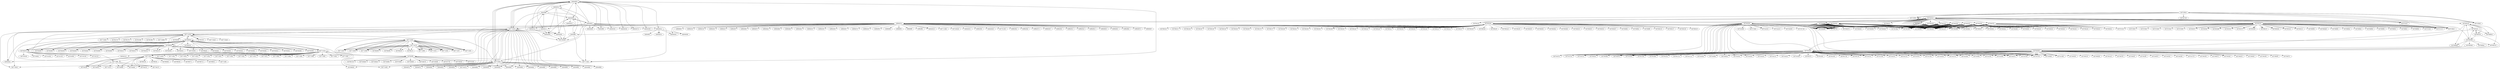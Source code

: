 digraph G {
	node [label="\N"];
	graph [bb="0,0,32924,926"];
	"0x804a004" [pos="7206.3,463", width="1.8889", height="0.51389"];
	"0xf75493e0" [pos="7408.3,389", width="1.9722", height="0.51389"];
	"0xf771ec08" [pos="2469.3,463", width="1.9167", height="0.51389"];
	"0xf76fe000" [pos="2315.3,389", width="1.8889", height="0.51389"];
	"0xf7716bc5" [pos="190.27,19", width="1.9167", height="0.51389"];
	"0xf76fc350" [pos="2640.3,389", width="1.8611", height="0.51389"];
	"0xf76fb858" [pos="2469.3,389", width="1.8889", height="0.51389"];
	"0xf771e918" [pos="6740.3,537", width="1.9722", height="0.51389"];
	"0xf771ee64" [pos="5396.3,389", width="1.9444", height="0.51389"];
	"0xf771dea0" [pos="2795.3,389", width="1.9444", height="0.51389"];
	"0xf771dea8" [pos="2953.3,389", width="1.9444", height="0.51389"];
	"0xf771deb0" [pos="1355.3,389", width="1.9444", height="0.51389"];
	"0xf76fc370" [pos="1510.3,389", width="1.8611", height="0.51389"];
	"0xf76fc378" [pos="1662.3,389", width="1.8611", height="0.51389"];
	"0xf76fc388" [pos="1814.3,389", width="1.8611", height="0.51389"];
	"0xf76fc380" [pos="1966.3,389", width="1.8611", height="0.51389"];
	"0xf771deb8" [pos="2121.3,389", width="1.9444", height="0.51389"];
	"0xf76d4200" [pos="25425,611", width="1.9722", height="0.51389"];
	"0xf76925fd" [pos="25110,537", width="1.8889", height="0.51389"];
	"0xf7690d68" [pos="25743,537", width="1.9722", height="0.51389"];
	"0xf7690d8b" [pos="25266,537", width="1.9444", height="0.51389"];
	"0xf7690d48" [pos="25425,537", width="1.9722", height="0.51389"];
	"0xf7694c40" [pos="25584,537", width="1.9444", height="0.51389"];
	"0xf771e904" [pos="6548.3,93", width="1.9722", height="0.51389"];
	"0xf770c670" [pos="6099.3,19", width="1.9444", height="0.51389"];
	"0xf76fd000" [pos="4620.3,19", width="1.8889", height="0.51389"];
	"0x8049f28" [pos="7565.3,907", width="1.8056", height="0.51389"];
	"0xf771ebf4" [pos="5060.3,19", width="1.8611", height="0.51389"];
	"0x8049f78" [pos="5354.3,19", width="1.8056", height="0.51389"];
	"0x8049f70" [pos="5502.3,19", width="1.8056", height="0.51389"];
	"0x8049f48" [pos="5650.3,19", width="1.8056", height="0.51389"];
	"0x8049f50" [pos="5798.3,19", width="1.8056", height="0.51389"];
	"0x8049f58" [pos="5946.3,19", width="1.8056", height="0.51389"];
	"0x8049f60" [pos="6252.3,19", width="1.8056", height="0.51389"];
	"0x8049f30" [pos="6400.3,19", width="1.8056", height="0.51389"];
	"0x8049f38" [pos="6548.3,19", width="1.8056", height="0.51389"];
	"0x8049f90" [pos="6696.3,19", width="1.8056", height="0.51389"];
	"0x8049f98" [pos="6844.3,19", width="1.8056", height="0.51389"];
	"0x8049fa0" [pos="6992.3,19", width="1.8056", height="0.51389"];
	"0x8049f80" [pos="7140.3,19", width="1.8056", height="0.51389"];
	"0x8049f68" [pos="7288.3,19", width="1.8056", height="0.51389"];
	"0x8049f88" [pos="7436.3,19", width="1.8056", height="0.51389"];
	"0x8049fb0" [pos="7584.3,19", width="1.8056", height="0.51389"];
	"0x8049fa8" [pos="7732.3,19", width="1.8056", height="0.51389"];
	"0x8049fb8" [pos="7880.3,19", width="1.8056", height="0.51389"];
	"0x804821c" [pos="7391.3,833", width="1.8611", height="0.51389"];
	"0x8049ff0" [pos="7158.3,759", width="1.75", height="0.51389"];
	"0x804a000" [pos="7360.3,463", width="1.8889", height="0.51389"];
	"0x8049ffc" [pos="7545.3,463", width="1.6944", height="0.51389"];
	"0xf771ee78" [pos="5445.3,315", width="1.9444", height="0.51389"];
	"0xf771ef08" [pos="5552.3,241", width="1.8889", height="0.51389"];
	"0xf771ef1b" [pos="5705.3,241", width="1.8611", height="0.51389"];
	"0xf771ef29" [pos="5858.3,241", width="1.8889", height="0.51389"];
	"0xf771ef37" [pos="6012.3,241", width="1.8889", height="0.51389"];
	"0xf771ef0c" [pos="6164.3,241", width="1.8333", height="0.51389"];
	"0xf771ef1f" [pos="4489.3,241", width="1.8056", height="0.51389"];
	"0xf771ef2d" [pos="4639.3,241", width="1.8611", height="0.51389"];
	"0xf771ef3b" [pos="4791.3,241", width="1.8611", height="0.51389"];
	"0xf76fa000" [pos="4944.3,241", width="1.8889", height="0.51389"];
	"0xf76fa064" [pos="5098.3,241", width="1.8889", height="0.51389"];
	"0xf76fa0c8" [pos="5250.3,241", width="1.8333", height="0.51389"];
	"0xf76fa12c" [pos="5400.3,241", width="1.8333", height="0.51389"];
	"0xf76d4360" [pos="26063,611", width="1.9722", height="0.51389"];
	"0xf7690da4" [pos="27154,537", width="1.9444", height="0.51389"];
	"0xf7694c6c" [pos="27310,537", width="1.8889", height="0.51389"];
	"0xf7694c9c" [pos="27464,537", width="1.8889", height="0.51389"];
	"0xf7690dc0" [pos="27619,537", width="1.9167", height="0.51389"];
	"0xf7690dce" [pos="27775,537", width="1.9167", height="0.51389"];
	"0xf7690ddc" [pos="26219,537", width="1.9167", height="0.51389"];
	"0xf7690dea" [pos="26376,537", width="1.9444", height="0.51389"];
	"0xf7690df8" [pos="26532,537", width="1.8889", height="0.51389"];
	"0xf7690dfc" [pos="26684,537", width="1.8333", height="0.51389"];
	"0xf7690e00" [pos="26839,537", width="1.9722", height="0.51389"];
	"0xf7688cb4" [pos="26997,537", width="1.9167", height="0.51389"];
	"0xf7688d60" [pos="24635,537", width="1.9722", height="0.51389"];
	"0xf7688e60" [pos="24795,537", width="1.9722", height="0.51389"];
	"0xf76fb838" [pos="2219.3,315", width="1.8889", height="0.51389"];
	"0xf7530000" [pos="2529.3,241", width="1.9722", height="0.51389"];
	"0xf76d4d7c" [pos="307.27,241", width="1.9167", height="0.51389"];
	"0xf771e53c" [pos="4243.3,241", width="1.9167", height="0.51389"];
	"0xf76fbab4" [pos="2685.3,241", width="1.8611", height="0.51389"];
	"0xf76d4ddc" [pos="2838.3,241", width="1.8889", height="0.51389"];
	"0xf76d4dd4" [pos="2994.3,241", width="1.9444", height="0.51389"];
	"0xf76d4da4" [pos="3152.3,241", width="1.9444", height="0.51389"];
	"0xf76d4db4" [pos="3310.3,241", width="1.9444", height="0.51389"];
	"0xf76d4dbc" [pos="3466.3,241", width="1.8889", height="0.51389"];
	"0xf76d4dc4" [pos="3621.3,241", width="1.9167", height="0.51389"];
	"0xf76d4dcc" [pos="3775.3,241", width="1.8611", height="0.51389"];
	"0xf76d4d8c" [pos="3929.3,241", width="1.9167", height="0.51389"];
	"0xf76d4d84" [pos="4086.3,241", width="1.9444", height="0.51389"];
	"0xf76d4df4" [pos="499.27,241", width="1.8611", height="0.51389"];
	"0xf76d4dfc" [pos="650.27,241", width="1.8333", height="0.51389"];
	"0xf76d4e04" [pos="804.27,241", width="1.9444", height="0.51389"];
	"0xf76d4de4" [pos="962.27,241", width="1.9444", height="0.51389"];
	"0xf76d4dec" [pos="1118.3,241", width="1.8889", height="0.51389"];
	"0xf76d4d94" [pos="1274.3,241", width="1.9444", height="0.51389"];
	"0xf76d4d9c" [pos="1431.3,241", width="1.9167", height="0.51389"];
	"0xf76d4e1c" [pos="1587.3,241", width="1.9167", height="0.51389"];
	"0xf76d4e2c" [pos="1743.3,241", width="1.9167", height="0.51389"];
	"0xf76d4e24" [pos="1900.3,241", width="1.9444", height="0.51389"];
	"0xf76d4e14" [pos="2058.3,241", width="1.9444", height="0.51389"];
	"0xf76d4e0c" [pos="2215.3,241", width="1.9167", height="0.51389"];
	"0xf76d4e3c" [pos="2371.3,241", width="1.9167", height="0.51389"];
	"0x80482ac" [pos="8676.3,537", width="1.8333", height="0.51389"];
	"0x8048450" [pos="8866.3,463", width="1.8889", height="0.51389"];
	"0x80483d0" [pos="9020.3,463", width="1.8889", height="0.51389"];
	"0x8049f1c" [pos="8525.3,463", width="1.75", height="0.51389"];
	"0x804a014" [pos="8674.3,463", width="1.8889", height="0.51389"];
	"0x80481ac" [pos="7009.3,537", width="1.8333", height="0.51389"];
	"0x80484ac" [pos="96.274,93", width="1.8333", height="0.51389"];
	"0xf752f8c0" [pos="28188,759", width="1.8611", height="0.51389"];
	"0xf76d58c0" [pos="25425,685", width="1.9167", height="0.51389"];
	"0xf76d7c80" [pos="28188,685", width="1.9167", height="0.51389"];
	"0xf767e1c0" [pos="32131,537", width="1.9167", height="0.51389"];
	"0xf767dbc0" [pos="32287,537", width="1.9167", height="0.51389"];
	"0xf767eac0" [pos="30892,611", width="1.9167", height="0.51389"];
	"0xf752f900" [pos="25196,685", width="1.8889", height="0.51389"];
	"0xf752fdc8" [pos="32633,611", width="1.8333", height="0.51389"];
	"0xf76fc420" [pos="19443,611", width="1.8611", height="0.51389"];
	"0xff94f324" [pos="11837,611", width="1.8333", height="0.51389"];
	"0xf76d4900" [pos="26822,241", width="1.9722", height="0.51389"];
	"0xf75a19d0" [pos="27139,167", width="1.9444", height="0.51389"];
	"0xf759e300" [pos="29020,167", width="1.9722", height="0.51389"];
	"0xf759dd70" [pos="29179,167", width="1.9444", height="0.51389"];
	"0xf759c8a0" [pos="29336,167", width="1.9167", height="0.51389"];
	"0xf759c690" [pos="21133,167", width="1.9444", height="0.51389"];
	"0xf759ed10" [pos="29493,167", width="1.9444", height="0.51389"];
	"0xf75a2620" [pos="25238,167", width="1.9722", height="0.51389"];
	"0xf759e6e0" [pos="29651,167", width="1.9444", height="0.51389"];
	"0xf75a3700" [pos="26822,167", width="1.9722", height="0.51389"];
	"0xf75a1300" [pos="25398,167", width="1.9722", height="0.51389"];
	"0xf759e560" [pos="29810,167", width="1.9722", height="0.51389"];
	"0xf759bef0" [pos="29966,167", width="1.8611", height="0.51389"];
	"0xf75a2570" [pos="25718,167", width="1.9722", height="0.51389"];
	"0xf75a0b60" [pos="26981,167", width="1.9444", height="0.51389"];
	"0xf75a25b0" [pos="25877,167", width="1.9444", height="0.51389"];
	"0xf75a0bf0" [pos="26032,167", width="1.8611", height="0.51389"];
	"0xf75a25f0" [pos="26185,167", width="1.8889", height="0.51389"];
	"0xf75a4460" [pos="26342,167", width="1.9722", height="0.51389"];
	"0xf75a4470" [pos="26502,167", width="1.9722", height="0.51389"];
	"0xf759ef70" [pos="30119,167", width="1.8889", height="0.51389"];
	"0xf759d300" [pos="27298,167", width="1.9722", height="0.51389"];
	"0xf759d1e0" [pos="27457,167", width="1.9444", height="0.51389"];
	"0xf759d2b0" [pos="27615,167", width="1.9444", height="0.51389"];
	"0xf759cbc0" [pos="20977,167", width="1.8889", height="0.51389"];
	"0xf759cca0" [pos="27771,167", width="1.8889", height="0.51389"];
	"0xf759d7f0" [pos="27925,167", width="1.8889", height="0.51389"];
	"0xf75a3620" [pos="22714,167", width="1.9722", height="0.51389"];
	"0xf759eef0" [pos="28078,167", width="1.8611", height="0.51389"];
	"0xf759cdf0" [pos="28229,167", width="1.8333", height="0.51389"];
	"0xf75a4440" [pos="22874,167", width="1.9722", height="0.51389"];
	"0xf75a4450" [pos="23034,167", width="1.9722", height="0.51389"];
	"0xf75a4420" [pos="24918,167", width="1.9722", height="0.51389"];
	"0xf75a3970" [pos="21292,167", width="1.9722", height="0.51389"];
	"0xf75a4430" [pos="25558,167", width="1.9722", height="0.51389"];
	"0xf75a2340" [pos="26662,167", width="1.9722", height="0.51389"];
	"0xf75a0620" [pos="28384,167", width="1.9722", height="0.51389"];
	"0xf75a3430" [pos="21452,167", width="1.9722", height="0.51389"];
	"0xf75a42c0" [pos="24602,167", width="1.9167", height="0.51389"];
	"0xf75a15d0" [pos="24759,167", width="1.9444", height="0.51389"];
	"0xf75a05e0" [pos="28543,167", width="1.9444", height="0.51389"];
	"0xf75a02d0" [pos="28701,167", width="1.9444", height="0.51389"];
	"0xf75a1370" [pos="28860,167", width="1.9722", height="0.51389"];
	"0xf75a1210" [pos="25078,167", width="1.9722", height="0.51389"];
	"0xf7595140" [pos="24444,167", width="1.9722", height="0.51389"];
	"0xf76d4e34" [pos="2469.3,315", width="1.9444", height="0.51389"];
	"0xf76d3cc0" [pos="29726,611", width="1.8889", height="0.51389"];
	"0xf767e9c0" [pos="31975,537", width="1.9167", height="0.51389"];
	"0xf767dfc0" [pos="28084,537", width="1.8333", height="0.51389"];
	"0xf767d9c0" [pos="28237,537", width="1.9167", height="0.51389"];
	"0xf767e5c0" [pos="27931,537", width="1.9167", height="0.51389"];
	"0xf767d300" [pos="28395,537", width="1.9722", height="0.51389"];
	"0xf767d34a" [pos="28554,537", width="1.9444", height="0.51389"];
	"0xf767d360" [pos="28713,537", width="1.9722", height="0.51389"];
	"0xf7693057" [pos="28873,537", width="1.9722", height="0.51389"];
	"0xf7693fa0" [pos="29030,537", width="1.8889", height="0.51389"];
	"0xf7692bd9" [pos="29186,537", width="1.9444", height="0.51389"];
	"0xf76920c5" [pos="29344,537", width="1.9444", height="0.51389"];
	"0xf7691072" [pos="29503,537", width="1.9722", height="0.51389"];
	"0xf76929d5" [pos="29663,537", width="1.9722", height="0.51389"];
	"0xf7690c2f" [pos="29819,537", width="1.8611", height="0.51389"];
	"0xf7690936" [pos="29975,537", width="1.9722", height="0.51389"];
	"0xf7692bc5" [pos="30133,537", width="1.9167", height="0.51389"];
	"0xf7690c31" [pos="30290,537", width="1.9444", height="0.51389"];
	"0xf7698f94" [pos="30446,537", width="1.8889", height="0.51389"];
	"0xf76994d0" [pos="30603,537", width="1.9722", height="0.51389"];
	"0xf7698f9c" [pos="30759,537", width="1.8611", height="0.51389"];
	"0xf7698fa4" [pos="30912,537", width="1.8889", height="0.51389"];
	"0xf7698fac" [pos="31064,537", width="1.8333", height="0.51389"];
	"0xf7698fb4" [pos="31216,537", width="1.8889", height="0.51389"];
	"0xf7698fbc" [pos="31368,537", width="1.8333", height="0.51389"];
	"0xf7698fc4" [pos="31519,537", width="1.8611", height="0.51389"];
	"0xf7698fcc" [pos="31669,537", width="1.8056", height="0.51389"];
	"0xf7698fd4" [pos="31820,537", width="1.8889", height="0.51389"];
	"0xf77116a0" [pos="7710.3,93", width="1.9722", height="0.51389"];
	"0x80482f6" [pos="7502.3,685", width="1.8056", height="0.51389"];
	"0xf76d4280" [pos="25745,611", width="1.9722", height="0.51389"];
	"0xf7690d9a" [pos="25902,537", width="1.9444", height="0.51389"];
	"0xf7690d47" [pos="26061,537", width="1.9722", height="0.51389"];
	"0xf76d41c0" [pos="25267,611", width="1.9167", height="0.51389"];
	"0xf7692d8a" [pos="24954,537", width="1.9444", height="0.51389"];
	"0xf76d5a20" [pos="32479,611", width="1.9444", height="0.51389"];
	"0xf76d5ac0" [pos="32595,537", width="1.9167", height="0.51389"];
	"0xf76d68b8" [pos="32329,315", width="1.9444", height="0.51389"];
	"0xf76d5c20" [pos="32838,315", width="1.9167", height="0.51389"];
	"0xf76d4a80" [pos="23809,241", width="1.9444", height="0.51389"];
	"0xf76d68c4" [pos="32789,463", width="1.9167", height="0.51389"];
	"0xf76d5ce0" [pos="32633,463", width="1.9167", height="0.51389"];
	"0x8049f20" [pos="7762.3,611", width="1.8056", height="0.51389"];
	"0x804848c" [pos="7767.3,537", width="1.8611", height="0.51389"];
	"0x80481cc" [pos="7158.3,537", width="1.8056", height="0.51389"];
	"0x8049ff4" [pos="7915.3,537", width="1.75", height="0.51389"];
	"0x804829c" [pos="8063.3,537", width="1.8611", height="0.51389"];
	"0x8048294" [pos="8216.3,537", width="1.8889", height="0.51389"];
	"0x8048274" [pos="8370.3,537", width="1.8889", height="0.51389"];
	"0x8048268" [pos="8524.3,537", width="1.8889", height="0.51389"];
	"0xf76d3e40" [pos="19598,611", width="1.9444", height="0.51389"];
	"0xf76d43e0" [pos="23007,611", width="1.9444", height="0.51389"];
	"0xf76d40e0" [pos="23997,611", width="1.9444", height="0.51389"];
	"0xf76d40a0" [pos="24155,611", width="1.9444", height="0.51389"];
	"0xf76d4240" [pos="25585,611", width="1.9722", height="0.51389"];
	"0xf76d42e0" [pos="25904,611", width="1.9444", height="0.51389"];
	"0xf76d4320" [pos="26223,611", width="1.9722", height="0.51389"];
	"0xf7690e51" [pos="24855,611", width="1.9722", height="0.51389"];
	"0xf76d5980" [pos="32525,389", width="1.9722", height="0.51389"];
	"0xf76d5b60" [pos="32525,315", width="1.9444", height="0.51389"];
	"0xf7690d89" [pos="23997,537", width="1.9722", height="0.51389"];
	"0xf769374e" [pos="24157,537", width="1.9722", height="0.51389"];
	"0x804a010" [pos="7497.3,611", width="1.8889", height="0.51389"];
	"0xf771df1c" [pos="1951.3,167", width="1.8333", height="0.51389"];
	"0xf76fd138" [pos="1809.3,93", width="1.8889", height="0.51389"];
	"0xf76fd1f4" [pos="1960.3,93", width="1.8056", height="0.51389"];
	"0xf76fd494" [pos="2111.3,93", width="1.8889", height="0.51389"];
	"0xf76fd2d4" [pos="2264.3,93", width="1.8611", height="0.51389"];
	"0xf771dff4" [pos="1401.3,93", width="1.8056", height="0.51389"];
	"0xf76fd77c" [pos="2415.3,93", width="1.8333", height="0.51389"];
	"0xf76fd714" [pos="2567.3,93", width="1.8889", height="0.51389"];
	"0xf76fd612" [pos="2721.3,93", width="1.8889", height="0.51389"];
	"0xf771e8fc" [pos="2873.3,93", width="1.8333", height="0.51389"];
	"0xf75aa260" [pos="1023.3,19", width="1.9444", height="0.51389"];
	"0xf75aa610" [pos="1181.3,19", width="1.9444", height="0.51389"];
	"0xf75a9d80" [pos="1497.3,19", width="1.9444", height="0.51389"];
	"0xf75aada0" [pos="1654.3,19", width="1.9167", height="0.51389"];
	"0xf75aa310" [pos="1811.3,19", width="1.9444", height="0.51389"];
	"0xf770ee70" [pos="1969.3,19", width="1.9444", height="0.51389"];
	"0xf76d4ff4" [pos="5403.3,167", width="1.8056", height="0.51389"];
	"0x8048310" [pos="12268,537", width="1.8889", height="0.51389"];
	"0xf77116b0" [pos="12425,537", width="1.9722", height="0.51389"];
	"0xf75493e9" [pos="12585,537", width="1.9722", height="0.51389"];
	"0x8048331" [pos="12742,537", width="1.8889", height="0.51389"];
	"0xff94f394" [pos="12894,537", width="1.8333", height="0.51389"];
	"0x80483e0" [pos="13046,537", width="1.8889", height="0.51389"];
	"0xf770c280" [pos="13202,537", width="1.9444", height="0.51389"];
	"0xff94f38c" [pos="13354,537", width="1.7778", height="0.51389"];
	"0xff94f56e" [pos="13501,537", width="1.8056", height="0.51389"];
	"0xff94f574" [pos="13650,537", width="1.8333", height="0.51389"];
	"0xff94f587" [pos="13800,537", width="1.8333", height="0.51389"];
	"0xff94f5b2" [pos="13949,537", width="1.8056", height="0.51389"];
	"0xff94f5c2" [pos="14096,537", width="1.7778", height="0.51389"];
	"0xff94f5cd" [pos="14241,537", width="1.75", height="0.51389"];
	"0xff94f61e" [pos="14387,537", width="1.8056", height="0.51389"];
	"0xff94f630" [pos="14536,537", width="1.8333", height="0.51389"];
	"0xff94f642" [pos="14686,537", width="1.8333", height="0.51389"];
	"0xff94f66c" [pos="14834,537", width="1.7778", height="0.51389"];
	"0xff94f676" [pos="14982,537", width="1.8333", height="0.51389"];
	"0xff94fb97" [pos="15131,537", width="1.8056", height="0.51389"];
	"0xff94fbd1" [pos="8939.3,537", width="1.8056", height="0.51389"];
	"0xff94fc05" [pos="9086.3,537", width="1.7778", height="0.51389"];
	"0xff94fc2b" [pos="9231.3,537", width="1.75", height="0.51389"];
	"0xff94fc61" [pos="9376.3,537", width="1.7778", height="0.51389"];
	"0xff94fccf" [pos="9517.3,537", width="1.6389", height="0.51389"];
	"0xff94fcff" [pos="9652.3,537", width="1.6111", height="0.51389"];
	"0xff94fd65" [pos="9793.3,537", width="1.8056", height="0.51389"];
	"0xff94fd7f" [pos="9938.3,537", width="1.7222", height="0.51389"];
	"0xff94fda5" [pos="10083,537", width="1.8056", height="0.51389"];
	"0xff94fdb6" [pos="10231,537", width="1.8056", height="0.51389"];
	"0xff94fdef" [pos="10375,537", width="1.6944", height="0.51389"];
	"0xff94fe0e" [pos="10519,537", width="1.8056", height="0.51389"];
	"0xff94fe23" [pos="10667,537", width="1.8056", height="0.51389"];
	"0xff94fe2b" [pos="10815,537", width="1.8056", height="0.51389"];
	"0xff94fe3b" [pos="10963,537", width="1.8056", height="0.51389"];
	"0xff94fe67" [pos="11111,537", width="1.8056", height="0.51389"];
	"0xff94fe74" [pos="11259,537", width="1.8056", height="0.51389"];
	"0xff94fec6" [pos="11405,537", width="1.75", height="0.51389"];
	"0xff94ff28" [pos="11549,537", width="1.75", height="0.51389"];
	"0xff94ff48" [pos="11693,537", width="1.75", height="0.51389"];
	"0xff94ff55" [pos="11837,537", width="1.75", height="0.51389"];
	"0xff94ff6f" [pos="11978,537", width="1.6667", height="0.51389"];
	"0xff94ff91" [pos="12119,537", width="1.75", height="0.51389"];
	"0x8048154" [pos="1622.3,167", width="1.8889", height="0.51389"];
	"0xf771e858" [pos="2106.3,167", width="1.9722", height="0.51389"];
	"0xf771df5c" [pos="2261.3,167", width="1.8333", height="0.51389"];
	"0xf771df54" [pos="2413.3,167", width="1.8889", height="0.51389"];
	"0xf771df24" [pos="2567.3,167", width="1.8889", height="0.51389"];
	"0xf771df34" [pos="2721.3,167", width="1.8889", height="0.51389"];
	"0xf771df3c" [pos="2873.3,167", width="1.8333", height="0.51389"];
	"0xf771df44" [pos="3025.3,167", width="1.8889", height="0.51389"];
	"0xf771df4c" [pos="3177.3,167", width="1.8333", height="0.51389"];
	"0xf771df74" [pos="3329.3,167", width="1.8889", height="0.51389"];
	"0xf771df7c" [pos="3481.3,167", width="1.8333", height="0.51389"];
	"0xf771df84" [pos="3633.3,167", width="1.8889", height="0.51389"];
	"0xf771df64" [pos="3787.3,167", width="1.8889", height="0.51389"];
	"0xf771df6c" [pos="3939.3,167", width="1.8333", height="0.51389"];
	"0xf771df94" [pos="4091.3,167", width="1.8889", height="0.51389"];
	"0xf771df8c" [pos="4243.3,167", width="1.8333", height="0.51389"];
	"0xf771dfa4" [pos="4394.3,167", width="1.8611", height="0.51389"];
	"0xf771df9c" [pos="4545.3,167", width="1.8333", height="0.51389"];
	"0xf75a2110" [pos="22240,167", width="1.9722", height="0.51389"];
	"0xf75a0c60" [pos="22398,167", width="1.9167", height="0.51389"];
	"0xf75a46d0" [pos="22555,167", width="1.9444", height="0.51389"];
	"0xf75a4a50" [pos="23193,167", width="1.9444", height="0.51389"];
	"0xf75a4c10" [pos="23350,167", width="1.9167", height="0.51389"];
	"0xf75a4ec0" [pos="23506,167", width="1.9167", height="0.51389"];
	"0xf75a3470" [pos="20500,167", width="1.9722", height="0.51389"];
	"0xf75a3570" [pos="20820,167", width="1.9722", height="0.51389"];
	"0xf75a4c80" [pos="23662,167", width="1.9167", height="0.51389"];
	"0xf75a3750" [pos="20660,167", width="1.9722", height="0.51389"];
	"0xf765cf70" [pos="23816,167", width="1.8611", height="0.51389"];
	"0xf765cde0" [pos="23970,167", width="1.9167", height="0.51389"];
	"0xf765c930" [pos="24127,167", width="1.9444", height="0.51389"];
	"0xf765c740" [pos="24285,167", width="1.9444", height="0.51389"];
	"0xf765c280" [pos="21611,167", width="1.9444", height="0.51389"];
	"0xf765c6d0" [pos="21768,167", width="1.9167", height="0.51389"];
	"0xf765cd20" [pos="21924,167", width="1.9167", height="0.51389"];
	"0xf765c210" [pos="22081,167", width="1.9444", height="0.51389"];
	"0xf76cf904" [pos="933.27,167", width="1.8611", height="0.51389"];
	"0xf75301b8" [pos="1089.3,167", width="1.9722", height="0.51389"];
	"0xf753d158" [pos="1249.3,167", width="1.9722", height="0.51389"];
	"0xf7533e38" [pos="309.27,167", width="1.9722", height="0.51389"];
	"0xf7546dec" [pos="467.27,167", width="1.9167", height="0.51389"];
	"0xf75443b4" [pos="625.27,167", width="1.9722", height="0.51389"];
	"0xf7542cf0" [pos="781.27,167", width="1.8611", height="0.51389"];
	"0xf7690c33" [pos="21848,537", width="1.9444", height="0.51389"];
	"0xf7690c37" [pos="22006,537", width="1.9444", height="0.51389"];
	"0xf7690c3b" [pos="22163,537", width="1.9167", height="0.51389"];
	"0xf7690c3f" [pos="22317,537", width="1.8611", height="0.51389"];
	"0xf7690c43" [pos="15322,537", width="1.9444", height="0.51389"];
	"0xf7690c47" [pos="15480,537", width="1.9444", height="0.51389"];
	"0xf7690c4b" [pos="15637,537", width="1.9167", height="0.51389"];
	"0xf7690c4f" [pos="15791,537", width="1.8611", height="0.51389"];
	"0xf7690c56" [pos="15946,537", width="1.9444", height="0.51389"];
	"0xf7690c5d" [pos="16103,537", width="1.9167", height="0.51389"];
	"0xf7690c65" [pos="16260,537", width="1.9444", height="0.51389"];
	"0xf7690c6f" [pos="16415,537", width="1.8611", height="0.51389"];
	"0xf7690c78" [pos="16570,537", width="1.9444", height="0.51389"];
	"0xf7690c7f" [pos="16725,537", width="1.8611", height="0.51389"];
	"0xf7690c88" [pos="16880,537", width="1.9444", height="0.51389"];
	"0xf7690c8c" [pos="17036,537", width="1.8889", height="0.51389"];
	"0xf7690c90" [pos="17192,537", width="1.9444", height="0.51389"];
	"0xf7690c94" [pos="17350,537", width="1.9444", height="0.51389"];
	"0xf7690c98" [pos="17508,537", width="1.9444", height="0.51389"];
	"0xf7690c9c" [pos="17664,537", width="1.8889", height="0.51389"];
	"0xf7690ca0" [pos="17819,537", width="1.9167", height="0.51389"];
	"0xf7690ca4" [pos="17975,537", width="1.9167", height="0.51389"];
	"0xf7690ca8" [pos="18131,537", width="1.9167", height="0.51389"];
	"0xf7690cac" [pos="18286,537", width="1.8889", height="0.51389"];
	"0xf7690cb0" [pos="18441,537", width="1.9167", height="0.51389"];
	"0xf7690cb4" [pos="18597,537", width="1.9167", height="0.51389"];
	"0xf7690cb8" [pos="18753,537", width="1.9167", height="0.51389"];
	"0xf7690cc0" [pos="18908,537", width="1.8889", height="0.51389"];
	"0xf7690cc9" [pos="19062,537", width="1.8889", height="0.51389"];
	"0xf7690ccf" [pos="19213,537", width="1.8056", height="0.51389"];
	"0xf7690cd5" [pos="19365,537", width="1.9167", height="0.51389"];
	"0xf7690cda" [pos="19521,537", width="1.9167", height="0.51389"];
	"0xf7690cdf" [pos="19674,537", width="1.8333", height="0.51389"];
	"0xf7690ce6" [pos="19827,537", width="1.9167", height="0.51389"];
	"0xf7690cf0" [pos="19981,537", width="1.8611", height="0.51389"];
	"0xf7690cf8" [pos="20133,537", width="1.8611", height="0.51389"];
	"0xf7690d01" [pos="20289,537", width="1.9722", height="0.51389"];
	"0xf7690d0a" [pos="20448,537", width="1.9444", height="0.51389"];
	"0xf7690d0d" [pos="20606,537", width="1.9444", height="0.51389"];
	"0xf7690d10" [pos="20765,537", width="1.9722", height="0.51389"];
	"0xf7690d25" [pos="20925,537", width="1.9722", height="0.51389"];
	"0xf7690d2e" [pos="21084,537", width="1.9444", height="0.51389"];
	"0xf7690d37" [pos="21243,537", width="1.9722", height="0.51389"];
	"0xf7698fdc" [pos="21398,537", width="1.8333", height="0.51389"];
	"0xf7698fec" [pos="21548,537", width="1.8333", height="0.51389"];
	"0xf7698ffc" [pos="21696,537", width="1.7778", height="0.51389"];
	"0xf771ea74" [pos="1339.3,19", width="1.9444", height="0.51389"];
	"0xf7690d7d" [pos="24316,537", width="1.9444", height="0.51389"];
	"0xf7690d83" [pos="24475,537", width="1.9722", height="0.51389"];
	"0xf76d68ac" [pos="32682,315", width="1.9167", height="0.51389"];
	"0xf75a3980" [pos="22927,537", width="1.9722", height="0.51389"];
	"0xf75729e0" [pos="23087,537", width="1.9722", height="0.51389"];
	"0xf75a3420" [pos="23247,537", width="1.9722", height="0.51389"];
	"0xf75a3a10" [pos="23406,537", width="1.9444", height="0.51389"];
	"0xf759c800" [pos="23564,537", width="1.9444", height="0.51389"];
	"0xf7587180" [pos="23723,537", width="1.9722", height="0.51389"];
	"0xf7546e66" [pos="5403.3,93", width="1.9722", height="0.51389"];
	"0xf7546e76" [pos="5563.3,93", width="1.9722", height="0.51389"];
	"0xf7546e86" [pos="5723.3,93", width="1.9722", height="0.51389"];
	"0xf75d7700" [pos="5883.3,93", width="1.9722", height="0.51389"];
	"0xf7546ea6" [pos="6042.3,93", width="1.9444", height="0.51389"];
	"0xf75c5e30" [pos="6199.3,93", width="1.9167", height="0.51389"];
	"0xf7663130" [pos="4613.3,93", width="1.9722", height="0.51389"];
	"0xf7546ed6" [pos="4772.3,93", width="1.9444", height="0.51389"];
	"0xf7546ee6" [pos="4930.3,93", width="1.9444", height="0.51389"];
	"0xf7546ef6" [pos="5086.3,93", width="1.8889", height="0.51389"];
	"0xf7679e80" [pos="5243.3,93", width="1.9722", height="0.51389"];
	"0x804a004" -> "0xf75493e0" [pos="e,7367.1,404.08 7247.2,448.02 7278.9,436.38 7323.2,420.15 7357.3,407.66"];
	"0xf771ec08" -> "0xf76fe000" [pos="e,2349,405.2 2435.5,446.76 2412.7,435.82 2382.5,421.3 2358,409.55"];
	"0xf771ec08" -> "0xf7716bc5" [pos="e,187.27,37.715 2400.7,460.92 2095,451.3 855.49,408.37 474.27,334 362.63,312.22 304.19,345.59 229.27,260 176.61,199.83 180.39,97.46\
 186.02,47.766"];
	"0xf771ec08" -> "0xf76fc350" [pos="e,2608.3,405.29 2509.9,447.85 2536.8,436.76 2572,421.61 2599.1,409.45"];
	"0xf771ec08" -> "0xf76fb858" [pos="e,2463.3,407.67 2463.3,444.33 2462.6,436.26 2462.3,426.65 2462.7,417.71"];
	"0xf771ec08" -> "0xf771e918" [pos="e,6669.4,535.74 2538.4,464.17 3040.3,472.75 6119,526.09 6659.4,535.56"];
	"0xf771ec08" -> "0xf771ec08" [pos="e,2516.3,449.37 2516.3,476.63 2537.7,478.02 2556.3,473.48 2556.3,463 2556.3,454.24 2543.3,449.63 2526.5,449.16"];
	"0xf771ec08" -> "0xf771ee64" [pos="e,5326.4,390.77 2538,461.26 2931.4,451.32 4893.8,401.7 5316.1,391.03"];
	"0xf771ec08" -> "0xf771dea0" [pos="e,2743.5,401.59 2523.3,451.25 2573.4,440.28 2649.9,423.36 2716.3,408 2721.9,406.7 2727.8,405.32 2733.6,403.93"];
	"0xf771ec08" -> "0xf771dea8" [pos="e,2902.9,401.93 2533.8,456.28 2614,447.45 2754.8,430.41 2874.3,408 2880.4,406.86 2886.7,405.54 2893,404.16"];
	"0xf771ec08" -> "0xf771deb0" [pos="e,1404.3,402.26 2400.6,460.99 2200.7,454.88 1621.7,435.28 1434.3,408 1427.7,407.04 1420.9,405.8 1414.1,404.4"];
	"0xf771ec08" -> "0xf76fc370" [pos="e,1557.4,402.21 2400.9,460.36 2222,453.19 1743.1,432.28 1586.3,408 1580.1,407.04 1573.7,405.82 1567.3,404.45"];
	"0xf771ec08" -> "0xf76fc378" [pos="e,1709.9,402.21 2400.3,461.71 2270.1,458.41 1979.5,446.94 1738.3,408 1732.2,407.02 1725.9,405.79 1719.6,404.43"];
	"0xf771ec08" -> "0xf76fc350" [pos="e,2600.4,403.87 2501.5,446.58 2526.7,435.1 2562.1,419.75 2590.9,407.79"];
	"0xf771ec08" -> "0xf76fc388" [pos="e,1861.9,402.06 2401.1,459.85 2292.4,454.08 2073.4,439.4 1890.3,408 1884.2,406.96 1877.9,405.69 1871.6,404.31"];
	"0xf771ec08" -> "0xf76fc380" [pos="e,2014.3,401.92 2403.8,456.97 2319.7,448.67 2169.3,431.98 2042.3,408 2036.5,406.9 2030.4,405.63 2024.4,404.27"];
	"0xf771ec08" -> "0xf771deb8" [pos="e,2174.6,401.2 2414.1,451.79 2360.7,440.86 2277.3,423.65 2205.3,408 2198.6,406.55 2191.6,405.01 2184.7,403.46"];
	"0xf76d4200" -> "0xf76925fd" [pos="e,25147,552.75 25363,602.13 25348,598.91 25332,595.27 25318,592 25248,575.68 25230,572.63 25160,556 25159,555.7 25158,555.41 25157\
,555.1"];
	"0xf76d4200" -> "0xf7690d68" [pos="e,25684,547.13 25469,596.32 25475,594.85 25481,593.39 25487,592 25557,575.68 25575,572.32 25645,556 25654,553.89 25664,551.62 25674\
,549.4"];
	"0xf76d4200" -> "0xf76925fd" [pos="e,25156,550.72 25369,599.58 25358,597.06 25347,594.43 25336,592 25266,575.68 25248,572.63 25178,556 25174,555.08 25170,554.12 25166\
,553.15"];
	"0xf76d4200" -> "0xf7690d8b" [pos="e,25301,553.2 25390,594.76 25367,583.82 25336,569.3 25310,557.55"];
	"0xf76d4200" -> "0xf7690d48" [pos="e,25361,544.68 25360,603.22 25315,589.97 25312,563 25351,547.89"];
	"0xf76d4200" -> "0xf7690d48" [pos="e,25364,546.49 25364,601.48 25332,588.6 25329,565.55 25355,550.78"];
	"0xf76d4200" -> "0xf7690d48" [pos="e,25369,548.73 25370,599.44 25348,587.45 25345,568.57 25361,554.7"];
	"0xf76d4200" -> "0xf7690d48" [pos="e,25377,550.74 25377,597.43 25363,586.44 25361,570.77 25370,558.14"];
	"0xf76d4200" -> "0xf7690d48" [pos="e,25386,552.67 25386,595.31 25378,585.5 25376,572.65 25380,561.52"];
	"0xf76d4200" -> "0xf7690d68" [pos="e,25691,549.54 25478,598.46 25487,596.29 25496,594.07 25505,592 25575,575.68 25593,572.32 25663,556 25669,554.67 25675,553.28 25681\
,551.89"];
	"0xf76d4200" -> "0xf76925fd" [pos="e,25164,548.29 25377,597.34 25369,595.53 25362,593.71 25354,592 25284,575.68 25266,572.63 25196,556 25189,554.3 25182,552.48 25174\
,550.66"];
	"0xf76d4200" -> "0xf7694c40" [pos="e,25549,553.2 25460,594.76 25484,583.82 25515,569.3 25540,557.55"];
	"0xf76d4200" -> "0xf7690d48" [pos="e,25396,554.07 25396,593.84 25392,584.87 25390,573.7 25393,563.64"];
	"0xf76d4200" -> "0xf7690d48" [pos="e,25408,555.08 25408,592.71 25405,584.37 25404,574.32 25406,565.06"];
	"0xf76d4200" -> "0xf7690d48" [pos="e,25419,555.67 25419,592.33 25419,584.26 25418,574.65 25419,565.71"];
	"0xf76d4200" -> "0xf7690d48" [pos="e,25431,555.67 25431,592.33 25432,584.26 25432,574.65 25432,565.71"];
	"0xf76d4200" -> "0xf7690d48" [pos="e,25443,555.08 25443,592.71 25445,584.37 25446,574.32 25445,565.06"];
	"0xf76d4200" -> "0xf7690d48" [pos="e,25454,554.07 25454,593.84 25459,584.87 25460,573.7 25458,563.64"];
	"0xf76d4200" -> "0xf7690d48" [pos="e,25465,552.67 25465,595.31 25473,585.5 25475,572.65 25470,561.52"];
	"0xf76d4200" -> "0xf7690d48" [pos="e,25474,550.74 25474,597.43 25487,586.44 25490,570.77 25481,558.14"];
	"0xf76d4200" -> "0xf7690d48" [pos="e,25481,548.73 25481,599.44 25502,587.45 25505,568.57 25490,554.7"];
	"0xf76d4200" -> "0xf7690d48" [pos="e,25486,546.49 25486,601.48 25519,588.6 25522,565.55 25495,550.78"];
	"0xf76d4200" -> "0xf7690d48" [pos="e,25490,544.68 25490,603.22 25535,589.97 25538,563 25500,547.89"];
	"0xf76d4200" -> "0xf7690d68" [pos="e,25700,551.68 25485,600.87 25498,597.98 25511,594.85 25523,592 25593,575.68 25611,572.32 25681,556 25684,555.35 25687,554.68 25690\
,554"];
	"0xf76d4200" -> "0xf76925fd" [pos="e,25170,545.74 25387,595.4 25382,594.24 25377,593.1 25372,592 25302,575.68 25284,572.63 25214,556 25203,553.44 25192,550.61 25180\
,547.94"];
	"0xf771e904" -> "0xf771e918" [pos="e,6692.6,523.14 6555.2,111.68 6569.4,138.86 6598.3,191.49 6598.3,241 6598.3,389 6598.3,389 6598.3,389 6598.3,432.86 6602.9,448.58\
 6631.3,482 6644.9,498.09 6664.6,510.31 6683.5,519.1"];
	"0xf771e904" -> "0xf770c670" [pos="e,6149.7,31.997 6495.8,80.466 6485.1,78.129 6473.9,75.846 6463.3,74 6337.5,52.05 6303.9,60.962 6178.3,38 6172.2,36.884 6165.8,35.592\
 6159.5,34.215"];
	"0xf771e904" -> "0xf76fd000" [pos="e,4687,22.971 6480.4,87.443 6425.6,83.152 6346.5,77.39 6277.3,74 5703.1,45.89 5558.7,60.985 4984.3,38 4885.1,34.031 4770.8,27.792\
 4697.1,23.555"];
	"0xf771e904" -> "0xf7716bc5" [pos="e,258.88,21.152 6481,87.092 6426.2,82.57 6346.8,76.669 6277.3,74 5093,28.534 2129.3,56.928 944.27,38 697.75,34.062 405.98,25.639\
 268.88,21.458"];
	"0xf771e904" -> "0x8049f28" [pos="e,7500.5,904.83 6538.9,111.63 6526,139.18 6504.3,192.75 6504.3,241 6504.3,759 6504.3,759 6504.3,759 6504.3,858.7 7248.6,895.21 7490.4\
,904.45"];
	"0xf771e904" -> "0xf771ec08" [pos="e,2538.3,462.33 6520.8,110.08 6505.6,120.15 6487,133.7 6472.3,148 6427.3,191.74 6440.2,227.81 6386.3,260 6034.1,470.37 5883.8,371.27\
 5475.3,408 5176.8,434.84 2994,457.79 2548.5,462.23"];
	"0xf771e904" -> "0xf771e918" [pos="e,6703.8,520.89 6566.7,111.22 6587.1,138.27 6616.3,191.21 6616.3,241 6616.3,389 6616.3,389 6616.3,389 6616.3,432.86 6620.9,448.58\
 6649.3,482 6661.5,496.39 6678.5,507.68 6694.5,516.2"];
	"0xf771e904" -> "0xf771ebf4" [pos="e,5123.8,25.329 6480.1,87.577 6425.3,83.376 6346.4,77.67 6277.3,74 5834.5,50.491 5722.8,65.084 5280.3,38 5231.4,35.008 5176.5,30.271\
 5133.8,26.275"];
	"0xf771e904" -> "0x8049f28" [pos="e,7500.5,904.55 6550.7,111.63 6544,139.18 6522.3,192.75 6522.3,241 6522.3,759 6522.3,759 6522.3,759 6522.3,857.67 7251.3,894.45 \
7490.5,904.15"];
	"0xf771e904" -> "0x8049f78" [pos="e,5399.8,32.279 6481.1,86.939 6433.5,82.81 6368,77.481 6310.3,74 5918.7,50.385 5816.4,95.1 5428.3,38 5422.2,37.101 5415.8,35.899\
 5409.5,34.535"];
	"0xf771e904" -> "0x8049f70" [pos="e,5547.8,32.237 6482.6,85.957 6443.6,81.976 6393.2,77.176 6348.3,74 6005.6,49.751 5916,88.977 5576.3,38 5570.2,37.083 5563.8,35.87\
 5557.5,34.5"];
	"0xf771e904" -> "0x8049f48" [pos="e,5696.2,32.277 6484.9,84.638 6455,80.935 6418.9,76.794 6386.3,74 6092.7,48.826 6015.5,82.857 5724.3,38 5718.4,37.095 5712.3,35.923\
 5706.3,34.607"];
	"0xf771e904" -> "0x8049f50" [pos="e,5844.2,32.198 6488.8,82.815 6468.4,79.606 6445.4,76.301 6424.3,74 6179.9,47.357 6115.1,76.739 5872.3,38 5866.4,37.063 5860.3,35.871\
 5854.3,34.542"];
	"0xf771e904" -> "0x8049f58" [pos="e,5992.6,32.179 6496.3,80.193 6485.5,77.849 6474,75.632 6463.3,74 6268,44.383 6215.1,70.681 6020.3,38 6014.5,37.03 6008.5,35.828\
 6002.5,34.504"];
	"0xf771e904" -> "0x8049f60" [pos="e,6300.8,31.528 6496.2,80.233 6451.2,69.165 6384.4,52.665 6326.3,38 6321.3,36.735 6316.1,35.414 6310.8,34.084"];
	"0xf771e904" -> "0x8049f30" [pos="e,6432.5,35.122 6515.4,76.577 6493.6,65.676 6464.8,51.28 6441.5,39.611"];
	"0xf771e904" -> "0x8049f38" [pos="e,6548.3,37.667 6548.3,74.327 6548.3,66.264 6548.3,56.648 6548.3,47.711"];
	"0xf771e904" -> "0x8049f90" [pos="e,6664,35.122 6581.1,76.577 6602.9,65.676 6631.7,51.28 6655.1,39.611"];
	"0xf771e904" -> "0x8049f98" [pos="e,6795.7,31.528 6600.3,80.233 6645.3,69.165 6712.1,52.665 6770.3,38 6775.3,36.735 6780.5,35.414 6785.7,34.084"];
	"0xf771e904" -> "0x8049fa0" [pos="e,6945.1,31.898 6613.1,85.43 6687.3,76.295 6812.1,59.455 6918.3,38 6923.7,36.9 6929.4,35.651 6935,34.332"];
	"0xf771e904" -> "0x8049f80" [pos="e,7093.9,32.001 6617.9,88.841 6717.7,82.142 6907.2,66.711 7066.3,38 7072,36.959 7078,35.71 7084,34.358"];
	"0xf771e904" -> "0x8049f68" [pos="e,7242,32.17 6619.2,91.071 6741.5,86.873 6999.5,74.178 7214.3,38 7220.1,37.026 7226,35.822 7232,34.497"];
	"0xf771e904" -> "0x8049f88" [pos="e,7390.4,32.181 6618.4,89.924 6788.5,82.189 7219.8,60.903 7362.3,38 7368.1,37.056 7374.2,35.86 7380.3,34.528"];
	"0xf771e904" -> "0x8049fb0" [pos="e,7538.4,32.256 6618.5,89.773 6825.4,80.163 7423,51.563 7510.3,38 7516.2,37.086 7522.2,35.91 7528.3,34.59"];
	"0xf771e904" -> "0x8049fa8" [pos="e,7686.8,32.215 6618.7,90.34 6846.6,81.607 7556,53.496 7658.3,38 7664.4,37.074 7670.7,35.855 7677,34.482"];
	"0xf771e904" -> "0x8049fb8" [pos="e,7834.8,32.258 6618.9,90.32 6875.5,80.522 7747.3,46.761 7806.3,38 7812.4,37.092 7818.7,35.885 7825,34.518"];
	"0x804821c" -> "0x8049ff0" [pos="e,7201.4,772.7 7347.2,818.99 7308.5,806.7 7252.1,788.79 7211,775.74"];
	"0x804821c" -> "0x804a000" [pos="e,7361.6,481.53 7389.6,814.2 7385.5,769.47 7375.1,653.19 7367.3,556 7365.5,534.41 7363.7,510 7362.3,491.6"];
	"0x804821c" -> "0x804a004" [pos="e,7215.5,481.46 7382.1,814.65 7352,754.49 7256.2,562.93 7220.2,490.82"];
	"0x804821c" -> "0x8049ffc" [pos="e,7555.2,481.41 7416.1,815.76 7466.4,780.86 7575.6,705.01 7576.3,704 7619.5,637.24 7582.2,538.12 7559.6,490.5"];
	"0xf771ee78" -> "0xf771ef08" [pos="e,5522.3,257.73 5465.3,297.09 5478.9,286.98 5497.2,274.26 5513.5,263.49"];
	"0xf771ee78" -> "0xf771ef08" [pos="e,5532.5,258.76 5475.3,298.21 5490.6,288.37 5509,275.78 5524,264.92"];
	"0xf771ee78" -> "0xf771ef1b" [pos="e,5655.7,253.62 5489.9,300.73 5533,287.99 5598.4,269.37 5645.9,256.32"];
	"0xf771ee78" -> "0xf771ef1b" [pos="e,5661.1,255.13 5495.8,302.11 5540.6,289.88 5605.6,271.43 5651.3,258"];
	"0xf771ee78" -> "0xf771ef29" [pos="e,5804.9,252.66 5505.7,305.61 5571.5,295.72 5679.6,278.98 5772.3,260 5779.6,258.5 5787.3,256.78 5794.9,255.01"];
	"0xf771ee78" -> "0xf771ef29" [pos="e,5813,254.93 5508.7,307.08 5578.3,297.44 5692.8,279.96 5790.3,260 5794.4,259.15 5798.7,258.22 5803,257.25"];
	"0xf771ee78" -> "0xf771ef37" [pos="e,5959.8,252.85 5512.6,309.75 5606,302.2 5779.6,286.2 5926.3,260 5933.9,258.64 5941.9,256.96 5949.8,255.16"];
	"0xf771ee78" -> "0xf771ef37" [pos="e,5967.9,255.09 5513.3,310.62 5610,303.47 5791.7,287.26 5944.3,260 5948.7,259.2 5953.3,258.29 5957.9,257.32"];
	"0xf771ee78" -> "0xf771ef0c" [pos="e,6113.4,252.97 5515,312.54 5632.4,307.72 5876.4,294.3 6080.3,260 6087.8,258.73 6095.7,257.09 6103.5,255.3"];
	"0xf771ee78" -> "0xf771ef0c" [pos="e,6121.8,255.2 5515,312.97 5635.1,308.53 5888,295.37 6098.3,260 6102.7,259.25 6107.3,258.38 6111.8,257.41"];
	"0xf771ee78" -> "0xf771ef1f" [pos="e,4530.7,255.27 5375.7,312.53 5194.5,305.6 4711.7,284.89 4554.3,260 4549.8,259.29 4545.2,258.44 4540.6,257.49"];
	"0xf771ee78" -> "0xf771ef1f" [pos="e,4539.2,253.05 5375.8,312.19 5197.4,304.95 4727.2,284.5 4572.3,260 4564.7,258.81 4556.8,257.19 4549,255.39"];
	"0xf771ee78" -> "0xf771ef2d" [pos="e,4682.5,255.26 5375.3,313.8 5243.4,310.62 4949.7,299.3 4706.3,260 4701.8,259.27 4697.1,258.41 4692.5,257.46"];
	"0xf771ee78" -> "0xf771ef2d" [pos="e,4690.7,253.04 5375.3,313.53 5245.9,310.01 4961.3,298.27 4724.3,260 4716.6,258.77 4708.6,257.14 4700.7,255.36"];
	"0xf771ee78" -> "0xf771ef3b" [pos="e,4834.9,255.22 5376.1,312.07 5265.6,306.45 5043.6,291.79 4858.3,260 4853.9,259.24 4849.3,258.36 4844.8,257.41"];
	"0xf771ee78" -> "0xf771ef3b" [pos="e,4842.8,252.89 5376.3,311.47 5268.8,305.45 5055.4,290.73 4876.3,260 4868.6,258.69 4860.6,257.02 4852.7,255.22"];
	"0xf771ee78" -> "0xf76fa000" [pos="e,4993.4,254 5379.2,308.76 5295.5,300.33 5146.9,283.58 5021.3,260 5015.5,258.91 5009.4,257.65 5003.4,256.31"];
	"0xf771ee78" -> "0xf76fa064" [pos="e,5148.3,253.66 5388.5,304.14 5333.8,293.5 5248.7,276.52 5175.3,260 5169.7,258.74 5163.9,257.39 5158.1,256.01"];
	"0xf771ee78" -> "0xf76fa0c8" [pos="e,5289.6,255.93 5404.9,299.67 5374.1,287.99 5331.6,271.87 5299,259.49"];
	"0xf771ee78" -> "0xf76fa12c" [pos="e,5411.4,259.34 5434.2,296.71 5428.9,288.08 5422.5,277.61 5416.7,268.09"];
	"0xf76d4360" -> "0xf76925fd" [pos="e,25162,549.16 26018,596.64 26009,594.81 26001,593.17 25992,592 25642,542.87 25547,606.67 25196,556 25188,554.85 25180,553.24 25172\
,551.44"];
	"0xf76d4360" -> "0xf7690da4" [pos="e,27105,550.37 26113,597.63 26123,595.39 26133,593.35 26143,592 26554,535.84 26665,612.74 27075,556 27082,555.09 27089,553.88 27095\
,552.5"];
	"0xf76d4360" -> "0xf7694c6c" [pos="e,27263,550.33 26113,597.58 26123,595.35 26133,593.33 26143,592 26624,527.68 26753,622.42 27233,556 27240,555.12 27246,553.93 27253\
,552.58"];
	"0xf76d4360" -> "0xf7694c9c" [pos="e,27417,550.36 26112,597.65 26123,595.38 26133,593.32 26143,592 26692,519.72 26839,630.68 27387,556 27394,555.13 27400,553.95 27407\
,552.6"];
	"0xf76d4360" -> "0xf7690dc0" [pos="e,27571,550.38 26112,597.62 26123,595.35 26133,593.31 26143,592 26760,511.76 26925,638.02 27541,556 27548,555.12 27555,553.91 27561\
,552.52"];
	"0xf76d4360" -> "0xf7690dce" [pos="e,27727,550.4 26112,597.6 26123,595.33 26133,593.3 26143,592 26828,503.7 27012,646.28 27697,556 27704,555.13 27711,553.93 27717,\
552.54"];
	"0xf76d4360" -> "0xf7690ddc" [pos="e,26185,553.2 26098,594.76 26121,583.82 26151,569.3 26176,557.55"];
	"0xf76d4360" -> "0xf7690dea" [pos="e,26324,549.52 26116,598.5 26125,596.33 26134,594.1 26143,592 26212,575.88 26229,572.22 26297,556 26303,554.67 26309,553.27 26315\
,551.87"];
	"0xf76d4360" -> "0xf7690d48" [pos="e,25462,552.97 26002,601.27 25987,597.84 25971,594.28 25956,592 25746,559.28 25689,588.72 25478,556 25476,555.65 25474,555.28 25471\
,554.87"];
	"0xf76d4360" -> "0xf7690df8" [pos="e,26484,550 26114,597.93 26124,595.75 26134,593.66 26143,592 26281,567.83 26318,580.77 26455,556 26461,554.91 26468,553.62 26474\
,552.24"];
	"0xf76d4360" -> "0xf7690d48" [pos="e,25471,551.23 26009,598.89 25998,596.27 25986,593.75 25974,592 25764,559.28 25707,588.72 25496,556 25491,555.23 25486,554.3 25481\
,553.29"];
	"0xf76d4360" -> "0xf7690d48" [pos="e,25479,549.11 26017,596.77 26009,594.94 26000,593.27 25992,592 25782,559.28 25725,588.72 25514,556 25506,554.74 25498,553.09 25489\
,551.28"];
	"0xf76d4360" -> "0xf7690d48" [pos="e,25486,546.73 26027,595.03 26021,593.89 26016,592.85 26010,592 25800,559.28 25743,588.72 25532,556 25521,554.2 25508,551.6 25496\
,548.9"];
	"0xf76d4360" -> "0xf7690dfc" [pos="e,26637,550.2 26113,597.83 26123,595.6 26134,593.52 26143,592 26349,559.9 26404,589.63 26609,556 26615,555.04 26621,553.84 26627\
,552.52"];
	"0xf76d4360" -> "0xf7690e00" [pos="e,26789,550.31 26113,597.69 26123,595.47 26134,593.43 26143,592 26415,552.16 26488,595.84 26759,556 26766,555.04 26773,553.8 26779\
,552.42"];
	"0xf76d4360" -> "0xf7688cb4" [pos="e,26949,550.32 26113,597.69 26123,595.44 26133,593.39 26143,592 26485,543.9 26578,605.08 26919,556 26926,555.09 26932,553.89 26939\
,552.55"];
	"0xf76d4360" -> "0xf7690d68" [pos="e,25792,550.68 26007,599.65 25996,597.11 25985,594.44 25974,592 25903,575.58 25885,572.42 25814,556 25810,555.04 25806,554.05 25802\
,553.04"];
	"0xf76d4360" -> "0xf76925fd" [pos="e,25154,551.37 26010,598.75 25998,596.1 25986,593.6 25974,592 25624,542.87 25529,606.67 25178,556 25174,555.31 25169,554.45 25164\
,553.49"];
	"0xf76d4360" -> "0xf7688d60" [pos="e,24684,550.36 26014,597.64 26004,595.37 25993,593.32 25983,592 25424,518.48 25274,629.52 24715,556 24709,555.11 24702,553.9 24695\
,552.5"];
	"0xf76d4360" -> "0xf7688e60" [pos="e,24845,550.42 26014,597.58 26004,595.34 25993,593.32 25983,592 25495,526.75 25364,621.25 24875,556 24869,555.11 24862,553.91 24855\
,552.53"];
	"0xf76d4360" -> "0xf7690d68" [pos="e,25799,548.35 26015,597.32 26007,595.52 26000,593.7 25992,592 25921,575.58 25903,572.42 25832,556 25825,554.28 25817,552.45 25809\
,550.63"];
	"0xf76fb838" -> "0xf7530000" [pos="e,2476.7,253.55 2270.5,302.78 2324.4,289.92 2409.2,269.66 2467,255.87"];
	"0xf76fb838" -> "0xf76fb838" [pos="e,2265.7,301.37 2265.7,328.63 2286.9,330.02 2305.3,325.48 2305.3,315 2305.3,306.24 2292.4,301.63 2275.8,301.16"];
	"0xf76fb838" -> "0xf76d4d7c" [pos="e,360.73,252.72 2151.2,314.16 1865.1,310.35 760.29,293.49 414.27,260 400.14,258.63 385.11,256.6 370.91,254.37"];
	"0xf76fb838" -> "0xf771e53c" [pos="e,4195.3,254.42 2280.5,306.84 2313,302.85 2353.8,298.39 2390.3,296 2784,270.19 3774.1,310.99 4165.3,260 4171.9,259.14 4178.7,257.94\
 4185.5,256.56"];
	"0xf76fb838" -> "0xf771ec08" [pos="e,2405.9,455.59 2217.6,333.74 2216.9,354.68 2219.1,388.23 2238.3,408 2260,430.4 2336.7,445.53 2395.8,454.16"];
	"0xf76fb838" -> "0xf76fb858" [pos="e,2426.2,374.64 2268.3,327.95 2311.1,340.09 2372.8,358.32 2416.6,371.7"];
	"0xf76fb838" -> "0xf76fbab4" [pos="e,2636.8,253.93 2282.8,308.12 2360.2,299.25 2495,282.28 2609.3,260 2615,258.88 2620.9,257.61 2626.9,256.26"];
	"0xf76fb838" -> "0xf76d4d7c" [pos="e,365.97,250.73 2151.2,314.07 1867,310.11 775.77,293.24 432.27,260 414.02,258.23 394.29,255.37 375.98,252.39"];
	"0xf76fb838" -> "0xf76d4ddc" [pos="e,2790,254.04 2282.2,307.8 2314.5,304.15 2354.5,299.73 2390.3,296 2555,278.85 2598,287.92 2761.3,260 2767.4,258.95 2773.8,257.68\
 2780.1,256.29"];
	"0xf76fb838" -> "0xf76d4dd4" [pos="e,2944.8,254.24 2281.7,307.42 2314.1,303.65 2354.3,299.23 2390.3,296 2623.2,275.08 2684.1,295.47 2915.3,260 2921.6,259.03 2928.1\
,257.81 2934.6,256.46"];
	"0xf76fb838" -> "0xf76d4da4" [pos="e,3103.2,254.27 2281.3,307.23 2313.7,303.39 2354.1,298.96 2390.3,296 2693.2,271.21 2772.5,303.72 3073.3,260 3079.8,259.05 3086.7\
,257.8 3093.4,256.4"];
	"0xf76fb838" -> "0xf76d4db4" [pos="e,3261.3,254.34 2280.9,307.13 2313.4,303.24 2353.9,298.79 2390.3,296 2763.3,267.33 2860.8,311.98 3231.3,260 3237.8,259.08 3244.7\
,257.85 3251.4,256.47"];
	"0xf76fb838" -> "0xf76d4dbc" [pos="e,3418.9,254.3 2280.9,307.03 2313.4,303.11 2353.9,298.67 2390.3,296 2833.4,263.45 2949.3,321.54 3389.3,260 3395.6,259.11 3402.2,\
257.92 3408.8,256.56"];
	"0xf76fb838" -> "0xf76d4dc4" [pos="e,3573.3,254.34 2280.9,306.96 2313.4,303.02 2353.9,298.58 2390.3,296 2901.7,259.66 3035.3,329.04 3543.3,260 3549.9,259.1 3556.7,\
257.88 3563.5,256.49"];
	"0xf76fb838" -> "0xf76d4dcc" [pos="e,3728.6,254.37 2280.5,306.95 2313,302.98 2353.8,298.53 2390.3,296 2970.9,255.83 3122.7,339.04 3699.3,260 3705.6,259.14 3712.1,257.96\
 3718.5,256.61"];
	"0xf76fb838" -> "0xf76d4d8c" [pos="e,3881.3,254.39 2280.5,306.91 2313,302.93 2353.8,298.47 2390.3,296 2714.3,274.05 3529.3,302.68 3851.3,260 3857.9,259.13 3864.7,257.92\
 3871.5,256.53"];
	"0xf76fb838" -> "0xf76d4d84" [pos="e,4037.7,254.41 2280.5,306.87 2313,302.88 2353.8,298.43 2390.3,296 2748.9,272.13 3650.8,306.29 4007.3,260 4013.9,259.13 4020.9,257.93\
 4027.7,256.55"];
	"0xf76fb838" -> "0xf76d4df4" [pos="e,546,254.33 2151.2,314.64 1881.4,312.92 887.08,303.69 575.27,260 569,259.12 562.49,257.93 556.04,256.58"];
	"0xf76fb838" -> "0xf76d4dfc" [pos="e,696.38,254.3 2151,314.4 1896.9,311.87 1006.1,300.28 725.27,260 719.08,259.11 712.65,257.92 706.29,256.56"];
	"0xf76fb838" -> "0xf76d4e04" [pos="e,853.3,254.35 2151,313.95 1914.7,310.03 1132,294.69 883.27,260 876.7,259.08 869.88,257.86 863.12,256.48"];
	"0xf76fb838" -> "0xf76d4de4" [pos="e,1011.3,254.31 2151.3,313.52 1934,308.52 1257.9,290.82 1041.3,260 1034.7,259.07 1027.9,257.83 1021.1,256.44"];
	"0xf76fb838" -> "0xf76d4dec" [pos="e,1166.1,254.27 2151.6,313.03 1954.2,307.02 1380.7,287.61 1195.3,260 1189,259.07 1182.5,257.86 1176.1,256.5"];
	"0xf76fb838" -> "0xf76d4d94" [pos="e,1323.7,254.28 2151.9,312.23 1976.2,304.76 1507.1,283.2 1353.3,260 1347,259.05 1340.4,257.84 1333.9,256.49"];
	"0xf76fb838" -> "0xf76d4d9c" [pos="e,1480.1,254.18 2151.3,313.38 2024.4,309.56 1743.1,297.28 1509.3,260 1503,259.01 1496.6,257.77 1490.1,256.41"];
	"0xf76fb838" -> "0xf76d4e1c" [pos="e,1636.6,254.11 2152.4,311.39 2047.8,305.07 1839.6,289.74 1665.3,260 1659.1,258.95 1652.8,257.7 1646.5,256.33"];
	"0xf76fb838" -> "0xf76d4e2c" [pos="e,1793,253.92 2155.9,308.25 2077.1,299.4 1938.6,282.34 1821.3,260 1815.4,258.88 1809.3,257.6 1803.2,256.25"];
	"0xf76fb838" -> "0xf76d4e24" [pos="e,1952.1,253.55 2166.8,303.15 2118.2,292.11 2043.8,275.15 1979.3,260 1973.6,258.68 1967.8,257.29 1961.9,255.9"];
	"0xf76fb838" -> "0xf76d4e14" [pos="e,2093.4,257.15 2184.3,298.94 2160.4,287.93 2128.4,273.22 2102.6,261.37"];
	"0xf76fb838" -> "0xf76d4e0c" [pos="e,2216.3,259.67 2218.3,296.33 2217.8,288.26 2217.3,278.65 2216.8,269.71"];
	"0xf76fb838" -> "0xf76d4e3c" [pos="e,2337.7,257.33 2252.6,298.76 2274.9,287.91 2304.5,273.53 2328.5,261.83"];
	"0x80482ac" -> "0x8049ffc" [pos="e,7606.2,464.6 8629.8,523.71 8620.4,521.46 8610.6,519.41 8601.3,518 8410.5,489.15 7821.1,470.6 7616.3,464.88"];
	"0x80482ac" -> "0x8048450" [pos="e,8827.1,478.26 8715.2,521.85 8744.8,510.31 8785.7,494.36 8817.5,481.98"];
	"0x80482ac" -> "0x80483d0" [pos="e,8970.2,475.65 8730.6,526.45 8784.7,515.8 8869.9,498.61 8943.3,482 8948.9,480.73 8954.7,479.38 8960.5,477.99"];
	"0x80482ac" -> "0x8049f1c" [pos="e,8557.8,478.95 8643.1,520.76 8620.8,509.79 8591,495.23 8567,483.47"];
	"0x80482ac" -> "0x804a014" [pos="e,8668.8,481.67 8669.8,518.33 8668.8,510.26 8668.4,500.65 8668.5,491.71"];
	"0x80482ac" -> "0x804a014" [pos="e,8680.7,481.67 8681.7,518.33 8682.3,510.26 8682.2,500.65 8681.6,491.71"];
	"0x80481ac" -> "0x80484ac" [pos="e,96.274,111.69 6949.7,528.82 6916.9,524.71 6875.4,520.16 6838.3,518 6746.7,512.68 317.15,521.3 234.27,482 147.28,440.74 96.274,\
411.28 96.274,315 96.274,315 96.274,315 96.274,241 96.274,199.58 96.274,151.64 96.274,121.81"];
	"0x80481ac" -> "0x8049ff0" [pos="e,7146.1,740.83 7021.6,555.42 7048,594.67 7109.7,686.7 7140.4,732.35"];
	"0x80481ac" -> "0x804a000" [pos="e,7310.7,475.73 7057.6,524.24 7066.4,522.05 7075.6,519.88 7084.3,518 7172.1,498.95 7195.4,500.78 7283.3,482 7289,480.78 7294.9,479.45\
 7300.8,478.07"];
	"0x80481ac" -> "0x804a004" [pos="e,7166.1,478.08 7049.1,522.02 7080.1,510.38 7123.3,494.15 7156.6,481.66"];
	"0xf752f8c0" -> "0xf76d58c0" [pos="e,25494,686.84 28121,757.21 27746,747.17 25909,697.96 25504,687.12"];
	"0xf752f8c0" -> "0xf76d7c80" [pos="e,28188,703.67 28188,740.33 28188,732.26 28188,722.65 28188,713.71"];
	"0xf752f8c0" -> "0xf767e1c0" [pos="e,32082,550.19 28255,758.19 28501,754.98 29373,741.45 30091,704 30310,692.62 31837,590.21 32053,556 32060,555.01 32066,553.78 32072\
,552.42"];
	"0xf752f8c0" -> "0xf767dbc0" [pos="e,32238,550.12 28256,758.41 28525,755.84 29552,743.81 30395,704 30869,681.64 30987,669.77 31460,630 31794,601.96 31880,612.17 32209\
,556 32215,554.96 32222,553.7 32228,552.33"];
	"0xf752f8c0" -> "0xf767eac0" [pos="e,30843,623.89 28255,757.3 28612,748.01 30294,701.1 30809,630 30817,628.95 30825,627.54 30833,625.96"];
	"0xf752f8c0" -> "0xf752f900" [pos="e,25249,696.6 28121,758.31 27715,753.96 25593,729.81 25305,704 25290,702.66 25274,700.56 25259,698.24"];
	"0xf752f8c0" -> "0xf752fdc8" [pos="e,32582,622.93 28256,758.63 28682,756.19 31012,741.49 31725,704 32092,684.69 32187,691.79 32549,630 32557,628.71 32565,627.06 32573\
,625.27"];
	"0xf752f8c0" -> "0xf752f900" [pos="e,25255,694.65 28121,758.25 27716,753.77 25610,729.71 25323,704 25304,702.3 25284,699.36 25265,696.31"];
	"0xf752f8c0" -> "0xf76fc420" [pos="e,19490,624.44 28121,758.39 27698,754.47 25413,732.04 25347,704 25325,694.65 25331,675.21 25309,666 25161,603.99 19679,650.15 19519\
,630 19513,629.19 19506,628.04 19500,626.69"];
	"0xf752f8c0" -> "0xff94f324" [pos="e,11904,611.6 28121,758.39 27033,748.54 13074,622.2 11914,611.69"];
	"0xf76d4900" -> "0xf75a19d0" [pos="e,27084,178.32 26873,227.81 26919,216.75 26990,200.5 27051,186 27059,184.29 27066,182.48 27074,180.67"];
	"0xf76d4900" -> "0xf759e300" [pos="e,28971,180.37 26893,240.03 27239,235.2 28734,212.88 28940,186 28947,185.12 28954,183.91 28961,182.52"];
	"0xf76d4900" -> "0xf759dd70" [pos="e,29131,180.39 26893,240.18 27254,235.9 28877,215.16 29100,186 29107,185.13 29114,183.92 29121,182.53"];
	"0xf76d4900" -> "0xf759c8a0" [pos="e,29284,179.34 26893,240.29 27269,236.46 29010,217.4 29249,186 29257,184.93 29266,183.34 29274,181.54"];
	"0xf76d4900" -> "0xf759c690" [pos="e,21182,180.5 26751,240.53 26111,236.24 21357,203.82 21212,186 21206,185.17 21199,184 21192,182.63"];
	"0xf76d4900" -> "0xf759ed10" [pos="e,29445,180.41 26894,240.4 27284,237 29159,219.07 29414,186 29421,185.14 29428,183.94 29435,182.55"];
	"0xf76d4900" -> "0xf75a2620" [pos="e,25288,180.39 26751,240.25 26492,237.24 25600,224.27 25318,186 25312,185.1 25305,183.88 25298,182.51"];
	"0xf76d4900" -> "0xf759e6e0" [pos="e,29603,180.42 26894,240.5 27298,237.51 29300,221.04 29572,186 29579,185.14 29586,183.94 29593,182.56"];
	"0xf76d4900" -> "0xf75a3700" [pos="e,26810,185.34 26810,222.71 26809,214.44 26808,204.47 26809,195.27"];
	"0xf76d4900" -> "0xf75a1300" [pos="e,25448,180.35 26751,239.89 26510,235.87 25728,220.4 25478,186 25472,185.08 25465,183.86 25458,182.48"];
	"0xf76d4900" -> "0xf759e560" [pos="e,29761,180.43 26893,240.57 27312,237.9 29441,222.61 29730,186 29737,185.14 29744,183.95 29751,182.57"];
	"0xf76d4900" -> "0xf759bef0" [pos="e,29920,180.44 26893,240.69 27325,238.7 29585,226.39 29890,186 29897,185.17 29903,184.01 29910,182.67"];
	"0xf76d4900" -> "0xf75a2570" [pos="e,25764,181.3 26751,238.98 26550,232.78 25975,212.83 25789,186 25784,185.27 25779,184.36 25774,183.36"];
	"0xf76d4900" -> "0xf75a0b60" [pos="e,26942,182.46 26853,224.21 26875,213.04 26907,198.33 26933,186.63"];
	"0xf76d4900" -> "0xf75a25b0" [pos="e,25927,180.28 26752,238.11 26574,230.52 26109,209.08 25956,186 25950,185.05 25943,183.84 25937,182.49"];
	"0xf76d4900" -> "0xf75a0bf0" [pos="e,26080,180.2 26751,239.48 26623,235.84 26342,223.9 26108,186 26102,185.01 26096,183.78 26090,182.42"];
	"0xf76d4900" -> "0xf75a25f0" [pos="e,26234,180.13 26752,237.38 26646,231.14 26437,216.02 26262,186 26256,184.96 26250,183.71 26244,182.34"];
	"0xf76d4900" -> "0xf75a4460" [pos="e,26389,180.98 26755,234.51 26674,225.68 26533,208.36 26413,186 26409,185.13 26404,184.16 26399,183.14"];
	"0xf76d4900" -> "0xf75a4470" [pos="e,26551,180.65 26766,229.74 26715,218.7 26639,201.35 26573,186 26569,185.03 26565,184.03 26561,183.02"];
	"0xf76d4900" -> "0xf759ef70" [pos="e,30072,180.45 26893,240.74 27337,239.02 29721,227.88 30042,186 30049,185.17 30055,184.02 30062,182.68"];
	"0xf76d4900" -> "0xf759d300" [pos="e,27247,179.89 26888,233.84 26967,224.78 27103,207.71 27218,186 27224,184.84 27231,183.52 27237,182.13"];
	"0xf76d4900" -> "0xf759d1e0" [pos="e,27407,180.11 26892,237.19 26998,230.71 27205,215.32 27378,186 27384,184.95 27391,183.69 27397,182.33"];
	"0xf76d4900" -> "0xf759c8a0" [pos="e,29293,181.44 26893,240.34 27270,236.64 29027,217.55 29267,186 29272,185.34 29278,184.47 29283,183.48"];
	"0xf76d4900" -> "0xf759d2b0" [pos="e,27566,180.18 26893,239.27 27022,235.31 27303,222.85 27536,186 27543,185 27549,183.77 27556,182.4"];
	"0xf76d4900" -> "0xf759cbc0" [pos="e,21024,180.41 26751,240.55 26100,236.42 21203,204.76 21054,186 21048,185.16 21041,183.97 21034,182.57"];
	"0xf76d4900" -> "0xf759cca0" [pos="e,27723,180.2 26893,238.19 27072,230.78 27540,209.67 27694,186 27701,185.04 27707,183.81 27713,182.44"];
	"0xf76d4900" -> "0xf759d7f0" [pos="e,27877,180.27 26893,238.95 27093,232.85 27663,213.52 27848,186 27855,185.07 27861,183.86 27867,182.5"];
	"0xf76d4900" -> "0xf75a3700" [pos="e,26822,185.67 26822,222.33 26822,214.26 26822,204.65 26822,195.71"];
	"0xf76d4900" -> "0xf75a3620" [pos="e,22763,180.47 26751,240.47 26229,236.55 22998,211.32 22794,186 22788,185.16 22780,183.98 22774,182.6"];
	"0xf76d4900" -> "0xf759eef0" [pos="e,28031,180.32 26893,239.54 27114,234.71 27786,217.71 28002,186 28008,185.09 28015,183.9 28021,182.55"];
	"0xf76d4900" -> "0xf759cdf0" [pos="e,28183,180.27 26893,240.01 27132,236.35 27907,221.96 28154,186 28160,185.1 28167,183.89 28173,182.53"];
	"0xf76d4900" -> "0xf75a4440" [pos="e,22923,180.47 26751,240.93 26256,240.29 23344,234.5 22954,186 22948,185.16 22940,183.97 22934,182.6"];
	"0xf76d4900" -> "0xf75a4450" [pos="e,23083,180.46 26751,240.88 26269,239.94 23488,232.52 23114,186 23108,185.16 23100,183.97 23094,182.59"];
	"0xf76d4900" -> "0xf75a4420" [pos="e,24967,180.34 26751,240.78 26459,239.6 25346,232.09 24998,186 24992,185.11 24985,183.89 24978,182.49"];
	"0xf76d4900" -> "0xf75a3970" [pos="e,21341,180.5 26751,240.5 26119,236.06 21512,203.11 21372,186 21366,185.17 21358,184 21352,182.63"];
	"0xf76d4900" -> "0xf75a4430" [pos="e,25608,180.31 26752,238.5 26514,229.93 25748,201.47 25638,186 25632,185.06 25625,183.83 25618,182.44"];
	"0xf76d4900" -> "0xf75a4460" [pos="e,26397,178.81 26758,233.32 26680,224.17 26546,207.39 26431,186 26423,184.54 26415,182.83 26407,181.03"];
	"0xf76d4900" -> "0xf75a4470" [pos="e,26559,178.41 26772,227.9 26725,216.84 26654,200.52 26591,186 26584,184.31 26576,182.52 26569,180.74"];
	"0xf76d4900" -> "0xf75a19d0" [pos="e,27092,180.66 26879,229.65 26929,218.61 27004,201.33 27069,186 27073,185.03 27078,184.04 27082,183.03"];
	"0xf76d4900" -> "0xf75a2340" [pos="e,26697,183.2 26787,224.76 26764,213.82 26732,199.3 26707,187.55"];
	"0xf76d4900" -> "0xf75a0620" [pos="e,28335,180.38 26893,240.21 27150,237.06 28027,223.74 28304,186 28311,185.1 28318,183.88 28325,182.5"];
	"0xf76d4900" -> "0xf75a3430" [pos="e,21501,180.5 26751,240.48 26131,235.92 21668,202.61 21532,186 21526,185.17 21518,183.99 21512,182.62"];
	"0xf76d4900" -> "0xf75a42c0" [pos="e,24650,180.38 26751,240.08 26404,235.43 24889,213.77 24680,186 24674,185.12 24667,183.91 24660,182.52"];
	"0xf76d4900" -> "0xf75a15d0" [pos="e,24808,180.36 26751,239.91 26420,234.7 25031,211.51 24838,186 24832,185.12 24825,183.9 24818,182.51"];
	"0xf76d4900" -> "0xf75a05e0" [pos="e,28495,180.32 26894,240.53 27168,238.44 28154,228.08 28464,186 28471,185.1 28478,183.87 28485,182.47"];
	"0xf76d4900" -> "0xf75a02d0" [pos="e,28653,180.34 26893,240.78 27183,239.57 28279,231.99 28622,186 28629,185.11 28636,183.89 28643,182.49"];
	"0xf76d4900" -> "0xf75a3700" [pos="e,26834,185.34 26834,222.71 26836,214.44 26836,204.47 26835,195.27"];
	"0xf76d4900" -> "0xf75a1370" [pos="e,28811,180.36 26893,239.87 27223,234.51 28591,210.91 28780,186 28787,185.11 28794,183.9 28801,182.5"];
	"0xf76d4900" -> "0xf75a1210" [pos="e,25128,180.41 26751,240.54 26475,238.48 25473,228.17 25158,186 25152,185.11 25145,183.9 25138,182.53"];
	"0xf76d4900" -> "0xf7595140" [pos="e,24493,180.39 26751,240.19 26388,235.9 24749,215.09 24524,186 24518,185.13 24511,183.92 24504,182.53"];
	"0xf76d4900" -> "0xf75a2570" [pos="e,25772,179.18 26752,238.73 26553,232.26 25991,212.48 25807,186 25799,184.81 25790,183.18 25782,181.37"];
	"0xf76d4900" -> "0xf75a0b60" [pos="e,26951,183.78 26861,225.49 26886,214.66 26917,200.09 26942,188.19"];
	"0xf76fb858" -> "0xf7530000" [pos="e,2539.9,259.48 2505.8,373.29 2521.9,364.31 2539.2,351.33 2548.3,334 2558.9,313.63 2552.3,287.86 2544.1,268.61"];
	"0xf76fb858" -> "0xf76fb838" [pos="e,2262.4,329.39 2420.5,376.11 2377.7,363.98 2315.9,345.74 2272,332.34"];
	"0xf76fb858" -> "0xf76d4d7c" [pos="e,344.68,256.55 2418.1,376.75 2406.7,374.02 2394.6,371.5 2383.3,370 1998.8,319.23 1022.1,389.59 638.27,334 534.79,319.01 417.99,\
282.61 354.42,260.05"];
	"0xf76fb858" -> "0xf771e53c" [pos="e,4189.8,252.83 2518,375.94 2530.1,373.59 2543.1,371.43 2555.3,370 3001.8,317.74 3118.1,370.01 3566.3,334 3829.7,312.83 3896.4,307.8\
 4156.3,260 4163.9,258.6 4171.9,256.91 4179.8,255.13"];
	"0xf76fb858" -> "0xf771ec08" [pos="e,2475.2,444.33 2475.2,407.67 2476,415.73 2476.2,425.35 2475.9,434.28"];
	"0xf76fb858" -> "0xf76fb858" [pos="e,2515.7,375.37 2515.7,402.63 2536.9,404.02 2555.3,399.48 2555.3,389 2555.3,380.24 2542.4,375.63 2525.8,375.16"];
	"0xf76fb858" -> "0xf76fbab4" [pos="e,2664.3,258.73 2500.6,372.48 2519.7,362.07 2544.4,348 2565.3,334 2597.6,312.36 2632.5,284.76 2656.3,265.27"];
	"0xf76fb858" -> "0xf76d4d7c" [pos="e,352.04,255.1 2426.3,374.54 2418,372.7 2409.5,371.08 2401.3,370 2016.8,319.23 1040.1,389.59 656.27,334 550.06,318.62 429.81,280.67\
 361.7,258.29"];
	"0xf76fb858" -> "0xf76d4ddc" [pos="e,2799.9,256.39 2507.7,373.58 2575.6,346.37 2716.3,289.92 2790.4,260.22"];
	"0xf76fb858" -> "0xf76d4dd4" [pos="e,2946.8,254.68 2517.6,375.77 2557.9,364.7 2616.9,348.44 2668.3,334 2762.6,307.51 2872.1,276.15 2937.1,257.45"];
	"0xf76fb858" -> "0xf76d4da4" [pos="e,3101.4,253.81 2524.3,377.99 2537.4,375.37 2551.3,372.58 2564.3,370 2644.7,353.96 2666.1,355.44 2745.3,334 2795.2,320.48 2805.1\
,308.7 2855.3,296 2950.5,271.88 2977,279.49 3073.3,260 3079.1,258.82 3085.2,257.5 3091.2,256.14"];
	"0xf76fb858" -> "0xf76d4db4" [pos="e,3260.3,254.01 2523.4,377.64 2536.8,374.99 2551,372.28 2564.3,370 2674.9,350.99 2705.8,363.05 2814.3,334 2858.2,322.23 2865.2,307.07\
 2909.3,296 3048.9,260.94 3089.4,284.89 3231.3,260 3237.5,258.91 3243.9,257.63 3250.3,256.24"];
	"0xf76fb858" -> "0xf76d4dbc" [pos="e,3418,254.11 2522.9,377.47 2536.4,374.8 2550.8,372.12 2564.3,370 2702.2,348.29 2740.4,366.18 2876.3,334 2924.2,322.66 2932.2,306.69\
 2980.3,296 3158.4,256.35 3209.3,289.95 3389.3,260 3395.4,258.98 3401.8,257.72 3408.2,256.35"];
	"0xf76fb858" -> "0xf76d4dc4" [pos="e,3572.4,254.17 2522.4,377.38 2536,374.68 2550.6,372.01 2564.3,370 2731.2,345.42 2776.2,363.92 2942.3,334 3006.6,322.42 3019.9,307.04\
 3084.3,296 3286,261.41 3341.2,292.32 3543.3,260 3549.5,259 3556,257.76 3562.4,256.4"];
	"0xf76fb858" -> "0xf76d4dcc" [pos="e,3727.7,254.17 2522.3,377.22 2536,374.52 2550.6,371.89 2564.3,370 2768.7,341.71 2822.4,359.06 3027.3,334 3128.8,321.58 3152.8,308.58\
 3254.3,296 3451.2,271.6 3503.5,292.17 3699.3,260 3705.4,259 3711.7,257.76 3717.9,256.4"];
	"0xf76fb858" -> "0xf76d4d8c" [pos="e,3880,254.06 2521.8,377.16 2535.6,374.43 2550.4,371.8 2564.3,370 2825.2,336.12 2893,355.92 3155.3,334 3232.8,327.52 3774.7,273.34\
 3851.3,260 3857.4,258.93 3863.8,257.66 3870.1,256.29"];
	"0xf76fb858" -> "0xf76d4d84" [pos="e,4036.3,254 2521.8,377.01 2535.6,374.28 2550.4,371.69 2564.3,370 2912.7,327.46 3003.3,361.75 3353.3,334 3644.9,310.88 3719.2,310.74\
 4007.3,260 4013.5,258.91 4019.9,257.62 4026.3,256.24"];
	"0xf76fb858" -> "0xf76d4df4" [pos="e,537.08,256.36 2421.9,375.59 2412.2,373.32 2402,371.29 2392.3,370 2041.7,323.36 1150.4,390.58 801.27,334 708.68,318.99 605.06,282.55\
 546.44,259.99"];
	"0xf76fb858" -> "0xf76d4dfc" [pos="e,688.26,256.14 2421.9,375.61 2412.2,373.34 2402,371.3 2392.3,370 2076.1,327.54 1272.2,384.7 957.27,334 863,318.82 757.3,282.26 \
697.76,259.76"];
	"0xf76fb858" -> "0xf76d4e04" [pos="e,843.88,256.47 2421.9,375.64 2412.2,373.36 2402,371.32 2392.3,370 1830.1,293.61 1676.5,423.8 1116.3,334 1021.1,318.75 914.31,282.56\
 853.58,260.08"];
	"0xf76fb858" -> "0xf76d4de4" [pos="e,1002,256.41 2421.9,375.67 2412.2,373.39 2402,371.34 2392.3,370 1900.2,302.13 1765.6,413.39 1275.3,334 1179.9,318.55 1072.7,282.43\
 1011.8,260.02"];
	"0xf76fb858" -> "0xf76d4dec" [pos="e,1158.3,256.15 2421.9,375.71 2412.2,373.43 2402,371.36 2392.3,370 1971.7,310.81 1856.5,401.95 1437.3,334 1339.7,318.19 1229.9,281.88\
 1167.9,259.6"];
	"0xf76fb858" -> "0xf76d4d94" [pos="e,1314.2,256.24 2421.5,375.67 2411.9,373.42 2401.8,371.38 2392.3,370 2038.3,318.91 1941,393.23 1588.3,334 1492.5,317.92 1384.7,281.87\
 1323.6,259.68"];
	"0xf76fb858" -> "0xf76d4d9c" [pos="e,1470.4,256.31 2421.5,375.74 2411.9,373.49 2401.8,371.42 2392.3,370 2103,326.78 2023.2,385.15 1735.3,334 1642.9,317.59 1539.1,281.95\
 1479.8,259.87"];
	"0xf76fb858" -> "0xf76d4e1c" [pos="e,1625,256.52 2421.1,375.75 2411.6,373.53 2401.7,371.47 2392.3,370 2164.3,334.22 2100.8,377.9 1874.3,334 1787.5,317.19 1690.4,282.14\
 1634.3,260.19"];
	"0xf76fb858" -> "0xf76d4e2c" [pos="e,1778.3,257.07 2421,375.92 2411.6,373.68 2401.6,371.57 2392.3,370 2218.9,340.85 2169.9,372.45 1998.3,334 1922,316.92 1837.6,282.95\
 1787.5,261.13"];
	"0xf76fb858" -> "0xf76d4e24" [pos="e,1928.3,258.1 2420.6,376.04 2411.2,373.82 2401.5,371.69 2392.3,370 2261,345.98 2222.4,371.33 2094.3,334 2036.7,317.21 1975,284.88\
 1937,263.12"];
	"0xf76fb858" -> "0xf76d4e14" [pos="e,2069.3,259.55 2420.1,376.11 2410.9,373.91 2401.3,371.76 2392.3,370 2282.1,348.53 2241.3,386.79 2142.3,334 2113.6,318.71 2089.8\
,289.59 2074.9,267.99"];
	"0xf76fb858" -> "0xf76d4e0c" [pos="e,2246.4,257.52 2438.8,372.4 2419.6,361.73 2394.3,347.41 2372.3,334 2346,317.95 2340.7,311.94 2314.3,296 2295.2,284.48 2273.6,272.39\
 2255.5,262.49"];
	"0xf76fb858" -> "0xf76d4e3c" [pos="e,2371.1,259.65 2435,372.88 2419,363.66 2401.2,350.61 2390.3,334 2377.7,314.95 2373.2,289.32 2371.7,269.79"];
	"0xf76fb858" -> "0xf76d4e34" [pos="e,2469.3,333.67 2469.3,370.33 2469.3,362.26 2469.3,352.65 2469.3,343.71"];
	"0xf771ee64" -> "0xf771ee78" [pos="e,5433.1,333.34 5408.4,370.71 5414.2,361.99 5421.2,351.4 5427.5,341.79"];
	"0xf771ee64" -> "0xf771ef08" [pos="e,5544.7,259.66 5445.9,375.88 5469.8,367.61 5497,354.48 5515.3,334 5531.1,316.22 5538,289.72 5542.5,269.55"];
	"0xf771ee64" -> "0xf771ef08" [pos="e,5557.8,259.66 5454,378.44 5481.7,370.41 5513,356.74 5533.3,334 5549.1,316.3 5556,289.96 5557.5,269.83"];
	"0xf771ee64" -> "0xf771ef1b" [pos="e,5675.9,257.71 5440.1,374.52 5470.8,364.78 5512.3,350.67 5547.3,334 5590.2,313.56 5636.1,283.54 5667.4,263.18"];
	"0xf771ee64" -> "0xf771ef1b" [pos="e,5686.9,258.96 5448.6,376.56 5482.8,366.79 5527.8,351.87 5565.3,334 5606.8,314.24 5651,285.52 5678.6,265.23"];
	"0xf771ee64" -> "0xf771ef29" [pos="e,5816.7,255.82 5446.7,376.14 5488.9,365.96 5550.3,350.7 5603.3,334 5674.9,311.43 5756,279.49 5807.2,259.53"];
	"0xf771ee64" -> "0xf771ef29" [pos="e,5825.5,257.36 5453.1,378 5499.1,367.86 5565,351.74 5621.3,334 5690.7,312.1 5769.1,281.39 5816.2,261.34"];
	"0xf771ee64" -> "0xf771ef37" [pos="e,5964.5,254.26 5454.1,378.43 5511.1,368.4 5600.5,352.2 5677.3,334 5775.3,310.77 5888,277.01 5954.6,257.2"];
	"0xf771ee64" -> "0xf771ef37" [pos="e,5971.5,255.82 5457.8,380.12 5518.7,370.29 5614,353.26 5695.3,334 5790.5,311.43 5899.7,278.92 5961.9,258.92"];
	"0xf771ee64" -> "0xf771ef0c" [pos="e,6111.5,252.25 5459.4,380.99 5534.2,371.66 5662.1,354.84 5771.3,334 5910,307.52 5943.2,293.78 6080.3,260 6087.2,258.3 6094.4,256.49\
 6101.7,254.69"];
	"0xf771ee64" -> "0xf771ef0c" [pos="e,6119.5,254.68 5461.7,382.26 5540.1,373.24 5675,355.82 5789.3,334 5928,307.52 5961.2,293.78 6098.3,260 6102.1,259.07 6105.9,258.1\
 6109.8,257.13"];
	"0xf771ee64" -> "0xf771ef1f" [pos="e,4526.4,256.26 5326.6,386.9 5214.8,382.48 4989.4,369.5 4802.3,334 4705.9,315.72 4596.8,281.17 4536.1,259.72"];
	"0xf771ee64" -> "0xf771ef1f" [pos="e,4533.3,254.62 5326.7,386.42 5217.8,381.58 5001.2,368.31 4820.3,334 4720.9,315.15 4608,279.02 4543,257.77"];
	"0xf771ee64" -> "0xf771ef2d" [pos="e,4677.3,256.38 5328.1,384.41 5239.5,377.36 5080.5,361.68 4947.3,334 4853.4,314.49 4746.9,280.8 4686.9,259.77"];
	"0xf771ee64" -> "0xf771ef2d" [pos="e,4684.3,254.75 5329.3,383.46 5244.1,376 5092.8,360.51 4965.3,334 4868.5,313.88 4758.3,278.69 4693.9,257.84"];
	"0xf771ee64" -> "0xf771ef3b" [pos="e,4829.3,256.36 5333.3,380.77 5269.9,371.39 5170.1,354.66 5085.3,334 4997.1,312.51 4896.7,280.1 4838.9,259.77"];
	"0xf771ee64" -> "0xf771ef3b" [pos="e,4836.5,254.69 5336.8,379.2 5277.3,369.59 5183.5,353.55 5103.3,334 5012.2,311.81 4908.1,277.96 4846.1,257.8"];
	"0xf771ee64" -> "0xf76fa000" [pos="e,4984.6,256.05 5347.5,375.62 5309.2,364.92 5254.6,349.24 5207.3,334 5132.4,309.89 5046.7,278.95 4994,259.54"];
	"0xf771ee64" -> "0xf76fa064" [pos="e,5131,257.25 5363.2,372.6 5308.7,345.52 5200,291.52 5140.2,261.81"];
	"0xf771ee64" -> "0xf76fa0c8" [pos="e,5267.9,258.83 5378.4,370.85 5352.5,344.64 5304.6,296.06 5275.3,266.32"];
	"0xf771ee64" -> "0xf76fa12c" [pos="e,5385.5,259.11 5383.2,370.64 5376.7,360.38 5369.6,347.07 5366.3,334 5362.1,317.63 5361.7,312.25 5366.3,296 5369.1,286.06 5374.3\
,276.16 5379.8,267.56"];
	"0xf76d3cc0" -> "0xf76925fd" [pos="e,25158,550.49 29658,610.62 29108,607.51 25419,585.56 25187,556 25181,555.19 25174,554.04 25168,552.71"];
	"0xf76d3cc0" -> "0xf767e9c0" [pos="e,31927,550.44 29785,601.78 29812,598.04 29844,594.11 29872,592 30321,558.91 31451,613.61 31897,556 31904,555.15 31911,553.96 31917\
,552.58"];
	"0xf76d3cc0" -> "0xf767dfc0" [pos="e,28130,550.32 29658,610.54 29397,608.47 28455,598.19 28159,556 28153,555.12 28147,553.93 28140,552.57"];
	"0xf76d3cc0" -> "0xf767d9c0" [pos="e,28286,550.38 29658,610.15 29413,606.81 28579,592.92 28315,556 28309,555.11 28302,553.93 28296,552.59"];
	"0xf76d3cc0" -> "0xf767e5c0" [pos="e,27979,550.33 29658,610.7 29381,609.18 28336,600.56 28009,556 28003,555.1 27996,553.88 27989,552.48"];
	"0xf76d3cc0" -> "0xf767d300" [pos="e,28445,550.33 29658,609.7 29432,605.13 28707,588.28 28475,556 28469,555.07 28462,553.84 28455,552.46"];
	"0xf76d3cc0" -> "0xf767d34a" [pos="e,28603,550.28 29659,609.24 29452,603.62 28833,584.75 28633,556 28627,555.05 28620,553.81 28613,552.42"];
	"0xf76d3cc0" -> "0xf767d360" [pos="e,28763,550.31 29659,608.55 29474,601.59 28961,580.6 28793,556 28787,555.04 28780,553.8 28773,552.42"];
	"0xf76d3cc0" -> "0xf7690d68" [pos="e,25792,550.47 29658,610.94 29171,610.39 26218,605.05 25823,556 25817,555.16 25809,553.97 25803,552.6"];
	"0xf76d3cc0" -> "0xf767e1c0" [pos="e,32083,550.45 29785,601.76 29812,598.02 29844,594.1 29872,592 30356,556.67 31572,617.74 32053,556 32060,555.15 32067,553.96 32073\
,552.58"];
	"0xf76d3cc0" -> "0xf767dbc0" [pos="e,32239,550.42 29794,609.1 29922,605.53 30211,597.66 30453,592 30843,582.9 31822,606.49 32209,556 32216,555.14 32223,553.94 32229\
,552.56"];
	"0xf76d3cc0" -> "0xf7693057" [pos="e,28919,551.26 29658,609.97 29522,607.05 29206,596.11 28944,556 28939,555.24 28934,554.32 28929,553.31"];
	"0xf76d3cc0" -> "0xf7693fa0" [pos="e,29074,551.16 29659,608.62 29543,603.65 29300,589.68 29098,556 29094,555.22 29089,554.31 29084,553.31"];
	"0xf76d3cc0" -> "0xf7692bd9" [pos="e,29232,551.02 29660,606.1 29569,598.39 29399,581.6 29256,556 29252,555.16 29247,554.21 29242,553.19"];
	"0xf76d3cc0" -> "0xf76920c5" [pos="e,29391,550.89 29666,602.22 29603,592.05 29501,574.34 29414,556 29410,555.12 29406,554.17 29401,553.2"];
	"0xf76d3cc0" -> "0xf7691072" [pos="e,29544,552.27 29680,597.43 29643,585.71 29591,568.66 29554,555.66"];
	"0xf76d3cc0" -> "0xf76929d5" [pos="e,29673,555.52 29705,593.09 29697,584.2 29687,573.28 29679,563.45"];
	"0xf76d3cc0" -> "0xf7690c2f" [pos="e,29792,554.07 29743,592.71 29755,582.93 29770,570.78 29784,560.32"];
	"0xf76d3cc0" -> "0xf7690936" [pos="e,29925,550.29 29769,596.56 29810,584.06 29871,566 29916,553.05"];
	"0xf76d3cc0" -> "0xf7692bc5" [pos="e,30079,548.62 29785,601.5 29849,591.5 29955,574.65 30046,556 30054,554.46 30062,552.71 30069,550.91"];
	"0xf76d3cc0" -> "0xf7690c31" [pos="e,30236,548.97 29786,601.82 29810,598.59 29838,595.01 29863,592 30014,574.22 30053,581.77 30202,556 30210,554.65 30218,552.98 30226\
,551.19"];
	"0xf76d3cc0" -> "0xf7698f94" [pos="e,30398,550.22 29787,602.37 29813,598.81 29844,594.86 29872,592 30093,569.7 30151,590.65 30369,556 30375,555.02 30382,553.8 30388\
,552.44"];
	"0xf76d3cc0" -> "0xf76994d0" [pos="e,30554,550.24 29786,602.18 29813,598.57 29844,594.63 29872,592 30161,565.28 30237,597.64 30523,556 30530,555.04 30537,553.78 30544\
,552.38"];
	"0xf76d3cc0" -> "0xf7698f9c" [pos="e,30712,550.34 29786,602.04 29813,598.4 29844,594.47 29872,592 30232,560.69 30326,608.01 30683,556 30689,555.1 30696,553.91 30702\
,552.56"];
	"0xf76d3cc0" -> "0xf7698fa4" [pos="e,30865,550.29 29786,601.99 29812,598.32 29844,594.38 29872,592 30299,556.33 30411,615.61 30835,556 30842,555.11 30848,553.91 30855\
,552.55"];
	"0xf76d3cc0" -> "0xf7698fac" [pos="e,31018,550.34 29786,601.92 29812,598.24 29844,594.31 29872,592 30367,551.9 30497,625.39 30989,556 30995,555.13 31002,553.94 31008\
,552.59"];
	"0xf76d3cc0" -> "0xf7698fb4" [pos="e,31169,550.36 29786,601.87 29812,598.18 29844,594.26 29872,592 30434,547.59 30581,631.91 31139,556 31146,555.14 31152,553.96 31159\
,552.61"];
	"0xf76d3cc0" -> "0xf7698fbc" [pos="e,31322,550.39 29785,601.88 29812,598.16 29844,594.22 29872,592 30187,567.59 30980,599.05 31293,556 31299,555.15 31306,553.98 31312\
,552.63"];
	"0xf76d3cc0" -> "0xf7698fc4" [pos="e,31473,550.41 29785,601.85 29812,598.12 29844,594.19 29872,592 30220,565.43 31097,602.63 31443,556 31450,555.15 31456,553.99 31463\
,552.64"];
	"0xf76d3cc0" -> "0xf7698fcc" [pos="e,31624,550.42 29785,601.82 29812,598.09 29844,594.16 29872,592 30254,563.25 31216,607.97 31595,556 31601,555.16 31608,554 31614\
,552.66"];
	"0xf76d3cc0" -> "0xf7698fd4" [pos="e,31773,550.43 29785,601.8 29812,598.06 29844,594.14 29872,592 30287,561.12 31331,610.15 31743,556 31750,555.16 31756,554 31763,\
552.66"];
	"0xf76d3cc0" -> "0xf7693057" [pos="e,28927,549.14 29658,609.74 29524,606.49 29217,595.11 28962,556 28954,554.76 28946,553.11 28937,551.31"];
	"0xf76d3cc0" -> "0xf7693fa0" [pos="e,29082,548.92 29659,608.15 29546,602.78 29312,588.66 29116,556 29108,554.7 29100,553.02 29092,551.2"];
	"0xf76d3cc0" -> "0xf7692bd9" [pos="e,29240,548.87 29661,605.13 29573,597.02 29411,580.57 29274,556 29266,554.6 29258,552.9 29250,551.1"];
	"0xf76d3cc0" -> "0xf76920c5" [pos="e,29399,548.59 29670,600.6 29611,590.24 29515,573.4 29432,556 29425,554.42 29417,552.67 29409,550.87"];
	"0xf76d3cc0" -> "0xf7691072" [pos="e,29551,550.92 29686,595.94 29651,583.78 29600,566.68 29560,554.03"];
	"0xf76d3cc0" -> "0xf76929d5" [pos="e,29684,554.9 29716,592.33 29709,583.27 29700,572.26 29691,562.45"];
	"0xf76d3cc0" -> "0xf7690c2f" [pos="e,29803,554.93 29753,594.02 29766,584.43 29782,572.27 29795,561.65"];
	"0xf76d3cc0" -> "0xf7690936" [pos="e,29932,551.61 29775,598.03 29818,585.96 29879,567.9 29922,554.55"];
	"0xf76d3cc0" -> "0xf7692bc5" [pos="e,30087,550.9 29788,603.03 29856,593.28 29969,575.63 30064,556 30069,555.11 30073,554.15 30078,553.14"];
	"0xf76d3cc0" -> "0xf7690c31" [pos="e,30245,551.11 29789,603.61 29817,599.96 29851,595.58 29881,592 30032,574.22 30071,581.77 30220,556 30225,555.19 30230,554.26 30235\
,553.26"];
	"0x8049ff0" -> "0x8049f28" [pos="e,7505.9,899.38 7181.8,776.19 7211.4,797.1 7264.7,832.07 7315.3,852 7374.1,875.2 7444.7,889.6 7495.9,897.81"];
	"0x8049ff0" -> "0xf771e918" [pos="e,6755.5,555.26 7101.7,750.84 7036.8,740.81 6935.1,722.79 6901.3,704 6868.4,685.71 6797.7,605.07 6761.9,562.9"];
	"0x8049ff0" -> "0xf77116a0" [pos="e,7710.3,111.69 7219.6,754.29 7328.9,745.41 7548.4,725.17 7576.3,704 7636.8,657.98 7710.3,465.07 7710.3,389 7710.3,389 7710.3,389\
 7710.3,241 7710.3,199.58 7710.3,151.64 7710.3,121.81"];
	"0x8049ff0" -> "0x80482f6" [pos="e,7450.3,696.18 7209.4,748 7271,734.75 7374.4,712.5 7440.4,698.3"];
	"0x8049ff0" -> "0xf75493e0" [pos="e,7345.2,397.51 7123.3,743.57 7044,706.48 6862.6,608.62 6934.3,518 6977.3,463.55 7024.6,513.94 7086.3,482 7108.9,470.26 7106.4,455.3\
 7129.3,444 7164.7,426.48 7265,409.36 7335.1,398.99"];
	"0xf76d4280" -> "0xf76925fd" [pos="e,25145,553.07 25684,601.27 25669,597.84 25653,594.28 25638,592 25428,559.28 25371,589.64 25160,556 25158,555.69 25156,555.36 25154\
,555"];
	"0xf76d4280" -> "0xf7694c40" [pos="e,25619,553.07 25710,594.76 25686,583.73 25654,569.07 25628,557.28"];
	"0xf76d4280" -> "0xf7690d48" [pos="e,25355,540.21 25674,609.41 25608,606.11 25576,598.31 25548,592 25477,575.58 25459,572.42 25388,556 25379,553.75 25368,551.31 25361\
,548.95"];
	"0xf76d4280" -> "0xf7690d48" [pos="e,25398,554.13 25675,608.8 25622,605.22 25592,597.95 25566,592 25498,576.28 25479,572.72 25408,556.41"];
	"0xf76d4280" -> "0xf7690d48" [pos="e,25422,555.51 25675,607.86 25635,604.05 25608,597.47 25584,592 25517,576.35 25497,572.75 25432,557.8"];
	"0xf76d4280" -> "0xf7690d48" [pos="e,25439,555.22 25676,606.45 25647,602.56 25623,596.84 25602,592 25535,576.35 25515,572.75 25449,557.55"];
	"0xf76d4280" -> "0xf7690d48" [pos="e,25452,554.13 25679,604.5 25658,600.79 25638,596.08 25620,592 25552,576.28 25533,572.72 25462,556.41"];
	"0xf76d4280" -> "0xf7690d48" [pos="e,25464,552.62 25683,602.11 25668,598.89 25652,595.25 25638,592 25567,575.58 25549,572.42 25478,556 25477,555.66 25475,555.31 25474\
,554.96"];
	"0xf76d4280" -> "0xf7690d48" [pos="e,25474,550.68 25689,599.65 25678,597.11 25667,594.44 25656,592 25585,575.58 25567,572.42 25496,556 25492,555.04 25488,554.05 25484\
,553.04"];
	"0xf76d4280" -> "0xf7690d48" [pos="e,25481,548.35 25697,597.32 25689,595.52 25682,593.7 25674,592 25603,575.58 25585,572.42 25514,556 25507,554.28 25499,552.45 25491\
,550.63"];
	"0xf76d4280" -> "0xf7690d48" [pos="e,25488,545.89 25707,595.38 25702,594.23 25697,593.09 25692,592 25621,575.58 25603,572.42 25532,556 25521,553.46 25509,550.68 25498\
,548.05"];
	"0xf76d4280" -> "0xf7690d48" [pos="e,25492,543.5 25718,593.87 25716,593.24 25713,592.61 25710,592 25639,575.58 25621,572.42 25550,556 25536,552.59 25519,548.74 25502\
,545.4"];
	"0xf76d4280" -> "0xf7690d48" [pos="e,25494,541.55 25732,592.78 25731,592.52 25729,592.26 25728,592 25657,575.58 25639,572.42 25568,556 25550,551.73 25529,546.77 25504\
,542.99"];
	"0xf76d4280" -> "0xf7690d68" [pos="e,25732,555.34 25733,592.71 25731,584.53 25730,574.69 25731,565.57"];
	"0xf76d4280" -> "0xf76925fd" [pos="e,25154,551.25 25691,598.89 25680,596.27 25668,593.75 25656,592 25446,559.28 25389,589.64 25178,556 25174,555.25 25169,554.36 25164\
,553.38"];
	"0xf76d4280" -> "0xf7690d9a" [pos="e,25868,553.2 25780,594.76 25803,583.82 25834,569.3 25859,557.55"];
	"0xf76d4280" -> "0xf7690d48" [pos="e,25496,540.14 25748,592.49 25748,592.32 25747,592.16 25746,592 25675,575.58 25657,572.42 25586,556 25565,551.02 25540,545.12 25506\
,541.23"];
	"0xf76d4280" -> "0xf7690d48" [pos="e,25496,539.2 25772,593.87 25770,593.24 25767,592.61 25764,592 25693,575.58 25675,572.42 25604,556 25580,550.45 25552,543.74 25506\
,539.96"];
	"0xf76d4280" -> "0xf7690d48" [pos="e,25496,538.59 25815,607.79 25833,603.97 25806,597.44 25782,592 25711,575.58 25693,572.42 25622,556 25596,550.02 25566,542.71 25506\
,539.15"];
	"0xf76d4280" -> "0xf7690d68" [pos="e,25744,555.67 25745,592.33 25745,584.26 25744,574.65 25744,565.71"];
	"0xf76d4280" -> "0xf76925fd" [pos="e,25162,549.03 25699,596.77 25691,594.94 25682,593.27 25674,592 25464,559.28 25407,589.64 25196,556 25188,554.75 25180,553.1 25172\
,551.29"];
	"0xf76d4280" -> "0xf7690d47" [pos="e,26009,549.52 25798,598.48 25807,596.31 25816,594.08 25825,592 25895,575.78 25912,572.22 25981,556 25987,554.67 25993,553.27 25999\
,551.87"];
	"0xf76d4280" -> "0xf7690d68" [pos="e,25756,555.34 25757,592.71 25758,584.44 25758,574.47 25757,565.27"];
	"0xf76d4280" -> "0xf76925fd" [pos="e,25169,546.55 25709,595.03 25703,593.89 25698,592.85 25692,592 25482,559.28 25425,589.64 25214,556 25203,554.2 25191,551.58 25179\
,548.85"];
	"0xf76d41c0" -> "0xf76925fd" [pos="e,25130,554.79 25222,597.08 25195,586.51 25163,571.75 25139,559.51"];
	"0xf76d41c0" -> "0xf7692d8a" [pos="e,25006,549.51 25215,598.84 25168,587.75 25096,570.87 25033,556 25028,554.66 25022,553.27 25016,551.86"];
	"0xf76d41c0" -> "0xf7690d48" [pos="e,25359,544.19 25234,594.58 25245,579.71 25295,558.36 25350,546.27"];
	"0xf76d41c0" -> "0xf7690d48" [pos="e,25362,545.5 25247,593.09 25263,578.99 25307,559.8 25352,547.92"];
	"0xf76d41c0" -> "0xf7690d68" [pos="e,25685,547.72 25308,595.98 25314,594.51 25321,593.15 25327,592 25467,567.12 25505,580.48 25645,556 25655,554.32 25665,552.19 25675\
,549.96"];
	"0xf76d41c0" -> "0xf76925fd" [pos="e,25140,553.78 25229,595.49 25205,584.71 25174,570.22 25149,558.35"];
	"0xf76d41c0" -> "0xf7690d68" [pos="e,25693,549.99 25317,597.99 25326,595.78 25336,593.66 25345,592 25485,567.12 25523,580.48 25663,556 25670,554.9 25676,553.61 25683\
,552.23"];
	"0xf76d41c0" -> "0xf76925fd" [pos="e,25148,552.34 25237,594.21 25215,583 25184,568.23 25158,556.51"];
	"0xf76d41c0" -> "0xf7690d8b" [pos="e,25267,555.67 25267,592.33 25267,584.26 25267,574.65 25267,565.71"];
	"0xf76d41c0" -> "0xf7690d48" [pos="e,25365,547.07 25259,592.52 25277,579.26 25317,561.72 25355,549.94"];
	"0xf76d41c0" -> "0xf7690d48" [pos="e,25370,548.68 25271,592.52 25291,580.01 25326,563.7 25360,552"];
	"0xf76d41c0" -> "0xf7690d48" [pos="e,25376,550.27 25282,592.9 25303,581.01 25336,565.55 25366,553.91"];
	"0xf76d41c0" -> "0xf7690d48" [pos="e,25382,551.87 25293,593.65 25315,582.3 25346,567.48 25373,555.84"];
	"0xf76d41c0" -> "0xf7690d48" [pos="e,25391,553.28 25302,594.94 25325,584.01 25356,569.45 25381,557.65"];
	"0xf76d41c0" -> "0xf7690d68" [pos="e,25701,552.01 25324,600.36 25337,597.33 25351,594.24 25363,592 25503,567.12 25541,580.48 25681,556 25685,555.4 25688,554.75 25692\
,554.06"];
	"0xf76d41c0" -> "0xf76925fd" [pos="e,25156,550.88 25247,593.28 25226,581.6 25194,566.36 25165,554.69"];
	"0xf76d41c0" -> "0xf7694c40" [pos="e,25532,549.58 25318,598.4 25327,596.24 25337,594.03 25345,592 25416,575.37 25434,572.52 25505,556 25511,554.69 25517,553.31 25523\
,551.92"];
	"0xf76d41c0" -> "0xf7690d48" [pos="e,25400,554.37 25310,596.2 25335,585.55 25367,571.01 25391,559"];
	"0xf76d41c0" -> "0xf7690d48" [pos="e,25410,555.2 25316,597.94 25345,587.51 25378,572.63 25401,560.19"];
	"0xf76d41c0" -> "0xf7690d48" [pos="e,25421,555.76 25322,599.6 25354,589.34 25389,573.92 25412,560.96"];
	"0xf76d41c0" -> "0xf7690d48" [pos="e,25433,555.45 25326,601.25 25363,591.08 25402,574.76 25425,561.11"];
	"0xf76d41c0" -> "0xf7690d48" [pos="e,25446,554.75 25329,602.73 25373,592.67 25416,575.27 25438,560.9"];
	"0xf76d41c0" -> "0xf7690d48" [pos="e,25459,553.39 25332,604.1 25382,594.19 25431,575.44 25451,560.28"];
	"0xf76d5a20" -> "0xf76d5ac0" [pos="e,32569,554.07 32506,593.84 32522,583.66 32543,570.63 32560,559.62"];
	"0xf76d5a20" -> "0xf76d68b8" [pos="e,32339,333.31 32471,592.34 32463,573.46 32449,543.51 32436,518 32405,454.46 32365,381.18 32344,342.4"];
	"0xf76d5a20" -> "0xf76d5c20" [pos="e,32849,333.46 32531,598.36 32540,596.18 32549,593.98 32558,592 32701,560.5 32794,607.9 32867,482 32893,438.09 32871,377.39 32854\
,342.56"];
	"0xf76d5a20" -> "0xf76d4a80" [pos="e,23831,258.66 32464,592.83 32444,570.38 32407,533.28 32365,518 31490,195.32 24868,586.68 23969,334 23920,320.12 23870,287.43 23839\
,264.76"];
	"0xf76d5a20" -> "0xf76d68c4" [pos="e,32777,481.35 32531,598.48 32595,582.92 32696,558.15 32699,556 32728,539.32 32754,510.69 32770,489.59"];
	"0xf76d5a20" -> "0xf76d5ce0" [pos="e,32645,481.49 32527,597.28 32581,582.94 32660,561.76 32664,556 32679,535.97 32665,509.33 32651,489.7"];
	"0xf76d5c20" -> "0xf76d4900" [pos="e,26893,241.19 32791,301.59 32781,299.29 32770,297.24 32760,296 32456,258.07 27593,243.15 26903,241.22"];
	"0x8049f20" -> "0x80482ac" [pos="e,8629.7,550.19 7826.6,608.31 7996.1,600.97 8452.1,579.58 8601.3,556 8607.4,555.04 8613.7,553.81 8620,552.44"];
	"0x8049f20" -> "0x804848c" [pos="e,7766,555.67 7763.5,592.33 7764.1,584.26 7764.7,574.65 7765.3,565.71"];
	"0x8049f20" -> "0x80481ac" [pos="e,7055.8,550.13 7701.4,604.42 7664.6,600.55 7616.8,595.71 7574.3,592 7356.7,573.02 7299.8,590.95 7084.3,556 7078.2,555.01 7071.9\
,553.77 7065.6,552.39"];
	"0x8049f20" -> "0x804821c" [pos="e,7432.1,818.26 7746.2,629.22 7727.6,649.39 7695.6,681.95 7663.3,704 7591.4,752.99 7498.1,792.79 7441.5,814.65"];
	"0x8049f20" -> "0x80481cc" [pos="e,7218.2,544.34 7702.4,603.67 7590.1,589.9 7348.1,560.26 7228.4,545.59"];
	"0x8049f20" -> "0xf771e904" [pos="e,6601.5,105.34 7734.4,594.03 7720.1,584.28 7703.2,570.99 7691.3,556 7657.1,513.09 7677.7,483.21 7639.3,444 7587,390.6 7557.9,397.1\
 7488.3,370 7166.9,244.92 6765.1,144.24 6611.7,107.75"];
	"0x8049f20" -> "0x8049ff4" [pos="e,7882.4,552.9 7795.5,594.94 7818.3,583.9 7848.8,569.14 7873.3,557.29"];
	"0x8049f20" -> "0x804829c" [pos="e,8013.4,549.51 7811.9,598.95 7857.5,587.86 7927,570.91 7987.3,556 7992.6,554.69 7998,553.33 8003.5,551.96"];
	"0x8049f20" -> "0x8048294" [pos="e,8167.1,549.88 7822.7,604.03 7897.4,594.98 8028.3,577.74 8139.3,556 8145.1,554.86 8151.1,553.58 8157.1,552.22"];
	"0x8049f20" -> "0x8048274" [pos="e,8321.6,550.09 7826,607.26 7926.1,600.76 8126,585.16 8293.3,556 8299.3,554.94 8305.6,553.68 8311.9,552.31"];
	"0x8049f20" -> "0x8048268" [pos="e,8476.1,550.16 7827.4,609.28 7949.6,605.27 8221.5,592.68 8447.3,556 8453.4,555 8459.8,553.76 8466.2,552.4"];
	"0x8049f20" -> "0x8049f28" [pos="e,7577.6,888.48 7750,629.51 7716.3,680.06 7622.7,820.65 7583.2,880.01"];
	"0x8049f20" -> "0xf771e918" [pos="e,6806.2,544.14 7701.8,604.2 7665,600.23 7617,595.36 7574.3,592 7290.3,569.67 7218.3,577.89 6934.3,556 6895.4,553.01 6852.3,548.86\
 6816.6,545.21"];
	"0x8049f20" -> "0xf77116a0" [pos="e,7781.1,95.408 7827.2,609.55 8041.7,604.49 8716.3,586.23 8751.3,556 8783.2,528.42 8770.3,505.19 8770.3,463 8770.3,463 8770.3,463\
 8770.3,241 8770.3,142.2 8038.7,105.42 7791.1,95.793"];
	"0x8049f20" -> "0x80482f6" [pos="e,7551,672.61 7718.7,624.94 7675.4,637.76 7608.8,656.72 7560.9,669.89"];
	"0x8049f20" -> "0xf75493e0" [pos="e,7468.7,398.79 7720.2,596.89 7699.2,588.01 7674.8,574.64 7658.3,556 7622.9,516.11 7654.9,479.64 7615.3,444 7595.1,425.86 7530.6\
,410.52 7478.9,400.69"];
	"0xf76d58c0" -> "0xf76d3cc0" [pos="e,29658,612.17 25494,683.82 25998,675.15 29112,621.57 29648,612.35"];
	"0xf76d58c0" -> "0xf76d41c0" [pos="e,25302,627.15 25391,668.94 25368,657.97 25336,643.34 25311,631.53"];
	"0xf76d58c0" -> "0xf76d3e40" [pos="e,19668,611.46 25376,671.88 25365,669.47 25353,667.3 25342,666 25195,648.65 20362,616.06 19678,611.53"];
	"0xf76d58c0" -> "0xf76d43e0" [pos="e,23077,612.45 25376,672 25365,669.57 25353,667.37 25342,666 25285,658.86 23491,621.08 23087,612.66"];
	"0xf76d58c0" -> "0xf76d40e0" [pos="e,24046,624.36 25376,672.04 25365,669.61 25353,667.4 25342,666 24784,594.85 24634,704.21 24076,630 24070,629.11 24063,627.9 24056\
,626.5"];
	"0xf76d58c0" -> "0xf76d40a0" [pos="e,24225,613.49 25376,672.09 25365,669.69 25353,667.48 25342,666 25233,651.13 24483,622.89 24235,613.85"];
	"0xf76d58c0" -> "0xf76d4200" [pos="e,25425,629.67 25425,666.33 25425,658.26 25425,648.65 25425,639.71"];
	"0xf76d58c0" -> "0xf76d4240" [pos="e,25550,627.15 25460,668.94 25484,657.93 25516,643.22 25541,631.37"];
	"0xf76d58c0" -> "0xf76d4280" [pos="e,25693,623.53 25478,673 25527,661.93 25601,645.01 25665,630 25671,628.67 25677,627.28 25683,625.88"];
	"0xf76d58c0" -> "0xf76d42e0" [pos="e,25854,623.91 25490,678.14 25569,669.24 25708,652.17 25825,630 25831,628.85 25838,627.54 25844,626.15"];
	"0xf76d58c0" -> "0xf76d4320" [pos="e,26173,624.17 25494,683.32 25622,679.38 25907,666.92 26143,630 26150,628.98 26157,627.71 26163,626.3"];
	"0xf76d58c0" -> "0xf76d4360" [pos="e,26013,624.1 25493,681.28 25599,674.82 25808,659.35 25983,630 25990,628.95 25996,627.69 26003,626.32"];
	"0xf76d58c0" -> "0xf767eac0" [pos="e,30839,623.03 25495,684.49 26113,679.94 30662,646.34 30800,630 30810,628.89 30820,627.16 30829,625.17"];
	"0xf76d58c0" -> "0xf767dbc0" [pos="e,32232,548.12 25494,684.65 26004,682.05 29178,665.06 30142,630 30419,619.95 30487,603.93 30763,592 31080,578.3 31877,597.8 32191\
,556 32201,554.69 32212,552.64 32222,550.36"];
	"0xf76d58c0" -> "0xf767e1c0" [pos="e,32076,548.14 25494,684.54 25981,681.33 28897,661.51 29785,630 30074,619.74 30146,603.7 30435,592 30791,577.62 31683,602.36 32035\
,556 32045,554.71 32056,552.66 32066,550.38"];
	"0xf76d58c0" -> "0xf76925fd" [pos="e,25054,547.41 25358,680.59 25242,667.79 25084,631.44 25081,630 25050,610.75 25024,574.55 25046,553.44"];
	"0xf76d58c0" -> "0xf76925fd" [pos="e,25061,550.11 25359,679.69 25253,666.16 25102,631.41 25099,630 25070,612.24 25046,580.03 25055,558.58"];
	"0xf76d58c0" -> "0xf76925fd" [pos="e,25071,552.17 25360,678.67 25264,664.5 25120,631.38 25117,630 25090,613.12 25067,583.21 25068,561.87"];
	"0xf76d58c0" -> "0xf76925fd" [pos="e,25083,553.97 25362,677.4 25274,662.63 25137,631.34 25135,630 25109,613.67 25086,585.14 25083,563.97"];
	"0xf76d58c0" -> "0xf76925fd" [pos="e,25095,555.08 25365,676.06 25284,660.81 25155,631.3 25153,630 25127,613.95 25105,586.13 25098,565.08"];
	"0xf76d58c0" -> "0xf76925fd" [pos="e,25108,555.84 25368,674.5 25293,658.9 25173,631.25 25171,630 25145,613.93 25123,586.03 25112,564.97"];
	"0xf76d58c0" -> "0xf76925fd" [pos="e,25121,555.46 25373,672.93 25304,657.11 25191,631.21 25189,630 25163,613.68 25140,585.19 25126,564.03"];
	"0xf76d58c0" -> "0xf76925fd" [pos="e,25133,554.71 25378,671.36 25314,655.46 25209,631.17 25207,630 25180,613.27 25157,583.73 25140,562.43"];
	"0xf76d58c0" -> "0xf76925fd" [pos="e,25144,553.24 25385,669.88 25326,653.99 25227,631.14 25225,630 25197,612.65 25174,581.53 25151,560.1"];
	"0xf76d58c0" -> "0xf76925fd" [pos="e,25154,551.47 25394,668.5 25339,652.71 25245,631.11 25243,630 25214,611.92 25190,578.9 25162,557.46"];
	"0xf76d58c0" -> "0xf76925fd" [pos="e,25161,549.29 25403,667.32 25352,651.65 25263,631.08 25261,630 25230,611.03 25205,575.59 25170,554.36"];
	"0xf76d58c0" -> "0xf76925fd" [pos="e,25167,547.26 25415,666.57 25367,651 25281,631.06 25279,630 25247,610.08 25221,571.99 25177,551.28"];
	"0xf76d58c0" -> "0xf76925fd" [pos="e,25171,545.24 25428,666.42 25385,650.87 25299,631.06 25297,630 25263,609.1 25236,568.2 25181,548.35"];
	"0xf76d58c0" -> "0xf767e1c0" [pos="e,32083,550.41 25494,684.57 25982,681.45 28913,661.61 29803,630 30092,619.74 30164,603.7 30453,592 30809,577.62 31701,602.36 32053\
,556 32060,555.13 32067,553.93 32073,552.55"];
	"0xf76d58c0" -> "0xf767dbc0" [pos="e,32239,550.38 25495,684.67 26005,682.14 29194,665.16 30160,630 30437,619.95 30505,603.93 30781,592 31098,578.3 31895,597.8 32209\
,556 32216,555.12 32223,553.92 32229,552.53"];
	"0xf76d58c0" -> "0xf767e1c0" [pos="e,32092,552.34 25494,684.59 25984,681.55 28928,661.69 29821,630 30110,619.74 30182,603.7 30471,592 30827,577.62 31719,602.36 32071\
,556 32075,555.52 32079,554.93 32082,554.27"];
	"0xf76d58c0" -> "0xf767dbc0" [pos="e,32248,552.33 25494,684.69 26006,682.23 29209,665.25 30178,630 30455,619.95 30523,603.93 30799,592 31116,578.3 31913,597.8 32227\
,556 32231,555.51 32235,554.92 32238,554.25"];
	"0xf76d58c0" -> "0xf767e5c0" [pos="e,27883,550.27 25494,683.08 25839,673.17 27380,625.67 27853,556 27860,555.07 27866,553.86 27873,552.5"];
	"0xf76d58c0" -> "0xf767eac0" [pos="e,30847,625.06 25495,684.51 26114,680.06 30680,646.37 30818,630 30825,629.26 30831,628.24 30837,627.05"];
	"0xf76d58c0" -> "0xf7690e51" [pos="e,24907,623.74 25375,672.25 25364,669.9 25353,667.67 25342,666 25165,637.92 25118,657.62 24940,630 24933,628.82 24925,627.37 24917\
,625.79"];
	"0xf76d58c0" -> "0xf76d5980" [pos="e,32515,407.55 25495,684.47 26084,679.92 30241,647.29 30502,630 30642,620.78 30675,602.08 30814,592 30900,585.78 32286,590.75 32365\
,556 32432,526.77 32484,455.72 32509,416.37"];
	"0xf76d58c0" -> "0xf76d5a20" [pos="e,32409,611.95 25495,684.38 25964,680.19 28723,655.29 30970,630 31517,623.85 32174,615.11 32399,612.08"];
	"0xf76d5b60" -> "0xf76d4900" [pos="e,26893,241.26 32475,301.89 32464,299.47 32452,297.3 32441,296 32154,262.48 27572,243.85 26903,241.3"];
	"0xf76d40e0" -> "0xf76925fd" [pos="e,25059,549.22 24042,596.67 24050,594.81 24059,593.15 24067,592 24489,533.95 24603,615.29 25024,556 25032,554.88 25041,553.29 25049\
,551.49"];
	"0xf76d40e0" -> "0xf7690d48" [pos="e,25356,541.58 24001,592.47 24002,592.31 24003,592.15 24004,592 24564,517.63 24714,629.57 25273,556 25294,553.29 25317,547.52 25346\
,543.05"];
	"0xf76d40e0" -> "0xf7690d48" [pos="e,25358,543.47 24015,593.07 24017,592.67 24020,592.32 24022,592 24582,517.63 24732,629.57 25291,556 25309,553.73 25327,549.33 25348\
,545.33"];
	"0xf76d40e0" -> "0xf7690d48" [pos="e,25362,545.8 24027,594.18 24031,593.34 24036,592.59 24040,592 24600,517.63 24750,629.57 25309,556 25323,554.21 25338,551.1 25352\
,547.9"];
	"0xf76d40e0" -> "0xf7690d48" [pos="e,25368,548.19 24037,595.7 24044,594.22 24051,592.93 24058,592 24618,517.63 24768,629.57 25327,556 25337,554.69 25348,552.66 25358\
,550.41"];
	"0xf76d40e0" -> "0xf7690d48" [pos="e,25376,550.36 24046,597.64 24056,595.37 24066,593.32 24076,592 24636,517.63 24786,629.57 25345,556 25352,555.11 25359,553.9 25366\
,552.5"];
	"0xf76d40e0" -> "0xf7690d48" [pos="e,25385,552.3 24053,599.9 24067,596.77 24081,593.75 24094,592 24654,517.63 24804,629.57 25363,556 25367,555.51 25371,554.91 25375\
,554.24"];
	"0xf76d40e0" -> "0xf7690d48" [pos="e,25395,553.82 24059,602.3 24078,598.4 24096,594.19 24112,592 24672,517.63 24822,629.57 25381,556 25383,555.83 25384,555.65 25385\
,555.46"];
	"0xf76d40e0" -> "0xf7690d89" [pos="e,23926,539.45 23928,608.64 23781,597.82 23778,552.89 23916,540.3"];
	"0xf76d40e0" -> "0xf7690d89" [pos="e,23927,539.86 23928,608.23 23799,596.9 23795,554.02 23917,540.86"];
	"0xf76d40e0" -> "0xf7690d89" [pos="e,23927,540.4 23928,607.68 23817,595.79 23813,555.34 23917,541.61"];
	"0xf76d40e0" -> "0xf7690d89" [pos="e,23928,541.09 23929,607.02 23835,594.67 23831,556.93 23918,542.6"];
	"0xf76d40e0" -> "0xf7690d89" [pos="e,23929,542.02 23930,606.14 23853,593.36 23849,558.73 23919,543.89"];
	"0xf76d40e0" -> "0xf7690d89" [pos="e,23930,543.24 23931,604.94 23870,591.86 23867,560.91 23920,545.72"];
	"0xf76d40e0" -> "0xf7690d89" [pos="e,23932,544.74 23933,603.5 23887,590.38 23884,563.23 23923,547.99"];
	"0xf76d40e0" -> "0xf7690d89" [pos="e,23936,546.53 23937,601.63 23904,588.8 23901,565.67 23927,550.84"];
	"0xf76d40e0" -> "0xf769374e" [pos="e,24122,553.2 24032,594.76 24056,583.82 24087,569.3 24113,557.55"];
	"0xf76d40e0" -> "0xf7690d89" [pos="e,23942,548.54 23942,599.6 23920,587.58 23917,568.48 23933,554.53"];
	"0xf76d40e0" -> "0xf7690d89" [pos="e,23949,550.74 23949,597.43 23935,586.44 23933,570.77 23942,558.14"];
	"0xf76d40e0" -> "0xf7690d89" [pos="e,23958,552.67 23958,595.31 23950,585.5 23948,572.65 23952,561.52"];
	"0xf76d40e0" -> "0xf7690d89" [pos="e,23968,554.07 23968,593.84 23964,584.87 23962,573.7 23965,563.64"];
	"0xf76d40e0" -> "0xf7690d89" [pos="e,23980,555 23980,593.09 23977,584.61 23976,574.28 23978,564.81"];
	"0xf76d40e0" -> "0xf7690d89" [pos="e,23991,555.67 23991,592.33 23991,584.26 23990,574.65 23991,565.71"];
	"0xf76d40e0" -> "0xf7690d48" [pos="e,25407,554.93 24063,604.62 24088,600.2 24110,594.64 24130,592 24686,518.07 24838,628.27 25397,556.23"];
	"0xf76d40e0" -> "0xf7690d48" [pos="e,25421,555.53 24065,606.5 24100,601.9 24125,595.03 24148,592 24704,518.08 24856,628.21 25410,556.86"];
	"0xf76d40e0" -> "0xf7690d89" [pos="e,24003,555.67 24003,592.33 24004,584.26 24004,574.65 24004,565.71"];
	"0xf76d40e0" -> "0xf7690d89" [pos="e,24015,555 24015,593.09 24017,584.61 24018,574.28 24017,564.81"];
	"0xf76d40e0" -> "0xf7690d89" [pos="e,24026,554.07 24026,593.84 24031,584.87 24032,573.7 24030,563.64"];
	"0xf76d40e0" -> "0xf7690d89" [pos="e,24037,552.67 24037,595.31 24045,585.5 24047,572.65 24042,561.52"];
	"0xf76d40e0" -> "0xf7690d89" [pos="e,24046,550.74 24046,597.43 24059,586.44 24062,570.77 24053,558.14"];
	"0xf76d40e0" -> "0xf7690d89" [pos="e,24053,548.54 24053,599.6 24074,587.58 24077,568.48 24062,554.53"];
	"0xf76d40e0" -> "0xf7690d89" [pos="e,24058,546.53 24058,601.63 24091,588.8 24094,565.67 24067,550.84"];
	"0xf76d40e0" -> "0xf7690d89" [pos="e,24062,544.74 24061,603.5 24107,590.38 24111,563.23 24072,547.99"];
	"0xf76d40e0" -> "0xf7690d89" [pos="e,24065,543.24 24064,604.94 24124,591.86 24128,560.91 24074,545.72"];
	"0xf76d40e0" -> "0xf7690d89" [pos="e,24066,542.02 24065,606.14 24142,593.36 24146,558.73 24076,543.89"];
	"0xf76d40e0" -> "0xf7690d89" [pos="e,24067,541.09 24066,607.02 24160,594.67 24163,556.93 24077,542.6"];
	"0xf76d40e0" -> "0xf7690d89" [pos="e,24067,540.4 24067,607.68 24177,595.79 24181,555.34 24077,541.61"];
	"0xf76d40e0" -> "0xf7690d89" [pos="e,24068,539.86 24067,608.23 24195,596.9 24199,554.02 24078,540.86"];
	"0xf76d40e0" -> "0xf7690d89" [pos="e,24068,539.45 24067,608.64 24213,597.82 24217,552.89 24078,540.3"];
	"0xf76d40e0" -> "0xf7690d68" [pos="e,25694,550.4 24046,597.6 24056,595.33 24066,593.29 24076,592 24776,500.99 24964,646.01 25663,556 25670,555.13 25677,553.93 25684\
,552.54"];
	"0xf76d40e0" -> "0xf76925fd" [pos="e,25067,551.33 24050,598.79 24062,596.09 24074,593.58 24085,592 24507,533.95 24621,615.29 25042,556 25047,555.32 25052,554.46 25057\
,553.48"];
	"0x80482f6" -> "0x804a004" [pos="e,7225.7,480.8 7466,669.35 7444.4,659.36 7416.9,645.42 7394.3,630 7377.1,618.26 7281,531.19 7233.2,487.65"];
	"0x80482f6" -> "0x8049f20" [pos="e,7713.5,623.41 7545.5,671.17 7588.8,658.33 7655.8,639.27 7703.8,626.05"];
	"0x80482f6" -> "0x804a010" [pos="e,7498.5,629.67 7501,666.33 7500.5,658.26 7499.8,648.65 7499.2,639.71"];
	"0xf752f900" -> "0xf752f900" [pos="e,25260,678.33 25260,691.67 25273,690.95 25282,688.72 25282,685 25282,682.38 25278,680.51 25270,679.37"];
	"0xf752f900" -> "0xf752fdc8" [pos="e,32588,624.44 25256,675.86 25283,672.01 25317,667.98 25347,666 25747,639.95 32161,680.56 32558,630 32565,629.2 32571,628.05 32578\
,626.7"];
	"0xf752f900" -> "0xf752f900" [pos="e,25245,671.97 25245,698.03 25273,700.87 25300,696.53 25300,685 25300,674.87 25279,670.29 25255,671.25"];
	"0xf752f900" -> "0xf76fc420" [pos="e,19490,624.41 25128,684.8 24504,682.9 19811,667.38 19519,630 19513,629.18 19506,628.02 19500,626.67"];
	"0xf752f900" -> "0xff94f324" [pos="e,11903,611.37 25128,684.62 24148,679.2 12947,617.15 11914,611.42"];
	"0x804a000" -> "0x80482f6" [pos="e,7468.6,668.89 7363,481.63 7368.7,514.58 7384.4,583.97 7420.3,630 7430.8,643.54 7445.7,654.91 7459.9,663.73"];
	"0x804a000" -> "0xf75493e0" [pos="e,7396.4,407.34 7372.1,444.71 7377.8,435.99 7384.7,425.4 7390.9,415.79"];
	"0xf771e918" -> "0xf7716bc5" [pos="e,135.7,30.499 6669.1,536.92 5968.5,536.06 325.48,527.75 160.27,482 81.746,460.25 2.2742,470.48 2.2742,389 2.2742,389 2.2742,389\
 2.2742,167 2.2742,124.81 -6.8227,105.47 21.274,74 35.59,57.966 84.384,43.093 125.88,32.867"];
	"0xf771e918" -> "0x8049f28" [pos="e,7502.3,902.16 6743.2,555.64 6747.3,583.64 6754.3,638.29 6754.3,685 6754.3,759 6754.3,759 6754.3,759 6754.3,833.65 7292.9,884.92\
 7492.2,901.34"];
	"0xf771e918" -> "0xf771ec08" [pos="e,2538.2,464.23 6669.1,535.8 6160.6,527.1 3083.3,473.78 2548.5,464.41"];
	"0xf771e918" -> "0xf771e918" [pos="e,6788.3,523.37 6788.3,550.63 6810.2,552.02 6829.3,547.48 6829.3,537 6829.3,528.24 6816,523.63 6798.8,523.16"];
	"0xf771e918" -> "0xf771ebf4" [pos="e,4993.5,21.073 6669.7,534.54 6295.3,520.74 4553.1,446.73 4415.3,260 4405.2,246.41 4404.3,234.84 4415.3,222 4481.6,144.32 4575.9\
,263.68 4642.3,186 4704.1,113.59 4558.7,147.15 4533.3,112 4523.4,98.313 4522,86.547 4533.3,74 4562.8,41.206 4844.3,26.669 4983.4\
,21.448"];
	"0xf771e918" -> "0x8049f28" [pos="e,7502.9,901.54 6754.6,555.18 6765.2,583.04 6772.3,638.03 6772.3,685 6772.3,759 6772.3,759 6772.3,759 6772.3,832.64 7296.5,883.54\
 7492.6,900.66"];
	"0xf771e918" -> "0x8049f78" [pos="e,5399.8,32.267 6673.3,530.66 6569.5,520.36 6378.5,499.37 6352.3,482 6312,455.37 6296.3,437.25 6296.3,389 6296.3,389 6296.3,389 \
6296.3,167 6296.3,124.81 6309.4,101.37 6277.3,74 6205.4,12.755 5521.7,51.816 5428.3,38 5422.2,37.096 5415.8,35.891 5409.5,34.526"];
	"0xf771e918" -> "0x8049f70" [pos="e,5547.8,32.219 6673.5,530.53 6593.2,521.89 6463.8,504.95 6421.3,482 6371.5,455.13 6334.3,445.6 6334.3,389 6334.3,389 6334.3,389\
 6334.3,167 6334.3,124.31 6343.4,100.96 6310.3,74 6247,22.427 5657,50.216 5576.3,38 5570.2,37.075 5563.8,35.858 5557.5,34.485"];
	"0xf771e918" -> "0x8049f48" [pos="e,5696.2,32.253 6682.4,526.19 6578.7,505.17 6372.3,455.02 6372.3,389 6372.3,389 6372.3,389 6372.3,167 6372.3,124.31 6381.3,101.1\
 6348.3,74 6294.6,29.904 5792.9,48.686 5724.3,38 5718.4,37.085 5712.3,35.907 5706.3,34.587"];
	"0xf771e918" -> "0x8049f50" [pos="e,5844.2,32.163 6679,527.49 6644.4,519.74 6601.9,505.99 6570.3,482 6467.8,404.31 6410.3,369.57 6410.3,241 6410.3,241 6410.3,241 \
6410.3,167 6410.3,124.31 6419.1,101.31 6386.3,74 6342.3,37.378 5928.8,47.157 5872.3,38 5866.4,37.049 5860.3,35.848 5854.3,34.514"];
	"0xf771e918" -> "0x8049f58" [pos="e,5992.6,32.123 6688.9,524.12 6662.9,515.57 6632.4,502.13 6610.3,482 6575.6,450.4 6560.3,435.93 6560.3,389 6560.3,389 6560.3,389\
 6560.3,241 6560.3,217.07 6445.4,85.222 6424.3,74 6344.7,31.731 6109.1,53.258 6020.3,38 6014.5,37.007 6008.5,35.791 6002.6,34.458"];
	"0xf771e918" -> "0x8049f60" [pos="e,6299,32.006 6721.2,518.89 6695.9,492.79 6654.3,441.9 6654.3,389 6654.3,389 6654.3,389 6654.3,167 6654.3,124.08 6660.9,101.92 6628.3\
,74 6576.9,30.026 6392.7,50.431 6326.3,38 6320.6,36.937 6314.7,35.686 6308.8,34.341"];
	"0xf771e918" -> "0x8049f30" [pos="e,6447.9,31.742 6730.1,518.47 6716,491.04 6692.3,437.62 6692.3,389 6692.3,389 6692.3,389 6692.3,167 6692.3,124.31 6699.5,103.12 \
6668.3,74 6604.2,14.169 6559.9,56.915 6474.3,38 6468.9,36.82 6463.4,35.527 6457.9,34.188"];
	"0xf771e918" -> "0x8049f38" [pos="e,6594,32.186 6738.2,518.34 6735.3,490.3 6730.3,435.61 6730.3,389 6730.3,389 6730.3,389 6730.3,315 6730.3,207.36 6772.9,158.54 6706.3\
,74 6699.5,65.456 6646.6,48.073 6603.8,35.125"];
	"0xf771e918" -> "0x8049f90" [pos="e,6736,33.95 6746.1,518.52 6754.3,490.72 6768.3,436.33 6768.3,389 6768.3,389 6768.3,389 6768.3,315 6768.3,207.71 6833.8,168.11 6782.3\
,74 6774,58.938 6759.7,47.399 6745.1,38.873"];
	"0xf771e918" -> "0x8049f98" [pos="e,6840.2,37.594 6754.6,518.55 6774,491.65 6806.3,439.36 6806.3,389 6806.3,389 6806.3,389 6806.3,315 6806.3,216.12 6827.4,100.16 \
6838.1,47.541"];
	"0xf771e918" -> "0x8049fa0" [pos="e,6955.8,34.491 6763.6,519.51 6794.3,494.34 6844.3,444.74 6844.3,389 6844.3,389 6844.3,389 6844.3,315 6844.3,204.4 6841.4,163.57\
 6906.3,74 6916.6,59.736 6931.9,48.258 6946.7,39.553"];
	"0xf771e918" -> "0x8049f80" [pos="e,7092.7,31.735 6777.2,521.16 6795,511.95 6815.4,498.82 6829.3,482 6949.1,336.64 6812.3,208.46 6944.3,74 6946.8,71.427 7025.8,49.782\
 7082.7,34.428"];
	"0xf771e918" -> "0x8049f68" [pos="e,7241.1,31.852 6787.1,523.06 6810,514.3 6836.6,501 6855.3,482 6886.4,450.35 6958.3,295.49 6958.3,241 6958.3,241 6958.3,241 6958.3\
,167 6958.3,124.31 6950.6,102.66 6982.3,74 7020.9,38.971 7163.2,48.5 7214.3,38 7219.7,36.882 7225.4,35.622 7231,34.295"];
	"0xf771e918" -> "0x8049f88" [pos="e,7389.9,32.008 6794.8,525.11 6823.1,516.78 6856.7,503.23 6881.3,482 6924.7,444.39 6996.3,265.36 6996.3,241 6996.3,241 6996.3,241\
 6996.3,167 6996.3,124.31 6987.9,101.88 7020.3,74 7078.2,24.097 7287.1,51.539 7362.3,38 7368,36.961 7374,35.715 7380,34.363"];
	"0xf771e918" -> "0x8049fb0" [pos="e,7538.4,32.094 6799.9,526.93 6834.3,518.96 6876.9,505.17 6909.3,482 6984.7,428.02 7034.3,407.71 7034.3,315 7034.3,315 7034.3,315\
 7034.3,167 7034.3,124.31 7025.6,101.46 7058.3,74 7096.8,41.587 7460.6,46.295 7510.3,38 7516.1,37.021 7522.2,35.801 7528.3,34.456"];
	"0xf771e918" -> "0x8049fa8" [pos="e,7686.4,32.207 6803.6,528.59 6846.7,520.95 6903.9,506.91 6949.3,482 7030.1,437.65 7072.3,407.18 7072.3,315 7072.3,315 7072.3,315\
 7072.3,167 7072.3,124.31 7063.4,101.21 7096.3,74 7144.5,34.117 7596.5,47.824 7658.3,38 7664.1,37.066 7670.2,35.877 7676.3,34.549"];
	"0xf771e918" -> "0x8049fb8" [pos="e,7832.6,31.744 6809,532.08 6861.7,525.99 6934.9,512.39 6992.3,482 7072.6,439.47 7110.3,405.88 7110.3,315 7110.3,315 7110.3,315 \
7110.3,167 7110.3,9.6992 7652.7,71.913 7806.3,38 7811.6,36.82 7817.2,35.528 7822.7,34.189"];
	"0xf771df1c" -> "0xf76fd138" [pos="e,1841.2,109.63 1919.8,150.58 1899.3,139.92 1872.5,125.93 1850.3,114.4"];
	"0xf771df1c" -> "0xf76fd1f4" [pos="e,1958,111.67 1953.5,148.33 1954.5,140.26 1955.7,130.65 1956.8,121.71"];
	"0xf771df1c" -> "0xf76fd494" [pos="e,2076.7,108.98 1985.6,151.13 2009.6,140.04 2041.7,125.16 2067.5,113.23"];
	"0xf771df1c" -> "0xf76fd2d4" [pos="e,2214.9,105.56 2000,154.42 2008.8,152.24 2017.8,150.02 2026.3,148 2098,130.94 2116.5,128.95 2188.3,112 2193.7,110.73 2199.2,109.39\
 2204.8,108.02"];
	"0xf771df1c" -> "0xf771dff4" [pos="e,1459.2,101.41 1891.2,159.28 1810.1,148.82 1661.2,129.44 1534.3,112 1513.1,109.09 1490.1,105.84 1469.2,102.85"];
	"0xf771df1c" -> "0xf76fd77c" [pos="e,2367.9,106.03 1998.7,153.97 2007.8,151.76 2017.3,149.65 2026.3,148 2164.4,122.7 2202.1,137.3 2340.3,112 2346,110.95 2352,109.7\
 2357.9,108.36"];
	"0xf771df1c" -> "0xf76fd714" [pos="e,2519.1,106.19 1998.2,153.8 2007.5,151.57 2017.1,149.5 2026.3,148 2230.4,114.48 2286.1,144.89 2490.3,112 2496.4,111.01 2502.8,109.77\
 2509.2,108.41"];
	"0xf771df1c" -> "0xf76fd612" [pos="e,2673.5,106.23 1997.8,153.76 2007.2,151.5 2017,149.43 2026.3,148 2298.2,106.03 2372.2,153.13 2644.3,112 2650.5,111.05 2657,109.84\
 2663.5,108.47"];
	"0xf771df1c" -> "0xf771e8fc" [pos="e,2826.8,106.33 1997.8,153.67 2007.2,151.43 2017,149.38 2026.3,148 2366,97.569 2458.5,162.43 2798.3,112 2804.4,111.09 2810.7,109.9\
 2817,108.55"];
	"0xf771df1c" -> "0xf771e904" [pos="e,6480.7,98.898 1996.9,153.58 2006.6,151.28 2016.7,149.24 2026.3,148 2494.7,87.568 5805.3,130.53 6277.3,112 6342.5,109.44 6416.3\
,104.1 6470.5,99.73"];
	"0xf771df1c" -> "0xf75aa260" [pos="e,1050.2,36.225 1887.2,162.4 1714.2,149.5 1251,113.83 1243.3,112 1175.6,95.997 1101.8,62.97 1059.1,40.896"];
	"0xf771df1c" -> "0xf75aa610" [pos="e,1201.8,36.714 1887.5,162.2 1733.7,150.51 1353.5,120.92 1327.3,112 1282.7,96.842 1237.9,65.369 1210,43.25"];
	"0xf771df1c" -> "0xf75a9d80" [pos="e,1523.9,36.235 1890,160.08 1832.7,152.41 1745.5,137.61 1673.3,112 1622,93.819 1567.2,62.828 1532.7,41.659"];
	"0xf771df1c" -> "0xf75aada0" [pos="e,1659.9,37.449 1891.6,159.06 1829.4,149.82 1737,133.1 1708.3,112 1686.3,95.872 1671.9,67.922 1663.5,46.862"];
	"0xf771df1c" -> "0xf75aa310" [pos="e,1767.9,33.735 1888.8,160.84 1827.5,153.34 1740.1,138.3 1719.3,112 1708.8,98.752 1710.9,88.69 1719.3,74 1728.1,58.44 1743.3,46.81\
 1758.8,38.353"];
	"0xf771df1c" -> "0xf770ee70" [pos="e,1917.5,31.558 1887.5,162.12 1807.8,153.54 1686.9,130.91 1732.3,74 1777.2,17.699 1820.1,54.421 1890.3,38 1895.9,36.681 1901.8,35.298\
 1907.6,33.904"];
	"0xf771df1c" -> "0xf75aa260" [pos="e,1059.8,34.928 1887.8,161.8 1718.5,148.44 1268.9,113.81 1261.3,112 1191.9,95.606 1116.2,61.349 1069.1,39.301"];
	"0xf76d4320" -> "0xf76925fd" [pos="e,25149,552.33 26166,599.88 26153,596.79 26138,593.79 26125,592 25704,534.6 25590,615.24 25169,556 25166,555.52 25162,554.94 25159\
,554.3"];
	"0xf76d4320" -> "0xf7690d47" [pos="e,26096,553.07 26188,594.76 26164,583.73 26131,569.07 26106,557.28"];
	"0xf76d4320" -> "0xf7690d68" [pos="e,25790,551.06 26169,599.09 26157,596.49 26145,593.94 26134,592 25993,567.42 25955,580.58 25814,556 25810,555.17 25805,554.23 25800\
,553.22"];
	"0xf76d4320" -> "0xf76925fd" [pos="e,25158,550.29 26174,597.62 26164,595.38 26153,593.35 26143,592 25722,534.6 25608,615.24 25187,556 25181,555.11 25174,553.91 25168\
,552.55"];
	"0xf76d4320" -> "0xf7690da4" [pos="e,27105,550.27 26293,608.03 26469,600.33 26925,578.74 27075,556 27082,555.04 27088,553.83 27095,552.48"];
	"0xf76d4320" -> "0xf7694c6c" [pos="e,27262,550.26 26294,608.88 26492,602.65 27052,583.12 27233,556 27240,555.07 27246,553.86 27252,552.5"];
	"0xf76d4320" -> "0xf7694c9c" [pos="e,27417,550.32 26294,609.46 26513,604.42 27175,586.97 27387,556 27394,555.09 27400,553.89 27406,552.54"];
	"0xf76d4320" -> "0xf7690dc0" [pos="e,27571,550.35 26294,609.88 26532,605.86 27297,590.47 27541,556 27548,555.1 27554,553.92 27561,552.58"];
	"0xf76d4320" -> "0xf7690dce" [pos="e,27727,550.39 26294,609.19 26569,602.07 27558,575.39 27697,556 27704,555.12 27710,553.94 27717,552.6"];
	"0xf76d4320" -> "0xf7690ddc" [pos="e,26220,555.67 26222,592.33 26222,584.26 26221,574.65 26221,565.71"];
	"0xf76d4320" -> "0xf7690dea" [pos="e,26343,553.25 26257,594.58 26280,583.71 26309,569.38 26333,557.73"];
	"0xf76d4320" -> "0xf7690d48" [pos="e,25461,552.99 26163,601.22 26147,597.75 26131,594.16 26116,592 25835,551.03 25759,596.97 25478,556 25476,555.65 25473,555.27 25471\
,554.85"];
	"0xf76d4320" -> "0xf7690df8" [pos="e,26482,549.53 26276,598.58 26323,587.52 26394,570.84 26455,556 26461,554.71 26466,553.35 26472,551.99"];
	"0xf76d4320" -> "0xf7690d48" [pos="e,25471,551.28 26170,598.84 26158,596.18 26146,593.67 26134,592 25853,551.03 25777,596.97 25496,556 25491,555.26 25486,554.35 25481\
,553.34"];
	"0xf76d4320" -> "0xf7690d48" [pos="e,25479,549.16 26178,596.72 26169,594.88 26161,593.22 26152,592 25871,551.03 25795,596.97 25514,556 25506,554.8 25497,553.16 25489\
,551.35"];
	"0xf76d4320" -> "0xf7690d48" [pos="e,25486,546.78 26187,595.01 26182,593.85 26176,592.82 26170,592 25889,551.03 25813,596.97 25532,556 25521,554.29 25508,551.7 25496\
,548.98"];
	"0xf76d4320" -> "0xf7690dfc" [pos="e,26636,549.93 26289,603.82 26366,594.87 26498,578.05 26609,556 26615,554.88 26621,553.61 26627,552.26"];
	"0xf76d4320" -> "0xf7690e00" [pos="e,26789,550.07 26293,606.8 26395,599.92 26593,584.15 26759,556 26766,554.94 26772,553.67 26779,552.29"];
	"0xf76d4320" -> "0xf7688cb4" [pos="e,26948,550.17 26294,609.14 26420,605 26693,592.32 26919,556 26926,555 26932,553.76 26938,552.4"];
	"0xf76d4320" -> "0xf7690d68" [pos="e,25798,548.91 26177,596.94 26169,595.11 26160,593.4 26152,592 26011,567.42 25973,580.58 25832,556 25824,554.62 25816,552.94 25808\
,551.14"];
	"0xf76d4320" -> "0xf76925fd" [pos="e,25165,548.03 26183,595.76 26176,594.28 26168,592.96 26161,592 25740,534.6 25626,615.24 25205,556 25196,554.65 25186,552.6 25175\
,550.34"];
	"0xf76d42e0" -> "0xf76925fd" [pos="e,25149,552.3 25848,600.02 25834,596.94 25820,593.91 25807,592 25526,550.63 25450,598.2 25169,556 25166,555.51 25163,554.94 25159\
,554.32"];
	"0xf76d42e0" -> "0xf7690d9a" [pos="e,25903,555.67 25904,592.33 25904,584.26 25903,574.65 25903,565.71"];
	"0xf76d42e0" -> "0xf7690d48" [pos="e,25445,554.83 25838,605.07 25813,600.9 25791,595.46 25771,592 25634,567.8 25594,579.98 25455,556.58"];
	"0xf76d42e0" -> "0xf7690d48" [pos="e,25457,553.65 25842,602.81 25823,599.07 25806,594.86 25789,592 25648,567.22 25610,580.58 25469,556 25469,555.87 25468,555.73 25467\
,555.59"];
	"0xf76d42e0" -> "0xf7690d48" [pos="e,25467,552.01 25847,600.27 25834,597.27 25820,594.22 25807,592 25666,567.22 25628,580.58 25487,556 25484,555.41 25480,554.75 25477\
,554.06"];
	"0xf76d42e0" -> "0xf7690d68" [pos="e,25769,554.24 25861,596.2 25835,585.47 25803,570.78 25778,558.72"];
	"0xf76d42e0" -> "0xf76925fd" [pos="e,25158,550.25 25855,597.76 25845,595.51 25835,593.44 25825,592 25544,550.63 25468,598.2 25187,556 25181,555.06 25175,553.85 25168\
,552.49"];
	"0xf76d42e0" -> "0xf7690d47" [pos="e,26027,553.2 25939,594.76 25962,583.82 25993,569.3 26018,557.55"];
	"0xf76d42e0" -> "0xf7690d68" [pos="e,25778,553.15 25869,594.94 25845,583.93 25813,569.22 25788,557.37"];
	"0xf76d42e0" -> "0xf76925fd" [pos="e,25165,547.89 25864,595.8 25857,594.32 25850,593.01 25843,592 25562,550.63 25486,598.2 25205,556 25196,554.56 25186,552.47 25175\
,550.2"];
	"0xf76d42e0" -> "0xf7690da4" [pos="e,27106,550.32 25953,597.68 25963,595.4 25973,593.34 25983,592 26464,526.89 26594,621.11 27075,556 27082,555.1 27089,553.87 27096\
,552.47"];
	"0xf76d42e0" -> "0xf7694c6c" [pos="e,27263,550.36 25953,597.65 25963,595.37 25973,593.32 25983,592 26534,518.62 26683,631 27233,556 27240,555.13 27246,553.95 27253\
,552.6"];
	"0xf76d42e0" -> "0xf7694c9c" [pos="e,27417,550.38 25953,597.62 25963,595.35 25973,593.31 25983,592 26602,510.57 26769,639.26 27387,556 27394,555.14 27400,553.97 27407\
,552.62"];
	"0xf76d42e0" -> "0xf7690dc0" [pos="e,27571,550.4 25953,597.6 25963,595.33 25973,593.29 25983,592 26670,502.51 26855,646.49 27541,556 27548,555.13 27555,553.93 27561\
,552.54"];
	"0xf76d42e0" -> "0xf7690dce" [pos="e,27727,550.42 25953,597.58 25963,595.32 25973,593.28 25983,592 26739,494.35 26942,654.75 27697,556 27704,555.14 27711,553.94 27717\
,552.56"];
	"0xf76d42e0" -> "0xf7690ddc" [pos="e,26168,549.58 25956,598.44 25965,596.28 25974,594.06 25983,592 26053,575.58 26071,572.52 26141,556 26147,554.72 26152,553.38 26158\
,552.02"];
	"0xf76d42e0" -> "0xf7690dea" [pos="e,26326,549.99 25954,598.01 25964,595.79 25974,593.67 25983,592 26122,567.53 26159,580.47 26297,556 26303,554.9 26310,553.61 26316\
,552.23"];
	"0xf76d42e0" -> "0xf7690d48" [pos="e,25476,549.99 25854,598 25845,595.78 25835,593.66 25825,592 25684,567.22 25646,580.58 25505,556 25499,554.91 25492,553.62 25486\
,552.23"];
	"0xf76d42e0" -> "0xf7690df8" [pos="e,26484,550.19 25954,597.82 25963,595.59 25974,593.51 25983,592 26191,559.3 26248,589.32 26455,556 26461,555.01 26468,553.78 26474\
,552.42"];
	"0xf76d42e0" -> "0xf7690d48" [pos="e,25483,547.72 25863,595.98 25857,594.51 25850,593.15 25843,592 25702,567.22 25664,580.58 25523,556 25514,554.33 25504,552.2 25493\
,549.97"];
	"0xf76d42e0" -> "0xf7690d48" [pos="e,25489,545.28 25874,594.35 25869,593.5 25865,592.71 25861,592 25720,567.22 25682,580.58 25541,556 25528,553.69 25514,550.5 25499\
,547.4"];
	"0xf76d42e0" -> "0xf7690d48" [pos="e,25492,543.01 25886,593.16 25883,592.76 25881,592.37 25879,592 25738,567.22 25700,580.58 25559,556 25542,553.03 25523,548.61 25503\
,544.78"];
	"0xf76d42e0" -> "0xf7690dfc" [pos="e,26638,550.25 25953,597.77 25963,595.52 25974,593.44 25983,592 26259,551.25 26334,598.41 26609,556 26615,555.06 26622,553.85 26628\
,552.49"];
	"0xf76d42e0" -> "0xf7690e00" [pos="e,26790,550.31 25953,597.69 25963,595.44 25973,593.39 25983,592 26325,543.41 26417,604.1 26759,556 26766,555.06 26773,553.83 26780\
,552.44"];
	"0xf76d42e0" -> "0xf7688cb4" [pos="e,26949,550.38 25953,597.62 25963,595.38 25973,593.35 25983,592 26396,535.05 26507,613.55 26919,556 26926,555.11 26932,553.94 26939\
,552.6"];
	"0xf76d42e0" -> "0xf7690d68" [pos="e,25786,551.75 25878,593.65 25856,582.26 25823,567.38 25796,555.72"];
	"0xff94f324" -> "0xf76d4ff4" [pos="e,5468,169.08 11771,610.64 11188,607.45 6926.8,583.27 6660.3,556 6490,538.57 6401.5,604.82 6282.3,482 6200.7,397.97 6326.1,300.66\
 6239.3,222 6211.3,196.63 5678.1,176.21 5478.2,169.42"];
	"0xff94f324" -> "0x8048310" [pos="e,12215,548.62 11896,602.57 11965,593 12082,576.07 12182,556 12190,554.5 12198,552.75 12205,550.94"];
	"0xff94f324" -> "0xf77116b0" [pos="e,12375,550.03 11902,606.62 11999,599.46 12187,583.25 12345,556 12352,554.92 12358,553.64 12365,552.26"];
	"0xff94f324" -> "0xf75493e9" [pos="e,12535,550.13 11903,608.88 12023,604.27 12286,590.81 12505,556 12512,554.96 12519,553.68 12525,552.27"];
	"0xff94f324" -> "0xf771dff4" [pos="e,1393,111.66 11771,610.45 11312,606.61 8560.3,583.22 6320.3,556 5173.1,542.06 2292.9,651.31 1158.3,482 820.77,431.64 623.17,536.56\
 423.27,260 304.94,96.284 1149.7,278.54 1329.3,186 1356.4,172 1376.4,142.6 1388.4,120.58"];
	"0xff94f324" -> "0x8048310" [pos="e,12223,550.99 11899,603.96 11971,594.69 12095,577.08 12200,556 12204,555.16 12209,554.25 12213,553.29"];
	"0xff94f324" -> "0x8048331" [pos="e,12694,550.17 11903,608.15 12071,600.54 12519,578.79 12665,556 12672,555.03 12678,553.79 12684,552.42"];
	"0xff94f324" -> "0x80483d0" [pos="e,8973.6,476.59 11771,610.41 11336,606.42 8891.6,582.84 8865.3,556 8853.4,543.95 8855.5,531.8 8865.3,518 8871.4,509.37 8922.2,492.34\
 8964,479.51"];
	"0xff94f324" -> "0xff94f394" [pos="e,12848,550.26 11903,608.96 12093,602.81 12642,583.19 12819,556 12825,555.07 12832,553.85 12838,552.5"];
	"0xff94f324" -> "0x80483e0" [pos="e,12999,550.31 11903,609.47 12113,604.35 12761,586.4 12969,556 12976,555.08 12982,553.89 12988,552.54"];
	"0xff94f324" -> "0x8048450" [pos="e,8855.6,481.47 11771,610.41 11334,606.44 8878.7,582.95 8852.3,556 8835.7,539.1 8842.4,511.5 8851.3,490.75"];
	"0xff94f324" -> "0xf770c280" [pos="e,13153,550.34 11903,609.86 12131,605.67 12884,589.57 13123,556 13130,555.08 13137,553.85 13143,552.47"];
	"0xff94f324" -> "0xff94f38c" [pos="e,13309,550.3 11903,610.38 12149,607.79 13010,595.99 13281,556 13287,555.13 13293,553.97 13299,552.65"];
	"0xff94f324" -> "0xf771e918" [pos="e,6804.8,544.73 11771,610.61 11223,607.29 7438.7,583.48 6934.3,556 6894.7,553.85 6850.8,549.69 6814.8,545.82"];
	"0xff94f324" -> "0xff94f56e" [pos="e,13456,550.32 11904,610.62 12165,608.83 13126,599.36 13427,556 13433,555.12 13440,553.93 13446,552.57"];
	"0xff94f324" -> "0xff94f574" [pos="e,13604,550.34 11904,610.82 12180,609.77 13243,602.72 13575,556 13581,555.13 13588,553.94 13594,552.59"];
	"0xff94f324" -> "0xff94f587" [pos="e,13754,550.36 11903,609.94 12216,604.77 13542,581.55 13725,556 13731,555.14 13738,553.96 13744,552.61"];
	"0xff94f324" -> "0xff94f5b2" [pos="e,13904,550.38 11903,610.1 12231,605.51 13677,583.83 13875,556 13881,555.14 13888,553.97 13894,552.62"];
	"0xff94f324" -> "0xff94f5c2" [pos="e,14051,550.4 11903,610.24 12246,606.18 13809,586.14 14023,556 14029,555.17 14035,554.03 14041,552.73"];
	"0xff94f324" -> "0xff94f5cd" [pos="e,14197,550.31 11903,610.36 12259,606.82 13940,588.49 14169,556 14175,555.16 14181,554.01 14187,552.68"];
	"0xff94f324" -> "0xff94f61e" [pos="e,14342,550.41 11904,610.44 12273,607.17 14069,589.63 14313,556 14319,555.16 14326,553.99 14332,552.65"];
	"0xff94f324" -> "0xff94f630" [pos="e,14490,550.42 11903,610.51 12285,607.58 14201,591.19 14461,556 14467,555.16 14474,554 14480,552.66"];
	"0xff94f324" -> "0xff94f642" [pos="e,14640,550.43 11903,610.59 12298,608.05 14336,593.17 14611,556 14617,555.16 14624,554 14630,552.66"];
	"0xff94f324" -> "0xff94f66c" [pos="e,14790,550.34 11904,610.69 12311,608.66 14470,596.08 14761,556 14767,555.16 14774,553.98 14780,552.61"];
	"0xff94f324" -> "0xff94f676" [pos="e,14936,550.44 11903,610.73 12322,608.89 14600,597.06 14907,556 14913,555.17 14920,554.01 14926,552.67"];
	"0xff94f324" -> "0xff94fb97" [pos="e,15086,550.36 11903,610.8 12334,609.38 14735,599.55 15057,556 15063,555.16 15070,553.99 15076,552.62"];
	"0xff94f324" -> "0xff94fbd1" [pos="e,8984.3,550.34 11771,610.63 11372,608.28 9294.2,594.27 9013.3,556 9007.1,555.15 9000.6,553.97 8994.3,552.61"];
	"0xff94f324" -> "0xff94fc05" [pos="e,9130.7,550.33 11771,610.57 11384,607.92 9424.8,592.76 9159.3,556 9153.1,555.15 9146.8,553.97 9140.5,552.6"];
	"0xff94f324" -> "0xff94fc2b" [pos="e,9275.1,550.33 11771,610.5 11397,607.53 9553.6,591.24 9303.3,556 9297.4,555.17 9291.3,554.02 9285.2,552.7"];
	"0xff94f324" -> "0xff94fc61" [pos="e,9420.7,550.31 11771,610.39 11410,606.94 9684.4,588.85 9449.3,556 9443.1,555.14 9436.8,553.96 9430.5,552.59"];
	"0xff94f324" -> "0xff94fccf" [pos="e,9558.6,550.31 11771,610.36 11422,606.87 9805.9,589 9585.3,556 9579.8,555.18 9574.2,554.07 9568.6,552.78"];
	"0xff94f324" -> "0xff94fcff" [pos="e,9693,550.31 11771,610.27 11435,606.42 9925.9,587.47 9719.3,556 9713.9,555.18 9708.3,554.06 9702.8,552.78"];
	"0xff94f324" -> "0xff94fd65" [pos="e,9838.7,550.37 11771,610.03 11450,605.21 10059,582.93 9867.3,556 9861.2,555.14 9854.8,553.96 9848.5,552.61"];
	"0xff94f324" -> "0xff94fd7f" [pos="e,9981.5,550.27 11771,609.92 11465,604.78 10186,581.95 10009,556 10003,555.15 9997.4,553.98 9991.4,552.65"];
	"0xff94f324" -> "0xff94fda5" [pos="e,10129,550.34 11771,610.76 11500,609.5 10477,601.72 10157,556 10151,555.13 10145,553.94 10139,552.58"];
	"0xff94f324" -> "0xff94fdb6" [pos="e,10277,550.31 11771,610.52 11516,608.38 10595,597.85 10305,556 10299,555.12 10293,553.92 10287,552.57"];
	"0xff94f324" -> "0xff94fdef" [pos="e,10418,550.3 11771,610.36 11531,607.74 10706,595.96 10445,556 10440,555.15 10434,554.03 10428,552.75"];
	"0xff94f324" -> "0xff94fe0e" [pos="e,10565,550.25 11771,609.88 11548,605.82 10824,590.29 10593,556 10587,555.09 10581,553.88 10575,552.51"];
	"0xff94f324" -> "0xff94fe23" [pos="e,10713,550.31 11771,609.43 11566,604.27 10942,586.43 10741,556 10735,555.11 10729,553.94 10723,552.63"];
	"0xff94f324" -> "0xff94fe2b" [pos="e,10861,550.25 11772,608.85 11586,602.5 11060,582.6 10889,556 10883,555.08 10877,553.91 10871,552.59"];
	"0xff94f324" -> "0xff94fe3b" [pos="e,11009,550.17 11772,608.06 11607,600.38 11178,578.76 11037,556 11031,555.05 11025,553.85 11019,552.52"];
	"0xff94f324" -> "0xff94fe67" [pos="e,11158,550.16 11772,609.09 11653,604.84 11398,591.99 11185,556 11179,555.02 11174,553.81 11168,552.49"];
	"0xff94f324" -> "0xff94fe74" [pos="e,11306,549.98 11773,606.92 11677,600.16 11490,584.48 11333,556 11328,554.95 11322,553.7 11316,552.34"];
	"0xff94f324" -> "0xff94fec6" [pos="e,11451,549.8 11776,603.71 11705,594.64 11582,577.67 11477,556 11472,554.88 11466,553.61 11461,552.27"];
	"0xff94f324" -> "0xff94ff28" [pos="e,11596,549.43 11788,598.56 11744,587.49 11678,570.81 11621,556 11616,554.71 11611,553.37 11606,552.02"];
	"0xff94f324" -> "0xff94ff48" [pos="e,11725,553.12 11805,594.58 11784,583.72 11756,569.41 11734,557.77"];
	"0xff94f324" -> "0xff94ff55" [pos="e,11837,555.67 11837,592.33 11837,584.26 11837,574.65 11837,565.71"];
	"0xff94f324" -> "0xff94ff6f" [pos="e,11948,553.12 11869,594.58 11889,583.77 11916,569.54 11938,557.92"];
	"0xff94f324" -> "0xff94ff91" [pos="e,12072,549.38 11886,598.36 11928,587.22 11992,570.57 12047,556 12052,554.7 12057,553.34 12063,551.99"];
	"0x8049f28" -> "0x80482ac" [pos="e,8646.1,553.69 7629.7,904.19 7781.3,897.22 8156.9,877.85 8280.3,852 8402.9,826.31 8546.3,884.24 8546.3,759 8546.3,759 8546.3,759\
 8546.3,685 8546.3,629.28 8598.9,584.53 8637.2,559.36"];
	"0x8049f28" -> "0x804848c" [pos="e,7796.9,553.8 7628.2,902.35 7713.5,892.22 7855.3,860.18 7855.3,759 7855.3,759 7855.3,759 7855.3,685 7855.3,642.81 7858.3,627.97\
 7836.3,592 7828.5,579.39 7816.8,568.46 7805.2,559.75"];
	"0x8049f28" -> "0x80481ac" [pos="e,7009,555.56 7500.3,904.72 7394.6,900.04 7190.7,886.69 7128.3,852 7025.2,794.69 7010.7,632.04 7009.2,565.7"];
	"0x8049f28" -> "0x804821c" [pos="e,7428,848.62 7528.8,891.49 7502.2,880.18 7466,864.77 7437.4,852.61"];
	"0x8049f28" -> "0x80481cc" [pos="e,7143.3,555.3 7503.8,900.58 7384.8,886.65 7130.8,849.05 7086.3,778 7042.4,708 7102.7,609.81 7137.2,563.35"];
	"0x8049f28" -> "0xf771e904" [pos="e,6527.8,110.72 7500.5,905.07 7267.2,896.95 6486.3,861.12 6486.3,759 6486.3,759 6486.3,759 6486.3,241 6486.3,196.98 6504.4,148.53\
 6522.1,119.45"];
	"0x8049f28" -> "0x8049ff4" [pos="e,7912.6,555.64 7624.9,899.61 7692.4,890.39 7797.5,873.21 7831.3,852 7875.3,824.32 7902.3,811 7902.3,759 7902.3,759 7902.3,759 7902.3\
,685 7902.3,643.42 7907.4,595.52 7911.2,565.75"];
	"0x8049f28" -> "0x804829c" [pos="e,8049.4,555.51 7629.5,903.82 7693.1,898.77 7792.2,885.72 7871.3,852 7936,824.42 7999.3,829.32 7999.3,759 7999.3,759 7999.3,759 \
7999.3,685 7999.3,639.78 8024.8,592.71 8043.6,564.12"];
	"0x8049f28" -> "0x8048294" [pos="e,8203.5,555.19 7629.9,904.44 7783.3,896.63 8156.3,866.56 8156.3,759 8156.3,759 8156.3,759 8156.3,685 8156.3,639.97 8180.4,592.5\
 8198.1,563.82"];
	"0x8049f28" -> "0x8048274" [pos="e,8347.2,554.54 7629,903.18 7748.4,895.54 8001.3,876.96 8085.3,852 8172.3,826.12 8267.3,849.84 8267.3,759 8267.3,759 8267.3,759 \
8267.3,685 8267.3,633.99 8309,587.96 8339.3,561.23"];
	"0x8049f28" -> "0x8048268" [pos="e,8489.7,553.1 7629.7,904.03 7765.3,897.33 8076.1,879.44 8178.3,852 8272.9,826.57 8378.3,857.03 8378.3,759 8378.3,759 8378.3,759\
 8378.3,685 8378.3,626.03 8437.7,582.05 8480.8,557.94"];
	"0x8049f28" -> "0x8049f28" [pos="e,7609.7,893.4 7609.7,920.6 7630.3,922.08 7648.3,917.55 7648.3,907 7648.3,898.26 7635.9,893.65 7620,893.17"];
	"0x8049f28" -> "0xf771e918" [pos="e,6731.5,555.64 7501.9,902.72 7307.6,887.97 6736.3,835.88 6736.3,759 6736.3,759 6736.3,759 6736.3,685 6736.3,643.39 6730.7,595.5\
 6731.1,565.74"];
	"0x8049f28" -> "0xf77116a0" [pos="e,7781.3,93.432 7630.3,906.63 8373,902.3 15224,859.63 15224,759 15224,759 15224,759 15224,241 15224,143.02 8603,98.574 7791.5,93.495"];
	"0x8049f28" -> "0x80482f6" [pos="e,7537.5,700.69 7572.9,888.46 7584.9,856.26 7604.4,788.77 7579.3,740 7572,725.86 7559.2,714.55 7546.1,705.95"];
	"0x8049f28" -> "0xf75493e0" [pos="e,7420.9,407.43 7548.4,888.87 7518.4,855.34 7456.1,780.07 7428.3,704 7416.9,672.93 7422.1,663.03 7420.3,630 7419.4,613.14 7419,608.84\
 7420.3,592 7424.1,542.68 7433.5,531.32 7437.3,482 7438.6,465.16 7441.3,460.39 7437.3,444 7434.9,434.46 7430.6,424.75 7425.9\
,416.19"];
	"0xf76d5ce0" -> "0xf76d4900" [pos="e,26893,241.3 32679,449 32751,425.46 32889,376.35 32916,334 32925,319.8 32928,308 32916,296 32889,267.99 27622,244.43 26903,241.34"];
	"0xf76d5ce0" -> "0xf76d5980" [pos="e,32551,406.5 32608,445.65 32593,435.7 32575,423.08 32559,412.28"];
	"0xf76d5ce0" -> "0xf76d5a20" [pos="e,32533,599.06 32657,480.42 32678,500.14 32700,532.59 32682,556 32678,561.68 32601,582.33 32543,596.64"];
	"0xf76d5ce0" -> "0xf76d5ac0" [pos="e,32611,518.71 32630,481.6 32626,490.2 32621,500.59 32616,510.03"];
	"0xf771e53c" -> "0xf76fd000" [pos="e,4565.4,30.077 4298.7,229.98 4313.5,227.21 4329.5,224.36 4344.3,222 4405.4,212.28 4579.5,232.48 4620.3,186 4685.6,111.63 4539.4\
,164.57 4500.3,112 4490.2,98.45 4491.2,88.214 4500.3,74 4512.9,54.342 4534.5,41.619 4555.9,33.425"];
	"0xf771e53c" -> "0x8048154" [pos="e,1686.9,172.89 4195.3,227.54 4185.5,225.28 4175.1,223.26 4165.3,222 3660.7,157.4 2384.5,208.98 1876.3,186 1815.9,183.27 1747.7,\
178.05 1697.1,173.76"];
	"0xf771e53c" -> "0xf771df1c" [pos="e,1992.9,181.49 4191.6,228.72 4180,225.99 4167.7,223.48 4156.3,222 3684.8,161.37 2488.5,248.79 2017.3,186 2012.5,185.37 2007.7,184.54\
 2002.8,183.59"];
	"0xf771e53c" -> "0xf76fb858" [pos="e,2524.4,378.11 4197.8,255.09 4190,256.89 4182,258.59 4174.3,260 3914.4,307.8 3847.7,312.83 3584.3,334 3136.1,370.01 3019.8,317.74\
 2573.3,370 2560.8,371.47 2547.4,373.7 2534.6,376.13"];
	"0xf771e53c" -> "0xf771e53c" [pos="e,4290.3,227.37 4290.3,254.63 4311.7,256.02 4330.3,251.48 4330.3,241 4330.3,232.24 4317.3,227.63 4300.5,227.16"];
	"0xf771e53c" -> "0xf771e858" [pos="e,2155.5,180.44 4195.3,227.56 4185.5,225.3 4175.1,223.27 4165.3,222 3729.1,165.61 2622.7,241.14 2186.3,186 2179.5,185.15 2172.5,\
183.95 2165.6,182.57"];
	"0xf771e53c" -> "0xf771df5c" [pos="e,2307.4,180.43 4195.3,227.57 4185.5,225.31 4175.1,223.28 4165.3,222 3762.1,169.58 2739.2,240.27 2336.3,186 2330.1,185.16 2323.6\
,184 2317.3,182.66"];
	"0xf771e53c" -> "0xf771df54" [pos="e,2460.6,180.41 4195.3,227.59 4185.5,225.32 4175.1,223.28 4165.3,222 3427,125.32 3228.4,283.79 2490.3,186 2483.9,185.16 2477.3,183.99\
 2470.8,182.65"];
	"0xf771e53c" -> "0xf771df24" [pos="e,2614.6,180.4 4195.3,227.6 4185.5,225.33 4175.1,223.3 4165.3,222 3494.9,133.47 3314.5,275.53 2644.3,186 2637.9,185.15 2631.3,183.98\
 2624.8,182.64"];
	"0xf771e53c" -> "0xf771df34" [pos="e,2768.6,180.38 4195.3,227.62 4185.5,225.35 4175.1,223.31 4165.3,222 3562.8,141.63 3400.6,267.27 2798.3,186 2791.9,185.14 2785.3\
,183.97 2778.8,182.62"];
	"0xf771e53c" -> "0xf771df3c" [pos="e,2919.4,180.36 4195.3,227.65 4185.4,225.38 4175.1,223.32 4165.3,222 3629,149.57 3484.2,260.89 2948.3,186 2942.1,185.13 2935.6,183.95\
 2929.3,182.6"];
	"0xf771e53c" -> "0xf771df44" [pos="e,3072.6,180.32 4195.3,227.68 4185.4,225.41 4175.1,223.35 4165.3,222 3696.9,157.72 3570.5,250.97 3102.3,186 3095.9,185.12 3089.3\
,183.93 3082.8,182.57"];
	"0xf771e53c" -> "0xf771df4c" [pos="e,3223.4,180.29 4194.9,227.63 4185.1,225.39 4174.9,223.35 4165.3,222 3763.1,165.66 3654.2,244.18 3252.3,186 3246.1,185.1 3239.7,\
183.9 3233.3,182.54"];
	"0xf771e53c" -> "0xf771df1c" [pos="e,2001.3,179.29 4199.6,226.52 4191.3,224.68 4182.6,223.07 4174.3,222 3702.8,161.37 2506.5,248.79 2035.3,186 2027.4,184.95 2019.2\
,183.38 2011.1,181.58"];
	"0xf771e53c" -> "0xf771df74" [pos="e,3377,180.31 4194.9,227.69 4185.1,225.44 4174.9,223.39 4165.3,222 3831,173.82 3740.5,234.68 3406.3,186 3400,185.09 3393.5,183.89\
 3387.1,182.54"];
	"0xf771e53c" -> "0xf771df7c" [pos="e,3527.8,180.24 4194.9,227.78 4185.1,225.53 4174.9,223.45 4165.3,222 3897.1,181.75 3824.2,227.48 3556.3,186 3550.2,185.06 3543.9\
,183.84 3537.6,182.48"];
	"0xf771e53c" -> "0xf771df84" [pos="e,3681.5,180.17 4194.4,227.83 4184.8,225.6 4174.8,223.52 4165.3,222 3965,189.89 3910.5,218.41 3710.3,186 3704.1,185 3697.7,183.77\
 3691.4,182.4"];
	"0xf771e53c" -> "0xf771df64" [pos="e,3836,179.97 4193.9,228.04 4184.5,225.82 4174.6,223.69 4165.3,222 4032.7,198.01 3996.8,210.18 3864.3,186 3858.2,184.9 3852,183.6\
 3845.7,182.21"];
	"0xf771e53c" -> "0xf771df6c" [pos="e,3988.1,179.47 4192.1,228.5 4183.2,226.32 4173.9,224.09 4165.3,222 4098.2,205.84 4081.3,202.47 4014.3,186 4009,184.7 4003.5,183.33\
 3998,181.95"];
	"0xf771e53c" -> "0xf771df94" [pos="e,4124.6,183.2 4209.9,224.76 4187.5,213.87 4157.9,199.43 4133.8,187.71"];
	"0xf771e53c" -> "0xf771df8c" [pos="e,4243.3,185.67 4243.3,222.33 4243.3,214.26 4243.3,204.65 4243.3,195.71"];
	"0xf771e53c" -> "0xf771dfa4" [pos="e,4361.2,183.2 4276.4,224.76 4298.6,213.87 4328.1,199.43 4352,187.71"];
	"0xf771e53c" -> "0xf771df9c" [pos="e,4496.1,179.54 4295.2,228.59 4341.2,217.54 4410.3,200.87 4470.3,186 4475.5,184.71 4480.9,183.36 4486.3,181.99"];
	"0x80481cc" -> "0x80484ac" [pos="e,102.74,111.52 7113.2,523.57 7103.7,521.28 7093.7,519.23 7084.3,518 6825.7,484.33 2651.9,488.85 2391.3,482 1657.9,462.74 1472.3\
,480.9 742.27,408 529.24,386.72 453.94,437.05 266.27,334 179.63,286.42 126.99,173.54 106.34,120.91"];
	"0x80481cc" -> "0x8049ff0" [pos="e,7158.3,740.45 7158.3,555.65 7158.3,594.43 7158.3,683.98 7158.3,730.22"];
	"0x80481cc" -> "0x804a000" [pos="e,7319.4,477.97 7198.2,522.38 7230.2,510.64 7275.4,494.08 7310,481.43"];
	"0x80481cc" -> "0x804a004" [pos="e,7194.4,481.34 7170.1,518.71 7175.8,509.99 7182.7,499.4 7188.9,489.79"];
	"0xf76d4a80" -> "0xf75a19d0" [pos="e,27091,180.45 23879,240.74 24323,238.95 26735,227.35 27060,186 27067,185.15 27074,183.96 27081,182.58"];
	"0xf76d4a80" -> "0xf75a2340" [pos="e,26613,180.47 23873,233.51 23912,229.32 23962,224.46 24007,222 24579,190.64 26014,256.54 26582,186 26589,185.16 26596,183.97 26603\
,182.6"];
	"0xf76d4a80" -> "0xf75a2110" [pos="e,22290,180.38 23739,240.23 23483,237.15 22600,223.96 22320,186 22314,185.1 22307,183.88 22300,182.5"];
	"0xf76d4a80" -> "0xf75a3430" [pos="e,21493,182.33 23739,239.82 23367,233.2 21627,200.55 21514,186 21511,185.51 21507,184.92 21503,184.26"];
	"0xf76d4a80" -> "0xf75a42c0" [pos="e,24550,179.16 23856,227.12 23865,225.13 23875,223.31 23884,222 24162,182.88 24237,227.41 24515,186 24523,184.82 24532,183.2 24540\
,181.42"];
	"0xf76d4a80" -> "0xf75a15d0" [pos="e,24710,180.3 23867,230.65 23888,227.41 23910,224.12 23931,222 24263,188.31 24350,233.17 24680,186 24687,185.06 24694,183.83 24700\
,182.43"];
	"0xf76d4a80" -> "0xf75a2620" [pos="e,25189,180.34 23871,232.33 23901,228.53 23937,224.41 23969,222 24497,182.79 24634,255.44 25158,186 25165,185.11 25172,183.88 25179\
,182.49"];
	"0xf76d4a80" -> "0xf75a0c60" [pos="e,22447,180.36 23739,239.94 23501,236.04 22724,220.89 22476,186 22470,185.11 22463,183.92 22457,182.58"];
	"0xf76d4a80" -> "0xf75a3700" [pos="e,26766,178.22 23871,232.02 23906,228.21 23950,224.16 23989,222 24596,188.94 26121,260.68 26724,186 26734,184.75 26745,182.73 26756\
,180.45"];
	"0xf76d4a80" -> "0xf75a1300" [pos="e,25349,180.37 23871,232.28 23901,228.47 23937,224.35 23969,222 24567,178.59 24724,263.71 25318,186 25325,185.12 25332,183.9 25339\
,182.51"];
	"0xf76d4a80" -> "0xf75a1210" [pos="e,25029,180.4 23871,232.4 23901,228.62 23937,224.48 23969,222 24426,186.99 24545,247.17 24998,186 25005,185.1 25012,183.89 25019\
,182.52"];
	"0xf76d4a80" -> "0xf7595140" [pos="e,24390,179.1 23856,227.18 23865,225.21 23875,223.38 23884,222 24092,190.76 24148,218.36 24355,186 24363,184.73 24372,183.08 24380\
,181.27"];
	"0xf76d4a80" -> "0xf75a2570" [pos="e,25665,179.34 23873,232.87 23909,228.91 23956,224.48 23998,222 24360,200.67 25270,232.14 25629,186 25638,184.93 25646,183.34 25655\
,181.54"];
	"0xf76d4a80" -> "0xf75a0b60" [pos="e,26933,180.44 23879,240.67 24310,238.53 26594,225.37 26902,186 26909,185.15 26916,183.95 26923,182.58"];
	"0xf76d4a80" -> "0xf75a25b0" [pos="e,25829,180.42 23874,233.56 23912,229.42 23963,224.59 24007,222 24405,198.97 25403,236.84 25798,186 25805,185.14 25812,183.94 25819\
,182.56"];
	"0xf76d4a80" -> "0xf75a0bf0" [pos="e,25986,180.44 23874,233.54 23912,229.38 23963,224.55 24007,222 24440,197.29 25527,242.9 25956,186 25963,185.17 25969,184.01 25976\
,182.67"];
	"0xf76d4a80" -> "0xf75a25f0" [pos="e,26138,180.45 23873,233.56 23912,229.39 23962,224.53 24007,222 24473,195.68 25645,246.31 26108,186 26115,185.17 26121,184.01 26128\
,182.68"];
	"0xf76d4a80" -> "0xf75a4460" [pos="e,26289,179.38 23872,232.81 23909,228.81 23956,224.36 23998,222 24499,194.04 25756,248.27 26253,186 26262,184.95 26270,183.38 26279\
,181.58"];
	"0xf76d4a80" -> "0xf75a4470" [pos="e,26449,179.39 23872,232.8 23909,228.79 23956,224.34 23998,222 24534,192.34 25881,252.41 26413,186 26422,184.96 26430,183.39 26439\
,181.59"];
	"0xf76d4a80" -> "0xf75a46d0" [pos="e,22604,180.31 23739,239.46 23520,234.37 22850,216.65 22634,186 22628,185.07 22621,183.83 22614,182.44"];
	"0xf76d4a80" -> "0xf75a4a50" [pos="e,23243,180.08 23741,236.92 23638,230.17 23439,214.5 23272,186 23266,184.94 23260,183.67 23253,182.3"];
	"0xf76d4a80" -> "0xf75a4c10" [pos="e,23400,179.88 23745,233.61 23669,224.45 23539,207.39 23428,186 23422,184.86 23416,183.57 23410,182.21"];
	"0xf76d4a80" -> "0xf75a3430" [pos="e,21501,180.39 23739,239.72 23369,232.9 21644,200.48 21532,186 21526,185.13 21519,183.92 21512,182.53"];
	"0xf76d4a80" -> "0xf75a4ec0" [pos="e,23557,179.46 23758,228.36 23705,215.47 23623,195.48 23567,181.85"];
	"0xf76d4a80" -> "0xf75a3470" [pos="e,20549,180.44 23739,240.02 23275,233.47 20661,196.2 20580,186 20574,185.15 20567,183.96 20560,182.58"];
	"0xf76d4a80" -> "0xf75a3570" [pos="e,20865,181.46 23739,239.92 23302,233.02 20964,195.22 20891,186 20886,185.34 20881,184.49 20875,183.5"];
	"0xf76d4a80" -> "0xf75a4c80" [pos="e,23695,183.38 23777,224.58 23755,213.8 23727,199.61 23704,188.01"];
	"0xf76d4a80" -> "0xf75a3700" [pos="e,26773,180.48 23873,233.5 23912,229.3 23962,224.44 24007,222 24614,188.94 26139,260.68 26742,186 26749,185.16 26756,183.98 26763\
,182.6"];
	"0xf76d4a80" -> "0xf75a3620" [pos="e,22764,180.25 23739,238.85 23541,232.47 22977,212.48 22794,186 22788,185.04 22781,183.79 22774,182.39"];
	"0xf76d4a80" -> "0xf75a3970" [pos="e,21337,181.44 23739,239.88 23352,233.49 21484,201.5 21363,186 21358,185.33 21353,184.47 21347,183.48"];
	"0xf76d4a80" -> "0xf75a3750" [pos="e,20709,180.44 23739,239.95 23288,233.19 20817,195.7 20740,186 20734,185.15 20727,183.95 20720,182.57"];
	"0xf76d4a80" -> "0xf75a4440" [pos="e,22924,180.27 23740,238.05 23564,230.35 23105,208.63 22954,186 22948,185.02 22941,183.77 22934,182.38"];
	"0xf76d4a80" -> "0xf75a4450" [pos="e,23084,180.15 23739,239.03 23614,234.69 23341,221.7 23114,186 23108,184.97 23101,183.69 23094,182.29"];
	"0xf76d4a80" -> "0xf75a4420" [pos="e,24869,180.36 23867,230.55 23888,227.3 23910,224.04 23931,222 24333,182.9 24439,240.87 24838,186 24845,185.09 24852,183.87 24859\
,182.49"];
	"0xf76d4a80" -> "0xf75a3970" [pos="e,21346,179.33 23739,239.79 23354,233.22 21501,201.44 21381,186 21373,184.93 21364,183.34 21356,181.54"];
	"0xf76d4a80" -> "0xf75a4430" [pos="e,25509,180.39 23871,232.28 23901,228.46 23937,224.31 23969,222 24304,198.2 25146,228.99 25478,186 25485,185.13 25492,183.92 25499\
,182.53"];
	"0xf76d4a80" -> "0xf75a4460" [pos="e,26298,181.39 23875,234.21 23916,229.9 23969,224.64 24016,222 24517,194.04 25774,248.27 26271,186 26277,185.32 26282,184.43 26288\
,183.39"];
	"0xf76d4a80" -> "0xf75a4470" [pos="e,26458,181.4 23875,234.19 23916,229.87 23969,224.61 24016,222 24552,192.34 25899,252.41 26431,186 26437,185.33 26442,184.43 26448\
,183.4"];
	"0xf76d4a80" -> "0xf765cf70" [pos="e,23815,185.67 23811,222.33 23812,214.26 23813,204.65 23814,195.71"];
	"0xf76d4a80" -> "0xf765cde0" [pos="e,23935,183.03 23844,224.94 23868,213.89 23900,199.11 23926,187.25"];
	"0xf76d4a80" -> "0xf765c930" [pos="e,24075,179.54 23862,228.92 23911,217.87 23984,201.02 24048,186 24054,184.68 24060,183.29 24066,181.89"];
	"0xf76d4a80" -> "0xf75a3430" [pos="e,21509,178.23 23739,239.62 23370,232.58 21662,200.41 21550,186 21540,184.71 21530,182.69 21519,180.44"];
	"0xf76d4a80" -> "0xf75a42c0" [pos="e,24558,181.28 23863,229.26 23876,226.46 23890,223.77 23902,222 24180,182.88 24255,227.41 24533,186 24538,185.28 24543,184.4 24548\
,183.42"];
	"0xf76d4a80" -> "0xf765c740" [pos="e,24235,179.98 23861,228.36 23872,226.03 23883,223.78 23893,222 24031,198.52 24068,210.42 24206,186 24212,184.9 24219,183.61 24225\
,182.22"];
	"0xf76d4a80" -> "0xf75a3570" [pos="e,20874,179.36 23739,239.84 23303,232.76 20982,195.19 20909,186 20901,184.94 20892,183.36 20884,181.56"];
	"0xf76d4a80" -> "0xf765c280" [pos="e,21660,180.38 23739,239.6 23384,232.42 21794,199.66 21690,186 21684,185.12 21677,183.91 21670,182.52"];
	"0xf76d4a80" -> "0xf75a3700" [pos="e,26782,182.32 23876,234.87 23919,230.42 23975,224.71 24025,222 24632,188.94 26157,260.68 26760,186 26764,185.51 26768,184.9 26772\
,184.21"];
	"0xf76d4a80" -> "0xf765c6d0" [pos="e,21816,180.36 23739,239.92 23412,234.72 22037,211.55 21846,186 21840,185.12 21833,183.9 21826,182.51"];
	"0xf76d4a80" -> "0xf765cd20" [pos="e,21972,180.34 23739,239.73 23428,233.98 22176,209.59 22002,186 21996,185.11 21989,183.89 21982,182.49"];
	"0xf76d4a80" -> "0xf7595140" [pos="e,24398,181.23 23864,229.33 23877,226.56 23890,223.87 23902,222 24110,190.76 24166,218.36 24373,186 24378,185.22 24383,184.3 24389\
,183.28"];
	"0xf76d4a80" -> "0xf75a2570" [pos="e,25673,181.44 23875,234.3 23916,230.03 23969,224.78 24016,222 24378,200.67 25288,232.14 25647,186 25652,185.34 25658,184.47 25663\
,183.48"];
	"0xf76d4a80" -> "0xf765c210" [pos="e,22130,180.32 23739,240.55 23466,238.52 22473,228.31 22160,186 22154,185.1 22147,183.87 22140,182.47"];
	"0xf76d5ac0" -> "0xf76d68c4" [pos="e,32749,478.26 32635,521.85 32665,510.31 32707,494.36 32740,481.98"];
	"0xf76d5ac0" -> "0xf76d5ce0" [pos="e,32618,481.16 32599,518.33 32603,509.7 32608,499.29 32613,489.83"];
	"0xf76d5ac0" -> "0xf76d4a80" [pos="e,23879,242.21 32536,527.4 32512,523.86 32484,520.18 32458,518 30665,365.38 24654,255.82 23889,242.39"];
	"0xf76d4d7c" -> "0xf76cf904" [pos="e,885.69,180.2 357.52,228.24 368.27,225.87 379.61,223.62 390.27,222 596.08,190.69 651.79,219.36 857.27,186 863.35,185.01 869.66,\
183.78 875.92,182.42"];
	"0xf76d4d7c" -> "0xf75301b8" [pos="e,1039.2,180.32 357.06,228.19 367.94,225.78 379.44,223.54 390.27,222 663.09,183.12 736.62,225.99 1009.3,186 1015.8,185.04 1022.6\
,183.8 1029.4,182.42"];
	"0xf76d4d7c" -> "0xf753d158" [pos="e,1199.6,180.31 357.04,228.09 367.93,225.69 379.44,223.48 390.27,222 733.68,175.14 826.06,234.25 1169.3,186 1175.9,185.07 1182.8\
,183.83 1189.7,182.44"];
	"0xf76d4d7c" -> "0xf7533e38" [pos="e,308.77,185.67 307.78,222.33 308,214.26 308.26,204.65 308.5,195.71"];
	"0xf76d4d7c" -> "0xf76d4ff4" [pos="e,5338.6,168.91 363.11,230.07 382.12,226.83 403.55,223.69 423.27,222 887.92,182.19 4154,193.66 4620.3,186 4880.4,181.73 5189.1,173.23\
 5328.4,169.21"];
	"0xf76d4d7c" -> "0xf7546dec" [pos="e,432.62,183.03 341.99,224.94 365.89,213.89 397.84,199.11 423.49,187.25"];
	"0xf76d4d7c" -> "0xf75443b4" [pos="e,572.78,179.51 359.76,228.97 408,217.88 481.48,200.95 545.27,186 550.97,184.66 556.9,183.27 562.83,181.87"];
	"0xf76d4d7c" -> "0xf7542cf0" [pos="e,733.24,180.02 358.01,228.44 368.63,226.08 379.78,223.79 390.27,222 529.17,198.24 566.62,211.14 705.27,186 711.1,184.94 717.15,\
183.7 723.17,182.35"];
	"0xf76d3e40" -> "0xf76925fd" [pos="e,25063,550.41 19669,610.52 20294,606.17 24894,573.68 25033,556 25040,555.16 25047,553.96 25054,552.57"];
	"0xf76d3e40" -> "0xf7690c33" [pos="e,21800,550.38 19668,610.1 20017,605.53 21557,583.86 21769,556 21776,555.12 21783,553.91 21790,552.53"];
	"0xf76d3e40" -> "0xf7690c37" [pos="e,21958,550.39 19668,610.23 20033,606.12 21699,585.82 21927,556 21934,555.13 21941,553.92 21948,552.54"];
	"0xf76d3e40" -> "0xf7690c3b" [pos="e,22115,550.41 19668,610.36 20047,606.76 21840,588.15 22085,556 22092,555.13 22099,553.93 22105,552.55"];
	"0xf76d3e40" -> "0xf7690c3f" [pos="e,22271,550.42 19668,610.48 20061,607.44 21980,590.91 22241,556 22248,555.16 22254,554 22261,552.66"];
	"0xf76d3e40" -> "0xf7690c43" [pos="e,15371,550.51 19550,597.49 19540,595.23 19529,593.22 19519,592 19065,536.14 15855,611.86 15401,556 15395,555.18 15388,554 15381\
,552.64"];
	"0xf76d3e40" -> "0xf7690c47" [pos="e,15529,550.51 19550,597.49 19540,595.23 19529,593.22 19519,592 18646,484.42 16433,663.58 15559,556 15553,555.18 15546,554 15539\
,552.63"];
	"0xf76d3e40" -> "0xf7690c4b" [pos="e,15685,550.51 19550,597.49 19540,595.23 19529,593.23 19519,592 18680,488.5 16554,660.73 15715,556 15709,555.18 15702,554 15695,\
552.63"];
	"0xf76d3e40" -> "0xf7690c4f" [pos="e,15838,550.41 19550,597.5 19540,595.24 19529,593.23 19519,592 18714,492.47 16672,659.13 15867,556 15861,555.18 15854,554.02 15848\
,552.67"];
	"0xf76d3e40" -> "0xf7690c56" [pos="e,15995,550.5 19550,597.5 19540,595.24 19529,593.23 19519,592 18749,496.61 16796,651.39 16025,556 16019,555.17 16012,553.99 16005\
,552.62"];
	"0xf76d3e40" -> "0xf7690c5d" [pos="e,16151,550.5 19550,597.51 19540,595.24 19529,593.23 19519,592 18783,500.69 16917,648.38 16181,556 16175,555.17 16168,553.99 16161\
,552.62"];
	"0xf76d3e40" -> "0xf7690c65" [pos="e,16309,550.49 19550,597.51 19540,595.25 19529,593.24 19519,592 18818,504.82 17041,643.18 16339,556 16333,555.17 16326,553.99 16319\
,552.62"];
	"0xf76d3e40" -> "0xf7690c6f" [pos="e,16462,550.39 19550,597.51 19540,595.25 19529,593.24 19519,592 18852,508.8 17159,642.19 16491,556 16485,555.18 16478,554.01 16472\
,552.66"];
	"0xf76d3e40" -> "0xf7690c78" [pos="e,16619,550.48 19550,597.52 19540,595.26 19529,593.24 19519,592 18886,512.93 17282,635.07 16649,556 16643,555.17 16636,553.98 16629\
,552.61"];
	"0xf76d3e40" -> "0xf7690c7f" [pos="e,16772,550.38 19550,597.52 19540,595.26 19529,593.25 19519,592 18920,516.91 17400,633.77 16801,556 16795,555.17 16788,554 16782\
,552.65"];
	"0xf76d3e40" -> "0xf7690c88" [pos="e,16929,550.47 19550,597.53 19540,595.27 19529,593.25 19519,592 18955,521.04 17524,626.96 16959,556 16953,555.16 16946,553.97 16939\
,552.6"];
	"0xf76d3e40" -> "0xf7690c8c" [pos="e,17084,550.46 19550,597.54 19540,595.27 19529,593.25 19519,592 18989,525.07 17644,624.49 17113,556 17107,555.18 17100,554.03 17094\
,552.69"];
	"0xf76d3e40" -> "0xf7690c90" [pos="e,17241,550.45 19550,597.55 19540,595.28 19529,593.26 19519,592 19024,529.21 17767,618.79 17271,556 17265,555.15 17258,553.96 17251\
,552.59"];
	"0xf76d3e40" -> "0xf7690c94" [pos="e,17399,550.44 19550,597.56 19540,595.29 19529,593.26 19519,592 19058,533.34 17890,614.66 17429,556 17423,555.15 17416,553.96 17409\
,552.58"];
	"0xf76d3e40" -> "0xf7690c98" [pos="e,17553,551.47 19546,598.64 19534,595.95 19522,593.47 19510,592 19084,537.47 18004,610.53 17578,556 17573,555.35 17568,554.49 17563\
,553.5"];
	"0xf76d3e40" -> "0xf7690c9c" [pos="e,17712,550.42 19550,597.58 19540,595.31 19529,593.28 19519,592 18735,491 18525,659.31 17741,556 17735,555.16 17728,554 17722,552.66"];
	"0xf76d3e40" -> "0xf7690ca0" [pos="e,17867,550.41 19550,597.59 19540,595.33 19529,593.29 19519,592 18804,499.16 18612,649.88 17897,556 17891,555.13 17884,553.93 17877\
,552.55"];
	"0xf76d3e40" -> "0xf7690ca4" [pos="e,18023,550.39 19550,597.61 19540,595.34 19529,593.3 19519,592 18873,507.32 18699,641.62 18053,556 18047,555.13 18040,553.92 18033\
,552.53"];
	"0xf76d3e40" -> "0xf7690ca8" [pos="e,18179,550.37 19550,597.64 19540,595.36 19529,593.32 19519,592 18942,515.49 18787,633.36 18209,556 18203,555.12 18196,553.9 18189\
,552.51"];
	"0xf76d3e40" -> "0xf7690cac" [pos="e,18334,550.34 19550,597.66 19540,595.39 19529,593.33 19519,592 19010,523.54 18873,625.96 18363,556 18357,555.13 18350,553.94 18344\
,552.59"];
	"0xf76d3e40" -> "0xf7690cb0" [pos="e,18489,550.3 19549,597.61 19539,595.37 19529,593.34 19519,592 19079,531.7 18960,616.94 18519,556 18513,555.09 18506,553.86 18499\
,552.46"];
	"0xf76d3e40" -> "0xf7690cb4" [pos="e,18646,550.35 19549,597.66 19539,595.41 19529,593.37 19519,592 19147,539.86 19047,608.68 18675,556 18669,555.1 18662,553.91 18656\
,552.57"];
	"0xf76d3e40" -> "0xf7690cb8" [pos="e,18802,550.27 19549,597.73 19539,595.48 19529,593.42 19519,592 19216,548.01 19134,600.43 18831,556 18825,555.07 18818,553.86 18812\
,552.51"];
	"0xf76d3e40" -> "0xf7690cc0" [pos="e,18956,550.16 19549,597.75 19539,595.53 19529,593.47 19519,592 19284,556.06 19220,592.63 18985,556 18979,555.03 18973,553.79 18966\
,552.42"];
	"0xf76d3e40" -> "0xf7690cc9" [pos="e,19111,550.06 19548,597.86 19539,595.66 19529,593.58 19519,592 19352,564.1 19307,584.4 19139,556 19133,554.96 19127,553.69 19120\
,552.31"];
	"0xf76d3e40" -> "0xf7690ccf" [pos="e,19260,549.85 19547,598.12 19538,595.94 19528,593.8 19519,592 19417,571.78 19389,577 19287,556 19282,554.88 19276,553.62 19271,\
552.3"];
	"0xf76d3e40" -> "0xf7690c98" [pos="e,17561,549.36 19554,596.53 19545,594.69 19537,593.07 19528,592 19102,537.47 18022,610.53 17596,556 17588,554.94 17579,553.37 17571\
,551.57"];
	"0xf76d3e40" -> "0xf7690cd5" [pos="e,19410,551.22 19553,596.73 19515,584.63 19460,567.22 19420,554.32"];
	"0xf76d3e40" -> "0xf7690cda" [pos="e,19540,555 19580,593.09 19570,583.79 19558,572.29 19547,562.12"];
	"0xf76d3e40" -> "0xf7690cdf" [pos="e,19656,555 19617,593.09 19626,583.79 19638,572.29 19648,562.12"];
	"0xf76d3e40" -> "0xf7690ce6" [pos="e,19783,551.32 19643,596.64 19680,584.57 19734,567.26 19773,554.4"];
	"0xf76d3e40" -> "0xf7690cf0" [pos="e,19932,549.75 19659,601.45 19721,591.31 19820,574.27 19905,556 19911,554.79 19917,553.47 19923,552.1"];
	"0xf76d3e40" -> "0xf7690cf8" [pos="e,20085,549.98 19666,605.61 19755,597.8 19919,581.44 20057,556 20063,554.93 20069,553.67 20075,552.32"];
	"0xf76d3e40" -> "0xf7690d01" [pos="e,20239,550.17 19667,608.01 19781,602.37 20014,587.76 20209,556 20216,554.98 20222,553.73 20229,552.37"];
	"0xf76d3e40" -> "0xf7690d0a" [pos="e,20399,550.22 19668,609.86 19804,606.79 20113,595.68 20369,556 20376,555.02 20382,553.8 20389,552.44"];
	"0xf76d3e40" -> "0xf7690d0d" [pos="e,20557,550.22 19668,608.48 19854,601.47 20361,580.65 20527,556 20534,555.02 20541,553.77 20547,552.36"];
	"0xf76d3e40" -> "0xf7690d10" [pos="e,20716,550.28 19668,609.13 19876,603.32 20488,584.22 20685,556 20692,555.05 20699,553.81 20706,552.41"];
	"0xf76d3e40" -> "0xf7690d25" [pos="e,20876,550.33 19668,609.66 19896,605.01 20615,588.1 20845,556 20852,555.07 20859,553.84 20866,552.46"];
	"0xf76d3e40" -> "0xf7690d2e" [pos="e,21035,550.37 19668,610.09 19915,606.58 20743,592.35 21005,556 21012,555.09 21019,553.87 21025,552.49"];
	"0xf76d3e40" -> "0xf7690d37" [pos="e,21194,550.4 19668,610.38 19933,607.76 20868,595.82 21163,556 21170,555.1 21177,553.89 21184,552.52"];
	"0xf76d3e40" -> "0xf7690d48" [pos="e,25359,543.53 19668,610.48 20312,606.01 25144,573.95 25291,556 25309,553.88 25328,549.43 25349,545.36"];
	"0xf76d3e40" -> "0xf7690d48" [pos="e,25363,545.83 19668,610.5 20312,606.12 25162,573.99 25309,556 25323,554.33 25338,551.2 25353,547.96"];
	"0xf76d3e40" -> "0xf7690d48" [pos="e,25369,548.24 19668,610.52 20313,606.24 25180,574.02 25327,556 25337,554.77 25348,552.75 25359,550.48"];
	"0xf76d3e40" -> "0xf7690d48" [pos="e,25376,550.5 19668,610.55 20314,606.35 25197,574.05 25345,556 25352,555.18 25359,554 25366,552.63"];
	"0xf76d3e40" -> "0xf7690d48" [pos="e,25385,552.34 19668,610.57 20315,606.46 25215,574.08 25363,556 25367,555.52 25371,554.92 25375,554.22"];
	"0xf76d3e40" -> "0xf7690d48" [pos="e,25395,553.84 19668,610.59 20317,606.57 25233,574.11 25381,556 25383,555.84 25384,555.67 25385,555.48"];
	"0xf76d3e40" -> "0xf7690d48" [pos="e,25407,554.92 19668,610.61 20308,606.74 25102,575.12 25397,555.81"];
	"0xf76d3e40" -> "0xf7698fdc" [pos="e,21352,550.34 19668,610.79 19949,609.61 20996,602.17 21323,556 21329,555.13 21336,553.94 21342,552.59"];
	"0xf76d3e40" -> "0xf7698fec" [pos="e,21502,550.36 19668,609.85 19987,604.52 21292,581.27 21473,556 21479,555.13 21486,553.95 21492,552.6"];
	"0xf76d3e40" -> "0xf7698ffc" [pos="e,21651,550.38 19668,610.05 20002,605.36 21427,583.87 21623,556 21629,555.16 21635,554.02 21641,552.72"];
	"0xf771dff4" -> "0xf75aa610" [pos="e,1224.8,33.638 1359.1,78.82 1323.7,66.916 1273,49.841 1234.7,36.979"];
	"0xf771dff4" -> "0xf75a9d80" [pos="e,1474.4,36.668 1424,75.463 1436.6,65.765 1452.4,53.573 1466.1,43.003"];
	"0xf771dff4" -> "0xf75aada0" [pos="e,1607.4,32.709 1446.8,79.685 1489.1,67.318 1552.2,48.862 1597.7,35.552"];
	"0xf771dff4" -> "0xf75aa310" [pos="e,1760.4,31.801 1459.5,84.611 1525.8,74.762 1637.2,57.302 1732.3,38 1738.1,36.813 1744.2,35.5 1750.2,34.135"];
	"0xf771dff4" -> "0xf770ee70" [pos="e,1919.3,32.003 1464.5,88.406 1558.1,81.045 1738.6,64.661 1890.3,38 1896.5,36.91 1902.9,35.623 1909.3,34.24"];
	"0xf771dff4" -> "0xf75aa260" [pos="e,1074.6,31.771 1345.2,83.612 1284.9,73.318 1186.6,55.875 1102.3,38 1096.5,36.781 1090.6,35.457 1084.6,34.092"];
	"0xf771dff4" -> "0xf771e918" [pos="e,6669.2,536.86 1336.1,94.043 1096.1,98.142 273.75,114.58 229.27,148 166.57,195.11 172.27,236.57 172.27,315 172.27,389 172.27,389\
 172.27,389 172.27,438.68 190.58,458.37 234.27,482 308.49,522.12 5915.3,535.27 6659.1,536.84"];
	"0xf771dff4" -> "0xf771ea74" [pos="e,1354.4,37.082 1385.9,74.708 1378.4,65.747 1369.3,54.799 1361,44.987"];
	"0x8049ffc" -> "0xf77116a0" [pos="e,7682.2,110.21 7554.6,444.37 7567.5,416.82 7589.3,363.25 7589.3,315 7589.3,315 7589.3,315 7589.3,241 7589.3,186.92 7638.3,141.73\
 7673.9,116.02"];
	"0x8049ffc" -> "0x80482f6" [pos="e,7535.3,668.79 7541.3,481.82 7538.1,501.07 7535.4,531.56 7544.3,556 7551.4,575.58 7567.2,572.42 7574.3,592 7580,607.88 7581.8,614.86\
 7574.3,630 7567.6,643.52 7555.8,654.63 7543.7,663.23"];
	"0x8049ffc" -> "0xf75493e0" [pos="e,7439.2,405.71 7515.2,446.76 7495.5,436.11 7469.5,422.08 7448.1,410.51"];
	"0xf76d4240" -> "0xf76925fd" [pos="e,25145,552.95 25524,601.46 25509,598.1 25493,594.53 25478,592 25338,567.52 25300,581.09 25160,556 25159,555.69 25157,555.37 25155\
,555.03"];
	"0xf76d4240" -> "0xf7690d8b" [pos="e,25318,549.58 25533,598.44 25524,596.28 25514,594.06 25505,592 25434,575.58 25416,572.52 25345,556 25340,554.69 25334,553.31 25328\
,551.92"];
	"0xf76d4240" -> "0xf7690d48" [pos="e,25362,545.69 25516,606.76 25433,596.9 25364,571.98 25358,554.76"];
	"0xf76d4240" -> "0xf7690d48" [pos="e,25369,548.53 25517,605.97 25448,596.37 25388,574.9 25373,558.44"];
	"0xf76d4240" -> "0xf7690d48" [pos="e,25380,551.2 25518,605.01 25459,595.19 25405,575.21 25386,559.44"];
	"0xf76d4240" -> "0xf7690d48" [pos="e,25392,553.55 25519,603.84 25469,593.88 25421,575.39 25400,560.37"];
	"0xf76d4240" -> "0xf7690d48" [pos="e,25405,554.94 25522,602.51 25479,592.46 25436,575.28 25414,561.04"];
	"0xf76d4240" -> "0xf7690d68" [pos="e,25700,551.87 25611,593.65 25633,582.3 25664,567.48 25691,555.84"];
	"0xf76d4240" -> "0xf76925fd" [pos="e,25155,551.08 25531,599.09 25519,596.49 25507,593.94 25496,592 25356,567.52 25318,581.09 25178,556 25174,555.2 25169,554.29 25165\
,553.31"];
	"0xf76d4240" -> "0xf7694c40" [pos="e,25585,555.67 25585,592.33 25585,584.26 25585,574.65 25585,565.71"];
	"0xf76d4240" -> "0xf7690d48" [pos="e,25418,555.63 25525,601.02 25488,590.87 25449,574.76 25427,561.24"];
	"0xf76d4240" -> "0xf7690d48" [pos="e,25430,555.63 25530,599.36 25497,589.05 25462,573.7 25439,560.8"];
	"0xf76d4240" -> "0xf7690d48" [pos="e,25441,555.12 25535,597.77 25507,587.27 25473,572.35 25450,559.92"];
	"0xf76d4240" -> "0xf7690d48" [pos="e,25451,554.37 25542,596.2 25517,585.55 25485,571.01 25460,559"];
	"0xf76d4240" -> "0xf7690d48" [pos="e,25460,553.2 25550,594.76 25527,583.82 25495,569.3 25470,557.55"];
	"0xf76d4240" -> "0xf7690d48" [pos="e,25468,551.75 25559,593.65 25537,582.26 25505,567.38 25478,555.72"];
	"0xf76d4240" -> "0xf7690d48" [pos="e,25475,550.27 25570,592.9 25549,581.01 25515,565.55 25485,553.91"];
	"0xf76d4240" -> "0xf7690d48" [pos="e,25481,548.68 25581,592.52 25561,579.96 25525,563.56 25491,551.85"];
	"0xf76d4240" -> "0xf7690d48" [pos="e,25485,546.97 25593,592.52 25574,579.22 25534,561.62 25495,549.83"];
	"0xf76d4240" -> "0xf7690d48" [pos="e,25489,545.5 25605,593.09 25589,578.99 25544,559.8 25498,547.92"];
	"0xf76d4240" -> "0xf7690d48" [pos="e,25491,544.19 25618,594.58 25606,579.71 25556,558.36 25501,546.27"];
	"0xf76d4240" -> "0xf7690d68" [pos="e,25709,553.2 25620,594.76 25643,583.82 25674,569.3 25699,557.55"];
	"0xf76d4240" -> "0xf76925fd" [pos="e,25163,548.84 25539,596.94 25531,595.12 25522,593.4 25514,592 25374,567.52 25336,581.09 25196,556 25189,554.63 25181,552.95 25173\
,551.16"];
	"0xf76d4240" -> "0xf7690d9a" [pos="e,25850,549.56 25638,598.46 25647,596.29 25656,594.07 25665,592 25735,575.68 25753,572.42 25823,556 25829,554.68 25835,553.3 25841\
,551.9"];
	"0xf76d4240" -> "0xf7690d48" [pos="e,25493,542.99 25631,596.73 25626,581.25 25568,557.1 25503,544.79"];
	"0xf76d4240" -> "0xf7690d48" [pos="e,25494,542.01 25641,599.44 25648,583.71 25583,556.09 25504,543.54"];
	"0xf76d4240" -> "0xf7690d48" [pos="e,25495,541.21 25648,602.22 25672,586.78 25599,555.21 25505,542.49"];
	"0xf76d4240" -> "0xf7690d68" [pos="e,25718,554.37 25628,596.2 25653,585.55 25685,571.01 25709,559"];
	"0xf76d4240" -> "0xf76925fd" [pos="e,25169,546.37 25549,595.16 25543,594.01 25538,592.93 25532,592 25392,567.52 25354,581.09 25214,556 25203,554.01 25191,551.34 25179\
,548.64"];
	"0xf76d40a0" -> "0xf76925fd" [pos="e,25058,549.13 24224,608.09 24402,600.63 24870,579.68 25024,556 25032,554.8 25040,553.17 25048,551.38"];
	"0xf76d40a0" -> "0xf7690d7d" [pos="e,24281,553.15 24190,594.94 24214,583.93 24246,569.22 24272,557.37"];
	"0xf76d40a0" -> "0xf7690d83" [pos="e,24423,549.53 24209,598.89 24257,587.82 24331,570.96 24395,556 24401,554.67 24407,553.28 24413,551.88"];
	"0xf76d40a0" -> "0xf7690d48" [pos="e,25355,540.19 24224,606.99 24455,596.99 25151,570.71 25255,556 25279,552.72 25305,545.78 25345,541.26"];
	"0xf76d40a0" -> "0xf7690d48" [pos="e,25356,541.5 24224,607.35 24456,597.63 25167,570.89 25273,556 25294,553.11 25317,547.36 25346,542.94"];
	"0xf76d40a0" -> "0xf7690d68" [pos="e,25694,550.39 24225,608.83 24513,599.88 25591,565.76 25663,556 25670,555.1 25677,553.89 25684,552.51"];
	"0xf76d40a0" -> "0xf76925fd" [pos="e,25067,551.25 24225,608.43 24406,601.27 24886,580.04 25042,556 25047,555.27 25052,554.38 25057,553.4"];
	"0xf76d40a0" -> "0xf7690d48" [pos="e,25358,543.36 24224,607.69 24456,598.28 25184,571.07 25291,556 25308,553.58 25327,549.17 25348,545.2"];
	"0xf76d40a0" -> "0xf7690d48" [pos="e,25362,545.66 24225,607.99 24459,598.87 25201,571.23 25309,556 25323,554.09 25337,550.94 25352,547.75"];
	"0xf76d40a0" -> "0xf7690d48" [pos="e,25368,548.05 24225,608.29 24460,599.49 25218,571.41 25327,556 25337,554.6 25348,552.53 25358,550.27"];
	"0xf76d40a0" -> "0xf7690d48" [pos="e,25376,550.31 24225,608.54 24463,600.05 25235,571.56 25345,556 25352,555.07 25359,553.83 25366,552.44"];
	"0xf76d40a0" -> "0xf7690d48" [pos="e,25384,552.27 24225,608.79 24465,600.61 25252,571.71 25363,556 25367,555.48 25371,554.87 25374,554.2"];
	"0xf76d40a0" -> "0xf7690d48" [pos="e,25395,553.8 24225,609.01 24469,601.14 25269,571.86 25381,556 25382,555.85 25383,555.68 25385,555.51"];
	"0xf76d40a0" -> "0xf7690d48" [pos="e,25407,554.88 24225,609.21 24467,601.82 25246,573.42 25396,556.15"];
	"0xf76d40a0" -> "0xf7690d89" [pos="e,23927,539.92 24086,608.94 23917,598.89 23815,554.87 23917,541.12"];
	"0xf76d40a0" -> "0xf7690d89" [pos="e,23927,540.56 24086,608.64 23934,598.29 23837,556.75 23917,542.12"];
	"0xf76d40a0" -> "0xf7690d89" [pos="e,23928,541.41 24086,608.26 23952,597.64 23859,559.05 23918,543.53"];
	"0xf76d40a0" -> "0xf7690d89" [pos="e,23930,542.63 24086,607.8 23971,597.15 23885,562.65 23920,546.07"];
	"0xf76d40a0" -> "0xf7690d89" [pos="e,23932,544.5 24087,607.23 23993,597.05 23917,568.61 23924,551.2"];
	"0xf76d40a0" -> "0xf7690d89" [pos="e,23937,547.13 24087,606.48 24012,596.91 23949,574.06 23937,557.17"];
	"0xf76d40a0" -> "0xf7690d89" [pos="e,23946,549.77 24088,605.62 24024,595.89 23967,574.87 23950,558.64"];
	"0xf76d40a0" -> "0xf7690d89" [pos="e,23957,552.44 24089,604.56 24035,594.7 23984,575.35 23964,559.88"];
	"0xf76d40a0" -> "0xf769374e" [pos="e,24157,555.67 24156,592.33 24156,584.26 24156,574.65 24156,565.71"];
	"0xf76d40a0" -> "0xf7690d89" [pos="e,23970,554.16 24091,603.29 24045,593.27 23999,575.33 23978,560.64"];
	"0xf76d40a0" -> "0xf7690d89" [pos="e,23983,555.18 24094,601.85 24054,591.7 24013,574.91 23991,560.96"];
	"0xf76d40a0" -> "0xf7690d89" [pos="e,23995,555.55 24098,600.32 24064,590.09 24027,574.3 24004,561.05"];
	"0xf76d40a0" -> "0xf7690d89" [pos="e,24007,555.54 24103,598.61 24073,588.27 24039,573.23 24016,560.6"];
	"0xf76d40a0" -> "0xf7690d89" [pos="e,24018,554.97 24109,596.91 24082,586.39 24050,571.81 24027,559.67"];
	"0xf76d40a0" -> "0xf7690d89" [pos="e,24027,553.78 24117,595.49 24092,584.66 24061,570.09 24036,558.19"];
	"0xf76d40a0" -> "0xf7690d48" [pos="e,25421,555.5 24225,609.38 24472,602.29 25261,573.62 25410,556.79"];
	"0xf76d40a0" -> "0xf7690d48" [pos="e,25442,555.02 24225,609.55 24477,602.75 25279,573.71 25431,556.3"];
	"0xf76d40a0" -> "0xf7690d89" [pos="e,24036,552.59 24125,594.21 24103,583.08 24071,568.43 24045,556.75"];
	"0xf76d40a0" -> "0xf7690d89" [pos="e,24044,551.12 24135,593.28 24114,581.67 24082,566.56 24053,554.92"];
	"0xf76d40a0" -> "0xf7690d89" [pos="e,24050,549.46 24145,592.52 24125,580.34 24091,564.55 24060,552.92"];
	"0xf76d40a0" -> "0xf7690d89" [pos="e,24055,547.86 24157,592.33 24138,579.43 24101,562.57 24065,550.87"];
	"0xf76d40a0" -> "0xf7690d89" [pos="e,24059,546.3 24169,592.71 24152,579.05 24111,560.77 24069,548.94"];
	"0xf76d40a0" -> "0xf7690d89" [pos="e,24062,544.8 24182,593.84 24168,579.35 24122,559.09 24072,547.08"];
	"0xf76d40a0" -> "0xf7690d89" [pos="e,24064,543.57 24195,595.67 24187,580.47 24134,557.74 24074,545.51"];
	"0xf76d40a0" -> "0xf7690d89" [pos="e,24065,542.47 24207,598.45 24209,582.83 24148,556.7 24075,544.15"];
	"0xf76d40a0" -> "0xf7690d89" [pos="e,24066,541.6 24215,601.33 24232,585.8 24163,555.78 24076,543"];
	"0xf76d40a0" -> "0xf7690d89" [pos="e,24067,540.87 24220,603.77 24256,588.83 24180,554.89 24077,542.05"];
	"0xf76d40a0" -> "0xf7690d89" [pos="e,24067,540.31 24223,605.44 24278,591.27 24196,554.02 24078,541.32"];
	"0xf76d40a0" -> "0xf7690d89" [pos="e,24068,539.83 24223,606.76 24301,593.53 24213,553.19 24078,540.72"];
	"0xf76d40a0" -> "0xf7690d89" [pos="e,24068,539.44 24224,607.58 24322,595.12 24229,552.26 24078,540.19"];
	"0xf76d40a0" -> "0xf7690d89" [pos="e,24068,539.11 24225,608.19 24342,596.45 24246,551.41 24078,539.76"];
	"0xf752fdc8" -> "0xf752f8c0" [pos="e,28256,758.65 32591,625.17 32583,627 32575,628.69 32567,630 32205,691.79 32110,684.69 31743,704 31033,741.33 28719,756.07 28266\
,758.59"];
	"0xf76d5980" -> "0xf76d5a20" [pos="e,32483,592.45 32521,407.65 32513,446.51 32495,536.36 32485,582.51"];
	"0xf76d5980" -> "0xf76d68ac" [pos="e,32648,331.2 32560,372.76 32583,361.82 32614,347.3 32639,335.55"];
	"0xf76d5980" -> "0xf76d5b60" [pos="e,32525,333.67 32525,370.33 32525,362.26 32525,352.65 32525,343.71"];
	"0xf76d5980" -> "0xf76d4a80" [pos="e,23879,241.46 32498,371.8 32482,361.48 32463,347.73 32446,334 32428,318.67 32430,305.21 32408,296 32336,265.65 26821,260.5 26742\
,260 25610,252.74 24232,243.76 23889,241.52"];
	"0xf76d5980" -> "0xf76d5ac0" [pos="e,32580,518.62 32529,407.5 32534,426.77 32543,457.5 32555,482 32560,491.89 32567,501.93 32574,510.68"];
	"0xf76d5980" -> "0xf76d68b8" [pos="e,32369,330.19 32485,373.67 32454,362.07 32412,346.09 32379,333.73"];
	"0xf76d5980" -> "0xf76d5c20" [pos="e,32787,327.53 32579,376.69 32626,365.63 32698,348.89 32760,334 32766,332.71 32771,331.35 32777,329.99"];
	"0xf76d43e0" -> "0xf76925fd" [pos="e,25063,550.37 23077,609.52 23423,602.17 24934,569.37 25033,556 25040,555.14 25046,553.96 25053,552.61"];
	"0xf76d43e0" -> "0xf7688d60" [pos="e,24586,550.4 23077,609.32 23360,602.46 24408,575.91 24555,556 24562,555.1 24569,553.89 24576,552.51"];
	"0xf76d43e0" -> "0xf7688e60" [pos="e,24746,550.42 23077,609.58 23378,603.36 24551,577.88 24715,556 24722,555.11 24729,553.91 24736,552.54"];
	"0xf76d43e0" -> "0xf7690d68" [pos="e,25694,550.42 23077,609.53 23230,606.34 23605,598.51 23918,592 24306,583.96 25279,605.09 25663,556 25670,555.14 25677,553.94 25684\
,552.55"];
	"0xf76d43e0" -> "0xf75a3980" [pos="e,22947,555 22988,593.09 22978,583.7 22965,572.06 22954,561.82"];
	"0xf76d43e0" -> "0xf75729e0" [pos="e,23068,555 23027,593.09 23037,583.7 23049,572.06 23060,561.82"];
	"0xf76d43e0" -> "0xf75a3420" [pos="e,23198,550.53 23050,596.2 23088,583.84 23145,566.22 23188,553.42"];
	"0xf76d43e0" -> "0xf75a3430" [pos="e,21497,181.36 22940,605.53 22864,597.87 22745,581.9 22709,556 22671,528.28 22658,510.14 22658,463 22658,463 22658,463 22658,315\
 22658,271.14 22661,247.88 22625,222 22576,185.85 21584,194.12 21523,186 21518,185.31 21513,184.43 21507,183.42"];
	"0xf76d43e0" -> "0xf75a42c0" [pos="e,24554,180.21 22950,600.23 22892,586.72 22814,560.07 22847,518 23141,142.59 23466,481.53 23888,260 23911,248.15 23908,231.75 23931\
,222 24053,171.54 24394,205.7 24524,186 24531,185.04 24537,183.82 24544,182.45"];
	"0xf76d43e0" -> "0xf75a3470" [pos="e,20550,180.22 22938,607.96 22798,601.28 22493,583.67 22454,556 22417,529.54 22412,508.35 22412,463 22412,463 22412,463 22412,315\
 22412,212.97 20681,201.42 20580,186 20574,185 20567,183.74 20560,182.34"];
	"0xf76d43e0" -> "0xf75a3570" [pos="e,20869,180.4 22939,606.69 22815,598.4 22566,579 22533,556 22496,529.4 22488,508.92 22488,463 22488,463 22488,463 22488,315 22488\
,272.31 22498,248.53 22464,222 22396,167.99 20986,197.1 20900,186 20894,185.13 20887,183.92 20880,182.54"];
	"0xf76d43e0" -> "0xf75a3a10" [pos="e,23355,549.76 23068,601.74 23133,591.66 23238,574.48 23327,556 23333,554.8 23339,553.47 23345,552.1"];
	"0xf76d43e0" -> "0xf75a3700" [pos="e,26771,180.05 23077,609.12 23270,603.57 23800,585.76 23873,556 23897,546.23 23894,528.41 23917,518 25074,8.6688 25497,406.21 26742\
,186 26748,184.91 26755,183.63 26761,182.26"];
	"0xf76d43e0" -> "0xf75a3620" [pos="e,22714,185.69 22943,603.72 22877,595.23 22783,579.3 22754,556 22720,527.38 22714,507.99 22714,463 22714,463 22714,463 22714,315\
 22714,273.58 22714,225.64 22714,195.81"];
	"0xf76d43e0" -> "0xf75a3970" [pos="e,21337,181.38 22939,606.5 22853,599.5 22710,583.81 22666,556 22624,529.09 22602,513.18 22602,463 22602,463 22602,463 22602,315 \
22602,271.14 22605,247.83 22569,222 22515,182.52 21430,194.79 21363,186 21358,185.32 21353,184.44 21347,183.44"];
	"0xf76d43e0" -> "0xf75a3750" [pos="e,20709,180.41 22938,607.39 22807,599.94 22529,581.42 22493,556 22456,529.46 22450,508.54 22450,463 22450,463 22450,463 22450,315\
 22450,272.31 22460,248.5 22426,222 22353,163.84 20833,197.89 20740,186 20734,185.14 20727,183.93 20720,182.55"];
	"0xf76d43e0" -> "0xf75a4440" [pos="e,22846,184.16 22946,602.13 22889,592.84 22811,576.73 22787,556 22754,526.62 22752,507.16 22752,463 22752,463 22752,463 22752,315\
 22752,260.74 22802,215.6 22838,189.94"];
	"0xf76d43e0" -> "0xf75a4450" [pos="e,22993,182.27 22948,600.82 22899,591.1 22833,575.14 22814,556 22784,525.44 22790,505.69 22790,463 22790,463 22790,463 22790,315\
 22790,270.17 22912,214.75 22984,186.13"];
	"0xf76d43e0" -> "0xf75a4420" [pos="e,24869,180.35 23077,610.1 23261,607.2 23744,595.82 23803,556 23941,463.87 23830,312.22 23969,222 24050,169.41 24743,199.23 24838\
,186 24845,185.08 24852,183.86 24859,182.48"];
	"0xf76d43e0" -> "0xf75a3970" [pos="e,21346,179.27 22940,605.53 22858,598.1 22726,582.6 22684,556 22642,529.09 22620,513.18 22620,463 22620,463 22620,463 22620,315 \
22620,271.14 22623,247.83 22587,222 22533,182.52 21448,194.79 21381,186 21373,184.9 21364,183.29 21356,181.48"];
	"0xf76d43e0" -> "0xf75a4430" [pos="e,25509,180.39 23077,609.93 23266,606.55 23773,593.99 23837,556 23981,471.68 23868,313.04 24007,222 24076,177.32 25397,196.5 25478\
,186 25485,185.13 25492,183.92 25499,182.53"];
	"0xf76d43e0" -> "0xf759c800" [pos="e,23514,549.98 23075,605.85 23167,598.16 23340,581.75 23485,556 23491,554.9 23498,553.61 23504,552.22"];
	"0xf76d43e0" -> "0xf7587180" [pos="e,23673,550.19 23077,608.33 23194,603.08 23439,588.92 23643,556 23650,554.99 23656,553.75 23663,552.4"];
	"0xf76d43e0" -> "0xf75a3420" [pos="e,23205,551.83 23056,597.6 23097,585.65 23154,568.05 23195,554.9"];
	"0xf76d43e0" -> "0xf75a3430" [pos="e,21506,179.25 22942,604.34 22870,596.27 22761,580.63 22727,556 22689,528.28 22676,510.14 22676,463 22676,463 22676,463 22676,315\
 22676,271.14 22679,247.88 22643,222 22594,185.85 21602,194.12 21541,186 21533,184.88 21524,183.28 21516,181.46"];
	"0xf76d43e0" -> "0xf759c690" [pos="e,21182,180.37 22938,607.97 22842,602.61 22674,588.77 22623,556 22582,529.43 22564,511.95 22564,463 22564,463 22564,463 22564,315\
 22564,272.31 22574,248.6 22540,222 22483,176.01 21285,195.68 21212,186 21206,185.12 21199,183.9 21192,182.51"];
	"0xf76d43e0" -> "0xf759cbc0" [pos="e,21025,180.39 22940,605.85 22826,596.63 22605,576.36 22575,556 22537,529.38 22526,509.72 22526,463 22526,463 22526,463 22526,315\
 22526,272.31 22536,248.56 22502,222 22439,171.93 21134,196.7 21054,186 21048,185.15 21041,183.97 21035,182.63"];
	"0xf76d4ff4" -> "0xf76fb858" [pos="e,2521.3,376.96 5338.7,169.07 5133.4,175.88 4504,198.43 4415.3,222 4378.8,231.7 4375.4,248.9 4339.3,260 4102.3,332.89 4033.4,313.88\
 3786.3,334 3244.7,378.09 3104.1,308.5 2564.3,370 2553.5,371.22 2542.2,373.03 2531.2,375.05"];
	"0xf76d4ff4" -> "0xf77116a0" [pos="e,7639.6,95.268 5468,164.92 5795.3,154.43 7267,107.22 7629.4,95.593"];
	"0xf76d4ff4" -> "0xf7546e66" [pos="e,5403.3,111.67 5403.3,148.33 5403.3,140.26 5403.3,130.65 5403.3,121.71"];
	"0xf76d4ff4" -> "0xf7546e76" [pos="e,5528.2,109.23 5437.6,151.13 5461.4,140.12 5493.3,125.36 5519,113.47"];
	"0xf76d4ff4" -> "0xf7546e86" [pos="e,5670.8,105.53 5454.3,155.42 5502.9,144.37 5578.1,127.2 5643.3,112 5649,110.67 5654.9,109.28 5660.8,107.88"];
	"0xf76d4ff4" -> "0xf75d7700" [pos="e,5832.2,105.9 5464.2,160.47 5542.9,151.63 5683.9,134.33 5803.3,112 5809.4,110.85 5815.9,109.53 5822.2,108.14"];
	"0xf76d4ff4" -> "0xf7546ea6" [pos="e,5992.3,106.11 5467.5,163.59 5572,157.38 5785.1,142.03 5963.3,112 5969.5,110.95 5975.9,109.7 5982.3,108.33"];
	"0xf76d4ff4" -> "0xf75c5e30" [pos="e,6150.4,106.19 5468.5,165.55 5595.2,161.94 5882.7,149.94 6121.3,112 6127.5,111.01 6134,109.77 6140.4,108.41"];
	"0xf76d4ff4" -> "0xf7663130" [pos="e,4663.4,106.17 5338.3,165.35 5212.8,161.42 4929,148.89 4693.3,112 4686.7,110.98 4679.9,109.7 4673.2,108.3"];
	"0xf76d4ff4" -> "0xf7546ed6" [pos="e,4822.2,106.1 5339.1,163.46 5235.9,157.13 5026.5,141.65 4851.3,112 4845.1,110.95 4838.6,109.69 4832.2,108.32"];
	"0xf76d4ff4" -> "0xf7546ee6" [pos="e,4980.7,105.9 5342.6,160.38 5264.9,151.5 5126.5,134.22 5009.3,112 5003.2,110.84 4996.8,109.53 4990.5,108.13"];
	"0xf76d4ff4" -> "0xf7546ef6" [pos="e,5136.8,105.59 5352.2,155.55 5303.6,144.59 5228.4,127.49 5163.3,112 5157.9,110.73 5152.4,109.38 5146.8,108.03"];
	"0xf76d4ff4" -> "0xf7679e80" [pos="e,5278.4,109.23 5369,151.13 5345.2,140.12 5313.2,125.36 5287.5,113.47"];
	"0x8048154" -> "0x80484ac" [pos="e,161.8,95.457 1556.3,162.34 1496.9,158.24 1407.3,152.27 1329.3,148 891.02,124.02 364.7,103.2 171.83,95.839"];
}
